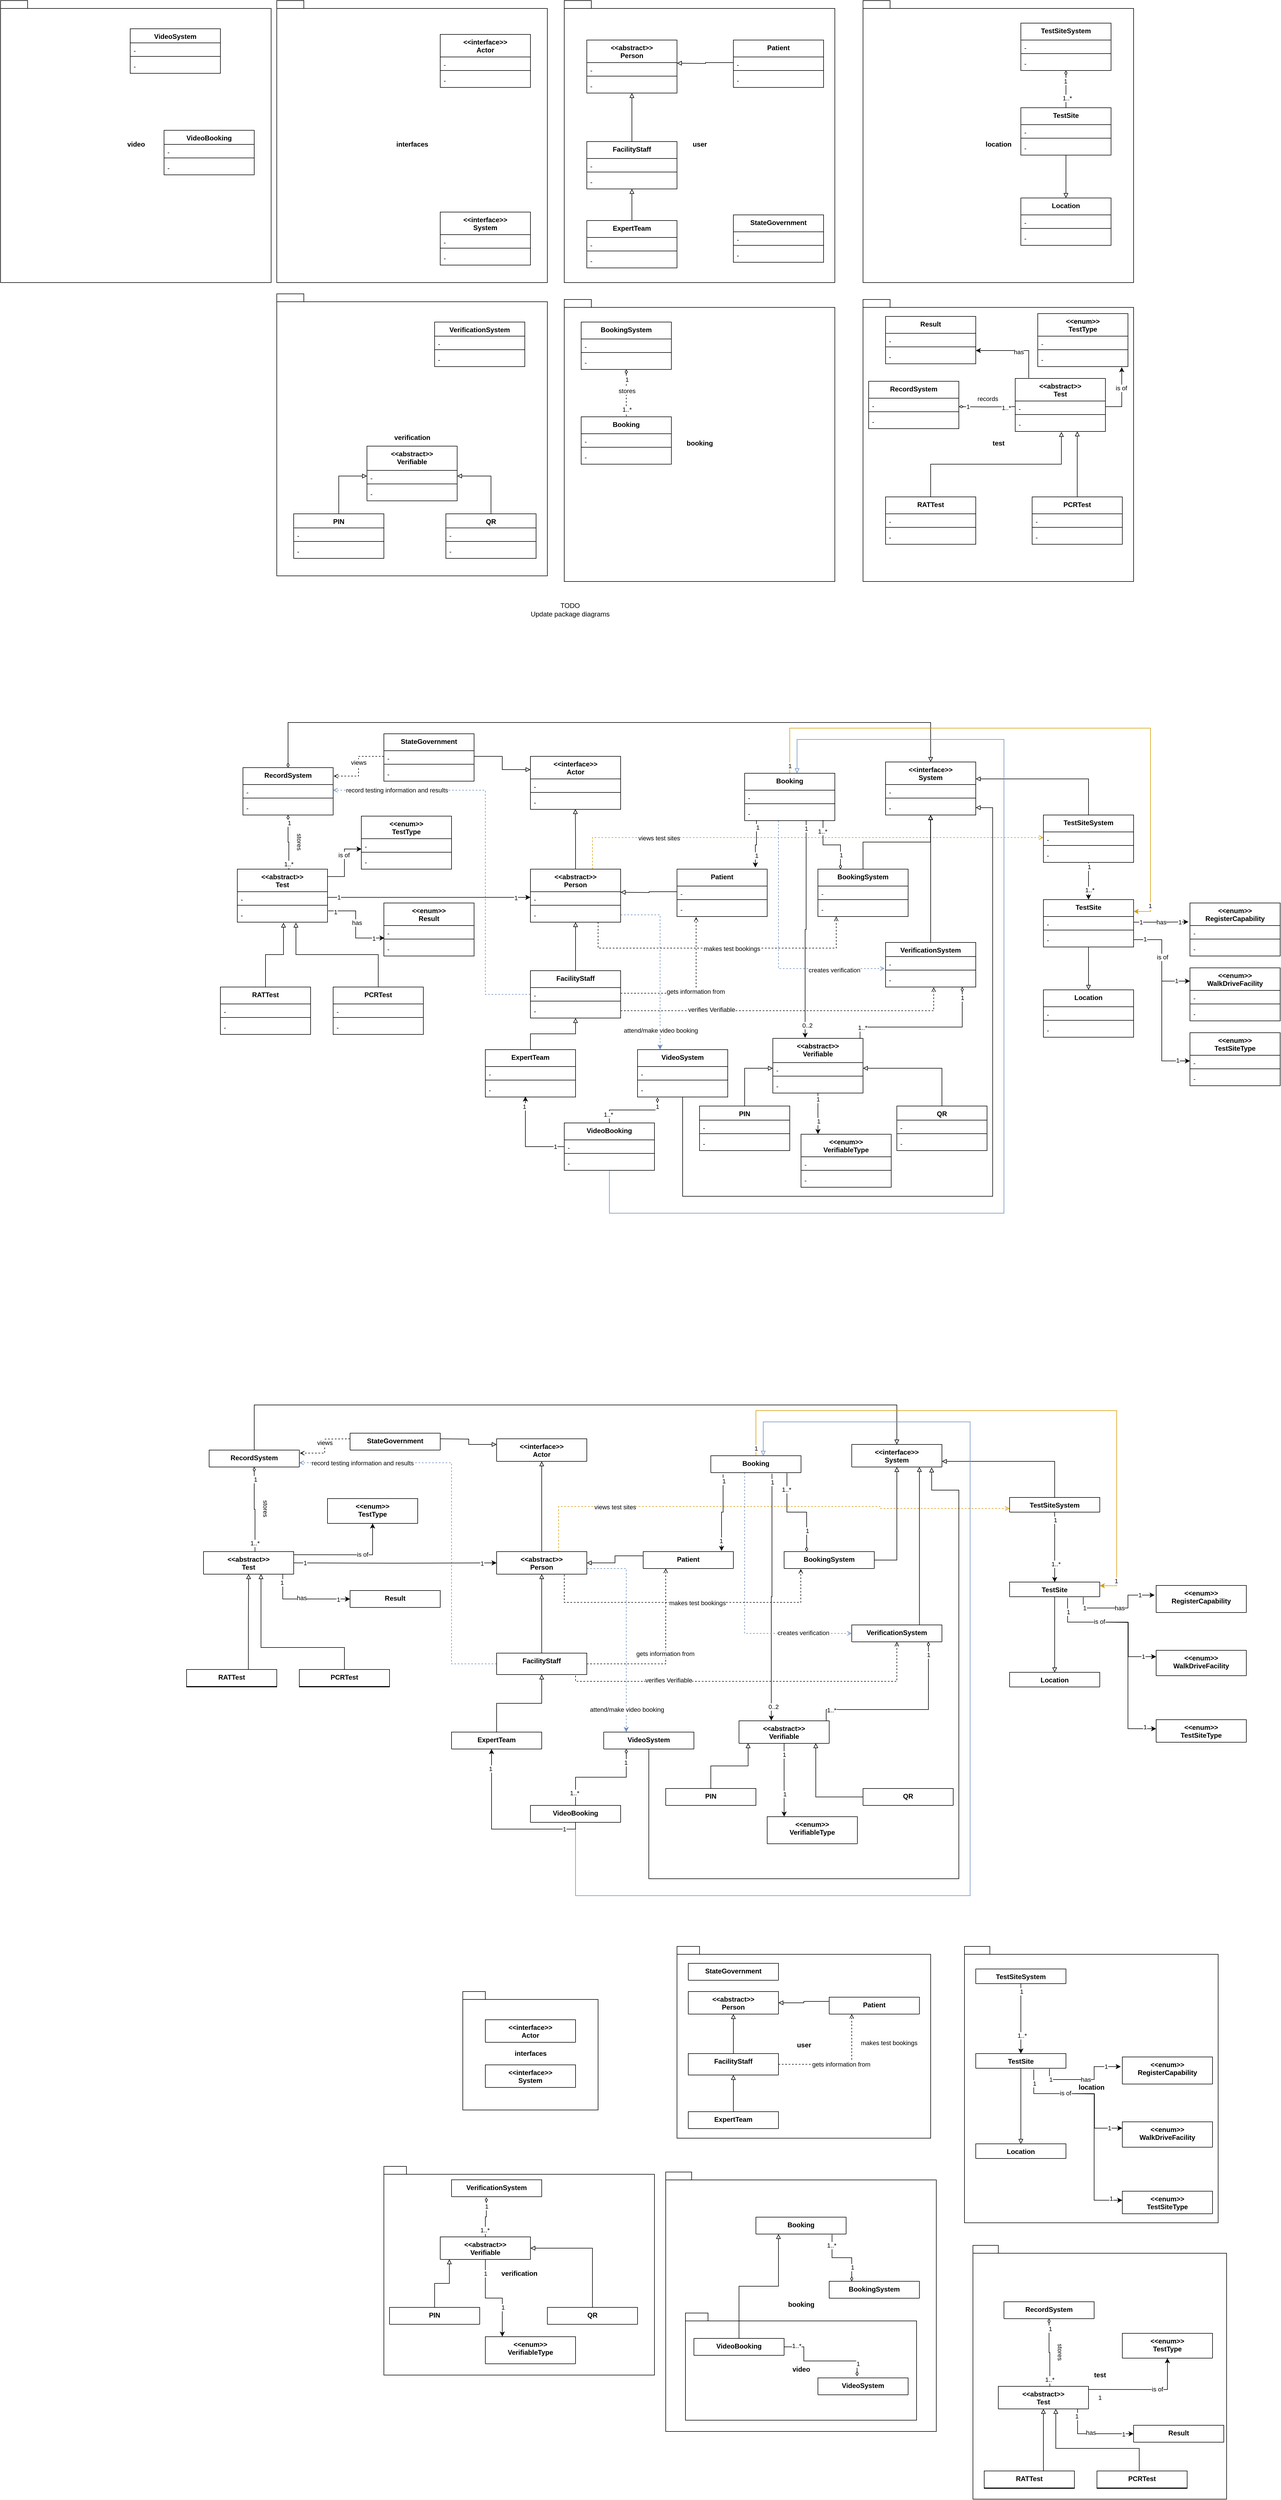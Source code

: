 <mxfile version="17.1.2" type="device"><diagram id="eOS5mGNMAoJFyskjGLoj" name="Page-1"><mxGraphModel dx="3262" dy="1031" grid="1" gridSize="10" guides="1" tooltips="1" connect="1" arrows="1" fold="1" page="1" pageScale="1" pageWidth="850" pageHeight="1100" math="0" shadow="0"><root><mxCell id="0"/><mxCell id="1" parent="0"/><mxCell id="yiLZMpXMOLtFS7L7CROd-14" value="user" style="shape=folder;fontStyle=1;spacingTop=10;tabWidth=40;tabHeight=14;tabPosition=left;html=1;" parent="1" vertex="1"><mxGeometry x="20" y="30" width="480" height="500" as="geometry"/></mxCell><mxCell id="yiLZMpXMOLtFS7L7CROd-28" value="location" style="shape=folder;fontStyle=1;spacingTop=10;tabWidth=40;tabHeight=14;tabPosition=left;html=1;" parent="1" vertex="1"><mxGeometry x="550" y="30" width="480" height="500" as="geometry"/></mxCell><mxCell id="yiLZMpXMOLtFS7L7CROd-29" value="booking" style="shape=folder;fontStyle=1;spacingTop=10;tabWidth=40;tabHeight=14;tabPosition=left;html=1;" parent="1" vertex="1"><mxGeometry x="20" y="560" width="480" height="500" as="geometry"/></mxCell><mxCell id="yiLZMpXMOLtFS7L7CROd-30" value="test" style="shape=folder;fontStyle=1;spacingTop=10;tabWidth=40;tabHeight=14;tabPosition=left;html=1;" parent="1" vertex="1"><mxGeometry x="550" y="560" width="480" height="500" as="geometry"/></mxCell><mxCell id="yiLZMpXMOLtFS7L7CROd-86" value="verification" style="shape=folder;fontStyle=1;spacingTop=10;tabWidth=40;tabHeight=14;tabPosition=left;html=1;" parent="1" vertex="1"><mxGeometry x="-490" y="550" width="480" height="500" as="geometry"/></mxCell><mxCell id="yiLZMpXMOLtFS7L7CROd-128" value="interfaces" style="shape=folder;fontStyle=1;spacingTop=10;tabWidth=40;tabHeight=14;tabPosition=left;html=1;" parent="1" vertex="1"><mxGeometry x="-490" y="30" width="480" height="500" as="geometry"/></mxCell><mxCell id="yiLZMpXMOLtFS7L7CROd-6" value="&lt;&lt;abstract&gt;&gt;&#10;Person" style="swimlane;fontStyle=1;align=center;verticalAlign=top;childLayout=stackLayout;horizontal=1;startSize=40;horizontalStack=0;resizeParent=1;resizeParentMax=0;resizeLast=0;collapsible=1;marginBottom=0;" parent="1" vertex="1"><mxGeometry x="60" y="100" width="160" height="94" as="geometry"/></mxCell><mxCell id="yiLZMpXMOLtFS7L7CROd-7" value="-" style="text;strokeColor=none;fillColor=none;align=left;verticalAlign=top;spacingLeft=4;spacingRight=4;overflow=hidden;rotatable=0;points=[[0,0.5],[1,0.5]];portConstraint=eastwest;" parent="yiLZMpXMOLtFS7L7CROd-6" vertex="1"><mxGeometry y="40" width="160" height="20" as="geometry"/></mxCell><mxCell id="yiLZMpXMOLtFS7L7CROd-8" value="" style="line;strokeWidth=1;fillColor=none;align=left;verticalAlign=middle;spacingTop=-1;spacingLeft=3;spacingRight=3;rotatable=0;labelPosition=right;points=[];portConstraint=eastwest;" parent="yiLZMpXMOLtFS7L7CROd-6" vertex="1"><mxGeometry y="60" width="160" height="8" as="geometry"/></mxCell><mxCell id="yiLZMpXMOLtFS7L7CROd-9" value="-" style="text;strokeColor=none;fillColor=none;align=left;verticalAlign=top;spacingLeft=4;spacingRight=4;overflow=hidden;rotatable=0;points=[[0,0.5],[1,0.5]];portConstraint=eastwest;" parent="yiLZMpXMOLtFS7L7CROd-6" vertex="1"><mxGeometry y="68" width="160" height="26" as="geometry"/></mxCell><mxCell id="yiLZMpXMOLtFS7L7CROd-21" style="edgeStyle=orthogonalEdgeStyle;rounded=0;orthogonalLoop=1;jettySize=auto;html=1;entryX=0.5;entryY=1;entryDx=0;entryDy=0;endArrow=block;endFill=0;" parent="1" source="yiLZMpXMOLtFS7L7CROd-10" target="yiLZMpXMOLtFS7L7CROd-6" edge="1"><mxGeometry relative="1" as="geometry"/></mxCell><mxCell id="yiLZMpXMOLtFS7L7CROd-10" value="FacilityStaff" style="swimlane;fontStyle=1;align=center;verticalAlign=top;childLayout=stackLayout;horizontal=1;startSize=30;horizontalStack=0;resizeParent=1;resizeParentMax=0;resizeLast=0;collapsible=1;marginBottom=0;" parent="1" vertex="1"><mxGeometry x="60" y="280" width="160" height="84" as="geometry"/></mxCell><mxCell id="yiLZMpXMOLtFS7L7CROd-11" value="-" style="text;strokeColor=none;fillColor=none;align=left;verticalAlign=top;spacingLeft=4;spacingRight=4;overflow=hidden;rotatable=0;points=[[0,0.5],[1,0.5]];portConstraint=eastwest;" parent="yiLZMpXMOLtFS7L7CROd-10" vertex="1"><mxGeometry y="30" width="160" height="20" as="geometry"/></mxCell><mxCell id="yiLZMpXMOLtFS7L7CROd-12" value="" style="line;strokeWidth=1;fillColor=none;align=left;verticalAlign=middle;spacingTop=-1;spacingLeft=3;spacingRight=3;rotatable=0;labelPosition=right;points=[];portConstraint=eastwest;" parent="yiLZMpXMOLtFS7L7CROd-10" vertex="1"><mxGeometry y="50" width="160" height="8" as="geometry"/></mxCell><mxCell id="yiLZMpXMOLtFS7L7CROd-13" value="-" style="text;strokeColor=none;fillColor=none;align=left;verticalAlign=top;spacingLeft=4;spacingRight=4;overflow=hidden;rotatable=0;points=[[0,0.5],[1,0.5]];portConstraint=eastwest;" parent="yiLZMpXMOLtFS7L7CROd-10" vertex="1"><mxGeometry y="58" width="160" height="26" as="geometry"/></mxCell><mxCell id="yiLZMpXMOLtFS7L7CROd-15" value="Patient" style="swimlane;fontStyle=1;align=center;verticalAlign=top;childLayout=stackLayout;horizontal=1;startSize=30;horizontalStack=0;resizeParent=1;resizeParentMax=0;resizeLast=0;collapsible=1;marginBottom=0;" parent="1" vertex="1"><mxGeometry x="320" y="100" width="160" height="84" as="geometry"/></mxCell><mxCell id="yiLZMpXMOLtFS7L7CROd-16" value="-" style="text;strokeColor=none;fillColor=none;align=left;verticalAlign=top;spacingLeft=4;spacingRight=4;overflow=hidden;rotatable=0;points=[[0,0.5],[1,0.5]];portConstraint=eastwest;" parent="yiLZMpXMOLtFS7L7CROd-15" vertex="1"><mxGeometry y="30" width="160" height="20" as="geometry"/></mxCell><mxCell id="yiLZMpXMOLtFS7L7CROd-17" value="" style="line;strokeWidth=1;fillColor=none;align=left;verticalAlign=middle;spacingTop=-1;spacingLeft=3;spacingRight=3;rotatable=0;labelPosition=right;points=[];portConstraint=eastwest;" parent="yiLZMpXMOLtFS7L7CROd-15" vertex="1"><mxGeometry y="50" width="160" height="8" as="geometry"/></mxCell><mxCell id="yiLZMpXMOLtFS7L7CROd-18" value="-" style="text;strokeColor=none;fillColor=none;align=left;verticalAlign=top;spacingLeft=4;spacingRight=4;overflow=hidden;rotatable=0;points=[[0,0.5],[1,0.5]];portConstraint=eastwest;" parent="yiLZMpXMOLtFS7L7CROd-15" vertex="1"><mxGeometry y="58" width="160" height="26" as="geometry"/></mxCell><mxCell id="yiLZMpXMOLtFS7L7CROd-19" style="edgeStyle=orthogonalEdgeStyle;rounded=0;orthogonalLoop=1;jettySize=auto;html=1;endArrow=block;endFill=0;" parent="1" source="yiLZMpXMOLtFS7L7CROd-16" edge="1"><mxGeometry relative="1" as="geometry"><mxPoint x="220" y="141" as="targetPoint"/></mxGeometry></mxCell><mxCell id="yiLZMpXMOLtFS7L7CROd-27" style="edgeStyle=orthogonalEdgeStyle;rounded=0;orthogonalLoop=1;jettySize=auto;html=1;entryX=0.5;entryY=1;entryDx=0;entryDy=0;endArrow=block;endFill=0;" parent="1" source="yiLZMpXMOLtFS7L7CROd-22" target="yiLZMpXMOLtFS7L7CROd-10" edge="1"><mxGeometry relative="1" as="geometry"/></mxCell><mxCell id="yiLZMpXMOLtFS7L7CROd-22" value="ExpertTeam" style="swimlane;fontStyle=1;align=center;verticalAlign=top;childLayout=stackLayout;horizontal=1;startSize=30;horizontalStack=0;resizeParent=1;resizeParentMax=0;resizeLast=0;collapsible=1;marginBottom=0;" parent="1" vertex="1"><mxGeometry x="60" y="420" width="160" height="84" as="geometry"/></mxCell><mxCell id="yiLZMpXMOLtFS7L7CROd-23" value="-" style="text;strokeColor=none;fillColor=none;align=left;verticalAlign=top;spacingLeft=4;spacingRight=4;overflow=hidden;rotatable=0;points=[[0,0.5],[1,0.5]];portConstraint=eastwest;" parent="yiLZMpXMOLtFS7L7CROd-22" vertex="1"><mxGeometry y="30" width="160" height="20" as="geometry"/></mxCell><mxCell id="yiLZMpXMOLtFS7L7CROd-24" value="" style="line;strokeWidth=1;fillColor=none;align=left;verticalAlign=middle;spacingTop=-1;spacingLeft=3;spacingRight=3;rotatable=0;labelPosition=right;points=[];portConstraint=eastwest;" parent="yiLZMpXMOLtFS7L7CROd-22" vertex="1"><mxGeometry y="50" width="160" height="8" as="geometry"/></mxCell><mxCell id="yiLZMpXMOLtFS7L7CROd-25" value="-" style="text;strokeColor=none;fillColor=none;align=left;verticalAlign=top;spacingLeft=4;spacingRight=4;overflow=hidden;rotatable=0;points=[[0,0.5],[1,0.5]];portConstraint=eastwest;" parent="yiLZMpXMOLtFS7L7CROd-22" vertex="1"><mxGeometry y="58" width="160" height="26" as="geometry"/></mxCell><mxCell id="yiLZMpXMOLtFS7L7CROd-31" value="Location" style="swimlane;fontStyle=1;align=center;verticalAlign=top;childLayout=stackLayout;horizontal=1;startSize=30;horizontalStack=0;resizeParent=1;resizeParentMax=0;resizeLast=0;collapsible=1;marginBottom=0;" parent="1" vertex="1"><mxGeometry x="830" y="380" width="160" height="84" as="geometry"/></mxCell><mxCell id="yiLZMpXMOLtFS7L7CROd-32" value="-" style="text;strokeColor=none;fillColor=none;align=left;verticalAlign=top;spacingLeft=4;spacingRight=4;overflow=hidden;rotatable=0;points=[[0,0.5],[1,0.5]];portConstraint=eastwest;" parent="yiLZMpXMOLtFS7L7CROd-31" vertex="1"><mxGeometry y="30" width="160" height="20" as="geometry"/></mxCell><mxCell id="yiLZMpXMOLtFS7L7CROd-33" value="" style="line;strokeWidth=1;fillColor=none;align=left;verticalAlign=middle;spacingTop=-1;spacingLeft=3;spacingRight=3;rotatable=0;labelPosition=right;points=[];portConstraint=eastwest;" parent="yiLZMpXMOLtFS7L7CROd-31" vertex="1"><mxGeometry y="50" width="160" height="8" as="geometry"/></mxCell><mxCell id="yiLZMpXMOLtFS7L7CROd-34" value="-" style="text;strokeColor=none;fillColor=none;align=left;verticalAlign=top;spacingLeft=4;spacingRight=4;overflow=hidden;rotatable=0;points=[[0,0.5],[1,0.5]];portConstraint=eastwest;" parent="yiLZMpXMOLtFS7L7CROd-31" vertex="1"><mxGeometry y="58" width="160" height="26" as="geometry"/></mxCell><mxCell id="yiLZMpXMOLtFS7L7CROd-187" style="edgeStyle=orthogonalEdgeStyle;rounded=0;orthogonalLoop=1;jettySize=auto;html=1;entryX=0.5;entryY=0;entryDx=0;entryDy=0;endArrow=block;endFill=0;" parent="1" source="yiLZMpXMOLtFS7L7CROd-35" target="yiLZMpXMOLtFS7L7CROd-31" edge="1"><mxGeometry relative="1" as="geometry"/></mxCell><mxCell id="yiLZMpXMOLtFS7L7CROd-35" value="TestSite" style="swimlane;fontStyle=1;align=center;verticalAlign=top;childLayout=stackLayout;horizontal=1;startSize=30;horizontalStack=0;resizeParent=1;resizeParentMax=0;resizeLast=0;collapsible=1;marginBottom=0;" parent="1" vertex="1"><mxGeometry x="830" y="220" width="160" height="84" as="geometry"/></mxCell><mxCell id="yiLZMpXMOLtFS7L7CROd-36" value="-" style="text;strokeColor=none;fillColor=none;align=left;verticalAlign=top;spacingLeft=4;spacingRight=4;overflow=hidden;rotatable=0;points=[[0,0.5],[1,0.5]];portConstraint=eastwest;" parent="yiLZMpXMOLtFS7L7CROd-35" vertex="1"><mxGeometry y="30" width="160" height="20" as="geometry"/></mxCell><mxCell id="yiLZMpXMOLtFS7L7CROd-37" value="" style="line;strokeWidth=1;fillColor=none;align=left;verticalAlign=middle;spacingTop=-1;spacingLeft=3;spacingRight=3;rotatable=0;labelPosition=right;points=[];portConstraint=eastwest;" parent="yiLZMpXMOLtFS7L7CROd-35" vertex="1"><mxGeometry y="50" width="160" height="8" as="geometry"/></mxCell><mxCell id="yiLZMpXMOLtFS7L7CROd-38" value="-" style="text;strokeColor=none;fillColor=none;align=left;verticalAlign=top;spacingLeft=4;spacingRight=4;overflow=hidden;rotatable=0;points=[[0,0.5],[1,0.5]];portConstraint=eastwest;" parent="yiLZMpXMOLtFS7L7CROd-35" vertex="1"><mxGeometry y="58" width="160" height="26" as="geometry"/></mxCell><mxCell id="yiLZMpXMOLtFS7L7CROd-44" style="edgeStyle=orthogonalEdgeStyle;rounded=0;orthogonalLoop=1;jettySize=auto;html=1;entryX=0.5;entryY=0;entryDx=0;entryDy=0;endArrow=none;endFill=0;startArrow=diamondThin;startFill=0;" parent="1" source="yiLZMpXMOLtFS7L7CROd-40" target="yiLZMpXMOLtFS7L7CROd-35" edge="1"><mxGeometry relative="1" as="geometry"/></mxCell><mxCell id="yiLZMpXMOLtFS7L7CROd-46" value="1..*" style="edgeLabel;html=1;align=center;verticalAlign=middle;resizable=0;points=[];" parent="yiLZMpXMOLtFS7L7CROd-44" vertex="1" connectable="0"><mxGeometry x="0.479" y="2" relative="1" as="geometry"><mxPoint as="offset"/></mxGeometry></mxCell><mxCell id="CZcZr5bF-v7zOGReZjnP-28" value="1" style="edgeLabel;html=1;align=center;verticalAlign=middle;resizable=0;points=[];" vertex="1" connectable="0" parent="yiLZMpXMOLtFS7L7CROd-44"><mxGeometry x="-0.446" y="-1" relative="1" as="geometry"><mxPoint as="offset"/></mxGeometry></mxCell><mxCell id="yiLZMpXMOLtFS7L7CROd-40" value="TestSiteSystem" style="swimlane;fontStyle=1;align=center;verticalAlign=top;childLayout=stackLayout;horizontal=1;startSize=30;horizontalStack=0;resizeParent=1;resizeParentMax=0;resizeLast=0;collapsible=1;marginBottom=0;" parent="1" vertex="1"><mxGeometry x="830" y="70" width="160" height="84" as="geometry"/></mxCell><mxCell id="yiLZMpXMOLtFS7L7CROd-41" value="-" style="text;strokeColor=none;fillColor=none;align=left;verticalAlign=top;spacingLeft=4;spacingRight=4;overflow=hidden;rotatable=0;points=[[0,0.5],[1,0.5]];portConstraint=eastwest;" parent="yiLZMpXMOLtFS7L7CROd-40" vertex="1"><mxGeometry y="30" width="160" height="20" as="geometry"/></mxCell><mxCell id="yiLZMpXMOLtFS7L7CROd-42" value="" style="line;strokeWidth=1;fillColor=none;align=left;verticalAlign=middle;spacingTop=-1;spacingLeft=3;spacingRight=3;rotatable=0;labelPosition=right;points=[];portConstraint=eastwest;" parent="yiLZMpXMOLtFS7L7CROd-40" vertex="1"><mxGeometry y="50" width="160" height="8" as="geometry"/></mxCell><mxCell id="yiLZMpXMOLtFS7L7CROd-43" value="-" style="text;strokeColor=none;fillColor=none;align=left;verticalAlign=top;spacingLeft=4;spacingRight=4;overflow=hidden;rotatable=0;points=[[0,0.5],[1,0.5]];portConstraint=eastwest;" parent="yiLZMpXMOLtFS7L7CROd-40" vertex="1"><mxGeometry y="58" width="160" height="26" as="geometry"/></mxCell><mxCell id="yiLZMpXMOLtFS7L7CROd-47" value="StateGovernment" style="swimlane;fontStyle=1;align=center;verticalAlign=top;childLayout=stackLayout;horizontal=1;startSize=30;horizontalStack=0;resizeParent=1;resizeParentMax=0;resizeLast=0;collapsible=1;marginBottom=0;" parent="1" vertex="1"><mxGeometry x="320" y="410" width="160" height="84" as="geometry"/></mxCell><mxCell id="yiLZMpXMOLtFS7L7CROd-48" value="-" style="text;strokeColor=none;fillColor=none;align=left;verticalAlign=top;spacingLeft=4;spacingRight=4;overflow=hidden;rotatable=0;points=[[0,0.5],[1,0.5]];portConstraint=eastwest;" parent="yiLZMpXMOLtFS7L7CROd-47" vertex="1"><mxGeometry y="30" width="160" height="20" as="geometry"/></mxCell><mxCell id="yiLZMpXMOLtFS7L7CROd-49" value="" style="line;strokeWidth=1;fillColor=none;align=left;verticalAlign=middle;spacingTop=-1;spacingLeft=3;spacingRight=3;rotatable=0;labelPosition=right;points=[];portConstraint=eastwest;" parent="yiLZMpXMOLtFS7L7CROd-47" vertex="1"><mxGeometry y="50" width="160" height="8" as="geometry"/></mxCell><mxCell id="yiLZMpXMOLtFS7L7CROd-50" value="-" style="text;strokeColor=none;fillColor=none;align=left;verticalAlign=top;spacingLeft=4;spacingRight=4;overflow=hidden;rotatable=0;points=[[0,0.5],[1,0.5]];portConstraint=eastwest;" parent="yiLZMpXMOLtFS7L7CROd-47" vertex="1"><mxGeometry y="58" width="160" height="26" as="geometry"/></mxCell><mxCell id="yiLZMpXMOLtFS7L7CROd-83" style="edgeStyle=orthogonalEdgeStyle;rounded=0;orthogonalLoop=1;jettySize=auto;html=1;entryX=1;entryY=0.096;entryDx=0;entryDy=0;entryPerimeter=0;endArrow=classic;endFill=1;exitX=0.15;exitY=-0.011;exitDx=0;exitDy=0;exitPerimeter=0;" parent="1" source="yiLZMpXMOLtFS7L7CROd-56" target="yiLZMpXMOLtFS7L7CROd-82" edge="1"><mxGeometry relative="1" as="geometry"/></mxCell><mxCell id="yiLZMpXMOLtFS7L7CROd-84" value="has" style="edgeLabel;html=1;align=center;verticalAlign=middle;resizable=0;points=[];" parent="yiLZMpXMOLtFS7L7CROd-83" vertex="1" connectable="0"><mxGeometry x="-0.06" y="2" relative="1" as="geometry"><mxPoint as="offset"/></mxGeometry></mxCell><mxCell id="yiLZMpXMOLtFS7L7CROd-56" value="&lt;&lt;abstract&gt;&gt;&#10;Test" style="swimlane;fontStyle=1;align=center;verticalAlign=top;childLayout=stackLayout;horizontal=1;startSize=40;horizontalStack=0;resizeParent=1;resizeParentMax=0;resizeLast=0;collapsible=1;marginBottom=0;" parent="1" vertex="1"><mxGeometry x="820" y="700" width="160" height="94" as="geometry"/></mxCell><mxCell id="yiLZMpXMOLtFS7L7CROd-57" value="-" style="text;strokeColor=none;fillColor=none;align=left;verticalAlign=top;spacingLeft=4;spacingRight=4;overflow=hidden;rotatable=0;points=[[0,0.5],[1,0.5]];portConstraint=eastwest;" parent="yiLZMpXMOLtFS7L7CROd-56" vertex="1"><mxGeometry y="40" width="160" height="20" as="geometry"/></mxCell><mxCell id="yiLZMpXMOLtFS7L7CROd-58" value="" style="line;strokeWidth=1;fillColor=none;align=left;verticalAlign=middle;spacingTop=-1;spacingLeft=3;spacingRight=3;rotatable=0;labelPosition=right;points=[];portConstraint=eastwest;" parent="yiLZMpXMOLtFS7L7CROd-56" vertex="1"><mxGeometry y="60" width="160" height="8" as="geometry"/></mxCell><mxCell id="yiLZMpXMOLtFS7L7CROd-59" value="-" style="text;strokeColor=none;fillColor=none;align=left;verticalAlign=top;spacingLeft=4;spacingRight=4;overflow=hidden;rotatable=0;points=[[0,0.5],[1,0.5]];portConstraint=eastwest;" parent="yiLZMpXMOLtFS7L7CROd-56" vertex="1"><mxGeometry y="68" width="160" height="26" as="geometry"/></mxCell><mxCell id="yiLZMpXMOLtFS7L7CROd-186" style="edgeStyle=orthogonalEdgeStyle;rounded=0;orthogonalLoop=1;jettySize=auto;html=1;entryX=0.5;entryY=0;entryDx=0;entryDy=0;endArrow=none;endFill=0;dashed=1;startArrow=diamondThin;startFill=0;" parent="1" source="yiLZMpXMOLtFS7L7CROd-60" target="yiLZMpXMOLtFS7L7CROd-182" edge="1"><mxGeometry relative="1" as="geometry"/></mxCell><mxCell id="bKkpl7ptwOeXhDtrjqSI-149" value="1" style="edgeLabel;html=1;align=center;verticalAlign=middle;resizable=0;points=[];" vertex="1" connectable="0" parent="yiLZMpXMOLtFS7L7CROd-186"><mxGeometry x="-0.577" y="1" relative="1" as="geometry"><mxPoint as="offset"/></mxGeometry></mxCell><mxCell id="bKkpl7ptwOeXhDtrjqSI-150" value="1..*" style="edgeLabel;html=1;align=center;verticalAlign=middle;resizable=0;points=[];" vertex="1" connectable="0" parent="yiLZMpXMOLtFS7L7CROd-186"><mxGeometry x="0.687" y="1" relative="1" as="geometry"><mxPoint as="offset"/></mxGeometry></mxCell><mxCell id="bKkpl7ptwOeXhDtrjqSI-151" value="stores" style="edgeLabel;html=1;align=center;verticalAlign=middle;resizable=0;points=[];" vertex="1" connectable="0" parent="yiLZMpXMOLtFS7L7CROd-186"><mxGeometry x="-0.101" y="1" relative="1" as="geometry"><mxPoint as="offset"/></mxGeometry></mxCell><mxCell id="yiLZMpXMOLtFS7L7CROd-60" value="BookingSystem" style="swimlane;fontStyle=1;align=center;verticalAlign=top;childLayout=stackLayout;horizontal=1;startSize=30;horizontalStack=0;resizeParent=1;resizeParentMax=0;resizeLast=0;collapsible=1;marginBottom=0;" parent="1" vertex="1"><mxGeometry x="50" y="600" width="160" height="84" as="geometry"/></mxCell><mxCell id="yiLZMpXMOLtFS7L7CROd-61" value="-" style="text;strokeColor=none;fillColor=none;align=left;verticalAlign=top;spacingLeft=4;spacingRight=4;overflow=hidden;rotatable=0;points=[[0,0.5],[1,0.5]];portConstraint=eastwest;" parent="yiLZMpXMOLtFS7L7CROd-60" vertex="1"><mxGeometry y="30" width="160" height="20" as="geometry"/></mxCell><mxCell id="yiLZMpXMOLtFS7L7CROd-62" value="" style="line;strokeWidth=1;fillColor=none;align=left;verticalAlign=middle;spacingTop=-1;spacingLeft=3;spacingRight=3;rotatable=0;labelPosition=right;points=[];portConstraint=eastwest;" parent="yiLZMpXMOLtFS7L7CROd-60" vertex="1"><mxGeometry y="50" width="160" height="8" as="geometry"/></mxCell><mxCell id="yiLZMpXMOLtFS7L7CROd-63" value="-" style="text;strokeColor=none;fillColor=none;align=left;verticalAlign=top;spacingLeft=4;spacingRight=4;overflow=hidden;rotatable=0;points=[[0,0.5],[1,0.5]];portConstraint=eastwest;" parent="yiLZMpXMOLtFS7L7CROd-60" vertex="1"><mxGeometry y="58" width="160" height="26" as="geometry"/></mxCell><mxCell id="yiLZMpXMOLtFS7L7CROd-109" style="edgeStyle=orthogonalEdgeStyle;rounded=0;orthogonalLoop=1;jettySize=auto;html=1;entryX=0.688;entryY=1;entryDx=0;entryDy=0;entryPerimeter=0;endArrow=block;endFill=0;" parent="1" source="yiLZMpXMOLtFS7L7CROd-65" target="yiLZMpXMOLtFS7L7CROd-59" edge="1"><mxGeometry relative="1" as="geometry"/></mxCell><mxCell id="yiLZMpXMOLtFS7L7CROd-65" value="PCRTest" style="swimlane;fontStyle=1;align=center;verticalAlign=top;childLayout=stackLayout;horizontal=1;startSize=30;horizontalStack=0;resizeParent=1;resizeParentMax=0;resizeLast=0;collapsible=1;marginBottom=0;" parent="1" vertex="1"><mxGeometry x="850" y="910" width="160" height="84" as="geometry"/></mxCell><mxCell id="yiLZMpXMOLtFS7L7CROd-66" value="-" style="text;strokeColor=none;fillColor=none;align=left;verticalAlign=top;spacingLeft=4;spacingRight=4;overflow=hidden;rotatable=0;points=[[0,0.5],[1,0.5]];portConstraint=eastwest;" parent="yiLZMpXMOLtFS7L7CROd-65" vertex="1"><mxGeometry y="30" width="160" height="20" as="geometry"/></mxCell><mxCell id="yiLZMpXMOLtFS7L7CROd-67" value="" style="line;strokeWidth=1;fillColor=none;align=left;verticalAlign=middle;spacingTop=-1;spacingLeft=3;spacingRight=3;rotatable=0;labelPosition=right;points=[];portConstraint=eastwest;" parent="yiLZMpXMOLtFS7L7CROd-65" vertex="1"><mxGeometry y="50" width="160" height="8" as="geometry"/></mxCell><mxCell id="yiLZMpXMOLtFS7L7CROd-68" value="-" style="text;strokeColor=none;fillColor=none;align=left;verticalAlign=top;spacingLeft=4;spacingRight=4;overflow=hidden;rotatable=0;points=[[0,0.5],[1,0.5]];portConstraint=eastwest;" parent="yiLZMpXMOLtFS7L7CROd-65" vertex="1"><mxGeometry y="58" width="160" height="26" as="geometry"/></mxCell><mxCell id="yiLZMpXMOLtFS7L7CROd-108" style="edgeStyle=orthogonalEdgeStyle;rounded=0;orthogonalLoop=1;jettySize=auto;html=1;entryX=0.512;entryY=1.033;entryDx=0;entryDy=0;entryPerimeter=0;endArrow=block;endFill=0;" parent="1" source="yiLZMpXMOLtFS7L7CROd-70" target="yiLZMpXMOLtFS7L7CROd-59" edge="1"><mxGeometry relative="1" as="geometry"/></mxCell><mxCell id="yiLZMpXMOLtFS7L7CROd-70" value="RATTest" style="swimlane;fontStyle=1;align=center;verticalAlign=top;childLayout=stackLayout;horizontal=1;startSize=30;horizontalStack=0;resizeParent=1;resizeParentMax=0;resizeLast=0;collapsible=1;marginBottom=0;" parent="1" vertex="1"><mxGeometry x="590" y="910" width="160" height="84" as="geometry"/></mxCell><mxCell id="yiLZMpXMOLtFS7L7CROd-71" value="-" style="text;strokeColor=none;fillColor=none;align=left;verticalAlign=top;spacingLeft=4;spacingRight=4;overflow=hidden;rotatable=0;points=[[0,0.5],[1,0.5]];portConstraint=eastwest;" parent="yiLZMpXMOLtFS7L7CROd-70" vertex="1"><mxGeometry y="30" width="160" height="20" as="geometry"/></mxCell><mxCell id="yiLZMpXMOLtFS7L7CROd-72" value="" style="line;strokeWidth=1;fillColor=none;align=left;verticalAlign=middle;spacingTop=-1;spacingLeft=3;spacingRight=3;rotatable=0;labelPosition=right;points=[];portConstraint=eastwest;" parent="yiLZMpXMOLtFS7L7CROd-70" vertex="1"><mxGeometry y="50" width="160" height="8" as="geometry"/></mxCell><mxCell id="yiLZMpXMOLtFS7L7CROd-73" value="-" style="text;strokeColor=none;fillColor=none;align=left;verticalAlign=top;spacingLeft=4;spacingRight=4;overflow=hidden;rotatable=0;points=[[0,0.5],[1,0.5]];portConstraint=eastwest;" parent="yiLZMpXMOLtFS7L7CROd-70" vertex="1"><mxGeometry y="58" width="160" height="26" as="geometry"/></mxCell><mxCell id="yiLZMpXMOLtFS7L7CROd-79" value="Result" style="swimlane;fontStyle=1;align=center;verticalAlign=top;childLayout=stackLayout;horizontal=1;startSize=30;horizontalStack=0;resizeParent=1;resizeParentMax=0;resizeLast=0;collapsible=1;marginBottom=0;" parent="1" vertex="1"><mxGeometry x="590" y="590" width="160" height="84" as="geometry"/></mxCell><mxCell id="yiLZMpXMOLtFS7L7CROd-80" value="-" style="text;strokeColor=none;fillColor=none;align=left;verticalAlign=top;spacingLeft=4;spacingRight=4;overflow=hidden;rotatable=0;points=[[0,0.5],[1,0.5]];portConstraint=eastwest;" parent="yiLZMpXMOLtFS7L7CROd-79" vertex="1"><mxGeometry y="30" width="160" height="20" as="geometry"/></mxCell><mxCell id="yiLZMpXMOLtFS7L7CROd-81" value="" style="line;strokeWidth=1;fillColor=none;align=left;verticalAlign=middle;spacingTop=-1;spacingLeft=3;spacingRight=3;rotatable=0;labelPosition=right;points=[];portConstraint=eastwest;" parent="yiLZMpXMOLtFS7L7CROd-79" vertex="1"><mxGeometry y="50" width="160" height="8" as="geometry"/></mxCell><mxCell id="yiLZMpXMOLtFS7L7CROd-82" value="-" style="text;strokeColor=none;fillColor=none;align=left;verticalAlign=top;spacingLeft=4;spacingRight=4;overflow=hidden;rotatable=0;points=[[0,0.5],[1,0.5]];portConstraint=eastwest;" parent="yiLZMpXMOLtFS7L7CROd-79" vertex="1"><mxGeometry y="58" width="160" height="26" as="geometry"/></mxCell><mxCell id="yiLZMpXMOLtFS7L7CROd-126" style="edgeStyle=orthogonalEdgeStyle;rounded=0;orthogonalLoop=1;jettySize=auto;html=1;entryX=1;entryY=0.5;entryDx=0;entryDy=0;endArrow=block;endFill=0;" parent="1" source="yiLZMpXMOLtFS7L7CROd-87" target="yiLZMpXMOLtFS7L7CROd-123" edge="1"><mxGeometry relative="1" as="geometry"/></mxCell><mxCell id="yiLZMpXMOLtFS7L7CROd-87" value="QR" style="swimlane;fontStyle=1;align=center;verticalAlign=top;childLayout=stackLayout;horizontal=1;startSize=25;horizontalStack=0;resizeParent=1;resizeParentMax=0;resizeLast=0;collapsible=1;marginBottom=0;" parent="1" vertex="1"><mxGeometry x="-190" y="940" width="160" height="79" as="geometry"/></mxCell><mxCell id="yiLZMpXMOLtFS7L7CROd-88" value="-" style="text;strokeColor=none;fillColor=none;align=left;verticalAlign=top;spacingLeft=4;spacingRight=4;overflow=hidden;rotatable=0;points=[[0,0.5],[1,0.5]];portConstraint=eastwest;" parent="yiLZMpXMOLtFS7L7CROd-87" vertex="1"><mxGeometry y="25" width="160" height="20" as="geometry"/></mxCell><mxCell id="yiLZMpXMOLtFS7L7CROd-89" value="" style="line;strokeWidth=1;fillColor=none;align=left;verticalAlign=middle;spacingTop=-1;spacingLeft=3;spacingRight=3;rotatable=0;labelPosition=right;points=[];portConstraint=eastwest;" parent="yiLZMpXMOLtFS7L7CROd-87" vertex="1"><mxGeometry y="45" width="160" height="8" as="geometry"/></mxCell><mxCell id="yiLZMpXMOLtFS7L7CROd-90" value="-" style="text;strokeColor=none;fillColor=none;align=left;verticalAlign=top;spacingLeft=4;spacingRight=4;overflow=hidden;rotatable=0;points=[[0,0.5],[1,0.5]];portConstraint=eastwest;" parent="yiLZMpXMOLtFS7L7CROd-87" vertex="1"><mxGeometry y="53" width="160" height="26" as="geometry"/></mxCell><mxCell id="yiLZMpXMOLtFS7L7CROd-95" value="VerificationSystem" style="swimlane;fontStyle=1;align=center;verticalAlign=top;childLayout=stackLayout;horizontal=1;startSize=25;horizontalStack=0;resizeParent=1;resizeParentMax=0;resizeLast=0;collapsible=1;marginBottom=0;" parent="1" vertex="1"><mxGeometry x="-210" y="600" width="160" height="79" as="geometry"/></mxCell><mxCell id="yiLZMpXMOLtFS7L7CROd-96" value="-" style="text;strokeColor=none;fillColor=none;align=left;verticalAlign=top;spacingLeft=4;spacingRight=4;overflow=hidden;rotatable=0;points=[[0,0.5],[1,0.5]];portConstraint=eastwest;" parent="yiLZMpXMOLtFS7L7CROd-95" vertex="1"><mxGeometry y="25" width="160" height="20" as="geometry"/></mxCell><mxCell id="yiLZMpXMOLtFS7L7CROd-97" value="" style="line;strokeWidth=1;fillColor=none;align=left;verticalAlign=middle;spacingTop=-1;spacingLeft=3;spacingRight=3;rotatable=0;labelPosition=right;points=[];portConstraint=eastwest;" parent="yiLZMpXMOLtFS7L7CROd-95" vertex="1"><mxGeometry y="45" width="160" height="8" as="geometry"/></mxCell><mxCell id="yiLZMpXMOLtFS7L7CROd-98" value="-" style="text;strokeColor=none;fillColor=none;align=left;verticalAlign=top;spacingLeft=4;spacingRight=4;overflow=hidden;rotatable=0;points=[[0,0.5],[1,0.5]];portConstraint=eastwest;" parent="yiLZMpXMOLtFS7L7CROd-95" vertex="1"><mxGeometry y="53" width="160" height="26" as="geometry"/></mxCell><mxCell id="yiLZMpXMOLtFS7L7CROd-99" value="&lt;&lt;enum&gt;&gt;&#10;TestType" style="swimlane;fontStyle=1;align=center;verticalAlign=top;childLayout=stackLayout;horizontal=1;startSize=40;horizontalStack=0;resizeParent=1;resizeParentMax=0;resizeLast=0;collapsible=1;marginBottom=0;" parent="1" vertex="1"><mxGeometry x="860" y="585" width="160" height="94" as="geometry"/></mxCell><mxCell id="yiLZMpXMOLtFS7L7CROd-100" value="-" style="text;strokeColor=none;fillColor=none;align=left;verticalAlign=top;spacingLeft=4;spacingRight=4;overflow=hidden;rotatable=0;points=[[0,0.5],[1,0.5]];portConstraint=eastwest;" parent="yiLZMpXMOLtFS7L7CROd-99" vertex="1"><mxGeometry y="40" width="160" height="20" as="geometry"/></mxCell><mxCell id="yiLZMpXMOLtFS7L7CROd-101" value="" style="line;strokeWidth=1;fillColor=none;align=left;verticalAlign=middle;spacingTop=-1;spacingLeft=3;spacingRight=3;rotatable=0;labelPosition=right;points=[];portConstraint=eastwest;" parent="yiLZMpXMOLtFS7L7CROd-99" vertex="1"><mxGeometry y="60" width="160" height="8" as="geometry"/></mxCell><mxCell id="yiLZMpXMOLtFS7L7CROd-102" value="-" style="text;strokeColor=none;fillColor=none;align=left;verticalAlign=top;spacingLeft=4;spacingRight=4;overflow=hidden;rotatable=0;points=[[0,0.5],[1,0.5]];portConstraint=eastwest;" parent="yiLZMpXMOLtFS7L7CROd-99" vertex="1"><mxGeometry y="68" width="160" height="26" as="geometry"/></mxCell><mxCell id="yiLZMpXMOLtFS7L7CROd-105" style="edgeStyle=orthogonalEdgeStyle;rounded=0;orthogonalLoop=1;jettySize=auto;html=1;entryX=0.931;entryY=1.038;entryDx=0;entryDy=0;entryPerimeter=0;endArrow=classic;endFill=1;" parent="1" source="yiLZMpXMOLtFS7L7CROd-57" target="yiLZMpXMOLtFS7L7CROd-102" edge="1"><mxGeometry relative="1" as="geometry"/></mxCell><mxCell id="yiLZMpXMOLtFS7L7CROd-106" value="is of" style="edgeLabel;html=1;align=center;verticalAlign=middle;resizable=0;points=[];" parent="yiLZMpXMOLtFS7L7CROd-105" vertex="1" connectable="0"><mxGeometry x="0.248" y="1" relative="1" as="geometry"><mxPoint as="offset"/></mxGeometry></mxCell><mxCell id="yiLZMpXMOLtFS7L7CROd-127" style="edgeStyle=orthogonalEdgeStyle;rounded=0;orthogonalLoop=1;jettySize=auto;html=1;entryX=0;entryY=0.5;entryDx=0;entryDy=0;endArrow=block;endFill=0;" parent="1" source="yiLZMpXMOLtFS7L7CROd-110" target="yiLZMpXMOLtFS7L7CROd-123" edge="1"><mxGeometry relative="1" as="geometry"/></mxCell><mxCell id="yiLZMpXMOLtFS7L7CROd-110" value="PIN" style="swimlane;fontStyle=1;align=center;verticalAlign=top;childLayout=stackLayout;horizontal=1;startSize=25;horizontalStack=0;resizeParent=1;resizeParentMax=0;resizeLast=0;collapsible=1;marginBottom=0;" parent="1" vertex="1"><mxGeometry x="-460" y="940" width="160" height="79" as="geometry"/></mxCell><mxCell id="yiLZMpXMOLtFS7L7CROd-111" value="-" style="text;strokeColor=none;fillColor=none;align=left;verticalAlign=top;spacingLeft=4;spacingRight=4;overflow=hidden;rotatable=0;points=[[0,0.5],[1,0.5]];portConstraint=eastwest;" parent="yiLZMpXMOLtFS7L7CROd-110" vertex="1"><mxGeometry y="25" width="160" height="20" as="geometry"/></mxCell><mxCell id="yiLZMpXMOLtFS7L7CROd-112" value="" style="line;strokeWidth=1;fillColor=none;align=left;verticalAlign=middle;spacingTop=-1;spacingLeft=3;spacingRight=3;rotatable=0;labelPosition=right;points=[];portConstraint=eastwest;" parent="yiLZMpXMOLtFS7L7CROd-110" vertex="1"><mxGeometry y="45" width="160" height="8" as="geometry"/></mxCell><mxCell id="yiLZMpXMOLtFS7L7CROd-113" value="-" style="text;strokeColor=none;fillColor=none;align=left;verticalAlign=top;spacingLeft=4;spacingRight=4;overflow=hidden;rotatable=0;points=[[0,0.5],[1,0.5]];portConstraint=eastwest;" parent="yiLZMpXMOLtFS7L7CROd-110" vertex="1"><mxGeometry y="53" width="160" height="26" as="geometry"/></mxCell><mxCell id="bKkpl7ptwOeXhDtrjqSI-123" style="edgeStyle=orthogonalEdgeStyle;rounded=0;orthogonalLoop=1;jettySize=auto;html=1;entryX=0;entryY=0.5;entryDx=0;entryDy=0;endArrow=none;endFill=0;startArrow=diamondThin;startFill=0;" edge="1" parent="1" target="yiLZMpXMOLtFS7L7CROd-57"><mxGeometry relative="1" as="geometry"><mxPoint x="720" y="750" as="sourcePoint"/></mxGeometry></mxCell><mxCell id="bKkpl7ptwOeXhDtrjqSI-124" value="records" style="edgeLabel;html=1;align=center;verticalAlign=middle;resizable=0;points=[];" vertex="1" connectable="0" parent="bKkpl7ptwOeXhDtrjqSI-123"><mxGeometry x="0.087" relative="1" as="geometry"><mxPoint x="-3" y="-14" as="offset"/></mxGeometry></mxCell><mxCell id="bKkpl7ptwOeXhDtrjqSI-125" value="1" style="edgeLabel;html=1;align=center;verticalAlign=middle;resizable=0;points=[];" vertex="1" connectable="0" parent="bKkpl7ptwOeXhDtrjqSI-123"><mxGeometry x="-0.689" relative="1" as="geometry"><mxPoint as="offset"/></mxGeometry></mxCell><mxCell id="bKkpl7ptwOeXhDtrjqSI-126" value="1..*" style="edgeLabel;html=1;align=center;verticalAlign=middle;resizable=0;points=[];" vertex="1" connectable="0" parent="bKkpl7ptwOeXhDtrjqSI-123"><mxGeometry x="0.67" y="-2" relative="1" as="geometry"><mxPoint as="offset"/></mxGeometry></mxCell><mxCell id="yiLZMpXMOLtFS7L7CROd-114" value="RecordSystem" style="swimlane;fontStyle=1;align=center;verticalAlign=top;childLayout=stackLayout;horizontal=1;startSize=30;horizontalStack=0;resizeParent=1;resizeParentMax=0;resizeLast=0;collapsible=1;marginBottom=0;" parent="1" vertex="1"><mxGeometry x="560" y="705" width="160" height="84" as="geometry"/></mxCell><mxCell id="yiLZMpXMOLtFS7L7CROd-115" value="-" style="text;strokeColor=none;fillColor=none;align=left;verticalAlign=top;spacingLeft=4;spacingRight=4;overflow=hidden;rotatable=0;points=[[0,0.5],[1,0.5]];portConstraint=eastwest;" parent="yiLZMpXMOLtFS7L7CROd-114" vertex="1"><mxGeometry y="30" width="160" height="20" as="geometry"/></mxCell><mxCell id="yiLZMpXMOLtFS7L7CROd-116" value="" style="line;strokeWidth=1;fillColor=none;align=left;verticalAlign=middle;spacingTop=-1;spacingLeft=3;spacingRight=3;rotatable=0;labelPosition=right;points=[];portConstraint=eastwest;" parent="yiLZMpXMOLtFS7L7CROd-114" vertex="1"><mxGeometry y="50" width="160" height="8" as="geometry"/></mxCell><mxCell id="yiLZMpXMOLtFS7L7CROd-117" value="-" style="text;strokeColor=none;fillColor=none;align=left;verticalAlign=top;spacingLeft=4;spacingRight=4;overflow=hidden;rotatable=0;points=[[0,0.5],[1,0.5]];portConstraint=eastwest;" parent="yiLZMpXMOLtFS7L7CROd-114" vertex="1"><mxGeometry y="58" width="160" height="26" as="geometry"/></mxCell><mxCell id="yiLZMpXMOLtFS7L7CROd-122" value="&lt;&lt;abstract&gt;&gt;&#10;Verifiable" style="swimlane;fontStyle=1;align=center;verticalAlign=top;childLayout=stackLayout;horizontal=1;startSize=43;horizontalStack=0;resizeParent=1;resizeParentMax=0;resizeLast=0;collapsible=1;marginBottom=0;" parent="1" vertex="1"><mxGeometry x="-330" y="820" width="160" height="97" as="geometry"/></mxCell><mxCell id="yiLZMpXMOLtFS7L7CROd-123" value="-" style="text;strokeColor=none;fillColor=none;align=left;verticalAlign=top;spacingLeft=4;spacingRight=4;overflow=hidden;rotatable=0;points=[[0,0.5],[1,0.5]];portConstraint=eastwest;" parent="yiLZMpXMOLtFS7L7CROd-122" vertex="1"><mxGeometry y="43" width="160" height="20" as="geometry"/></mxCell><mxCell id="yiLZMpXMOLtFS7L7CROd-124" value="" style="line;strokeWidth=1;fillColor=none;align=left;verticalAlign=middle;spacingTop=-1;spacingLeft=3;spacingRight=3;rotatable=0;labelPosition=right;points=[];portConstraint=eastwest;" parent="yiLZMpXMOLtFS7L7CROd-122" vertex="1"><mxGeometry y="63" width="160" height="8" as="geometry"/></mxCell><mxCell id="yiLZMpXMOLtFS7L7CROd-125" value="-" style="text;strokeColor=none;fillColor=none;align=left;verticalAlign=top;spacingLeft=4;spacingRight=4;overflow=hidden;rotatable=0;points=[[0,0.5],[1,0.5]];portConstraint=eastwest;" parent="yiLZMpXMOLtFS7L7CROd-122" vertex="1"><mxGeometry y="71" width="160" height="26" as="geometry"/></mxCell><mxCell id="yiLZMpXMOLtFS7L7CROd-129" value="&lt;&lt;interface&gt;&gt;&#10;System" style="swimlane;fontStyle=1;align=center;verticalAlign=top;childLayout=stackLayout;horizontal=1;startSize=40;horizontalStack=0;resizeParent=1;resizeParentMax=0;resizeLast=0;collapsible=1;marginBottom=0;" parent="1" vertex="1"><mxGeometry x="-200" y="405" width="160" height="94" as="geometry"/></mxCell><mxCell id="yiLZMpXMOLtFS7L7CROd-130" value="-" style="text;strokeColor=none;fillColor=none;align=left;verticalAlign=top;spacingLeft=4;spacingRight=4;overflow=hidden;rotatable=0;points=[[0,0.5],[1,0.5]];portConstraint=eastwest;" parent="yiLZMpXMOLtFS7L7CROd-129" vertex="1"><mxGeometry y="40" width="160" height="20" as="geometry"/></mxCell><mxCell id="yiLZMpXMOLtFS7L7CROd-131" value="" style="line;strokeWidth=1;fillColor=none;align=left;verticalAlign=middle;spacingTop=-1;spacingLeft=3;spacingRight=3;rotatable=0;labelPosition=right;points=[];portConstraint=eastwest;" parent="yiLZMpXMOLtFS7L7CROd-129" vertex="1"><mxGeometry y="60" width="160" height="8" as="geometry"/></mxCell><mxCell id="yiLZMpXMOLtFS7L7CROd-132" value="-" style="text;strokeColor=none;fillColor=none;align=left;verticalAlign=top;spacingLeft=4;spacingRight=4;overflow=hidden;rotatable=0;points=[[0,0.5],[1,0.5]];portConstraint=eastwest;" parent="yiLZMpXMOLtFS7L7CROd-129" vertex="1"><mxGeometry y="68" width="160" height="26" as="geometry"/></mxCell><mxCell id="yiLZMpXMOLtFS7L7CROd-166" value="&lt;&lt;interface&gt;&gt;&#10;Actor" style="swimlane;fontStyle=1;align=center;verticalAlign=top;childLayout=stackLayout;horizontal=1;startSize=40;horizontalStack=0;resizeParent=1;resizeParentMax=0;resizeLast=0;collapsible=1;marginBottom=0;" parent="1" vertex="1"><mxGeometry x="-200" y="90" width="160" height="94" as="geometry"/></mxCell><mxCell id="yiLZMpXMOLtFS7L7CROd-167" value="-" style="text;strokeColor=none;fillColor=none;align=left;verticalAlign=top;spacingLeft=4;spacingRight=4;overflow=hidden;rotatable=0;points=[[0,0.5],[1,0.5]];portConstraint=eastwest;" parent="yiLZMpXMOLtFS7L7CROd-166" vertex="1"><mxGeometry y="40" width="160" height="20" as="geometry"/></mxCell><mxCell id="yiLZMpXMOLtFS7L7CROd-168" value="" style="line;strokeWidth=1;fillColor=none;align=left;verticalAlign=middle;spacingTop=-1;spacingLeft=3;spacingRight=3;rotatable=0;labelPosition=right;points=[];portConstraint=eastwest;" parent="yiLZMpXMOLtFS7L7CROd-166" vertex="1"><mxGeometry y="60" width="160" height="8" as="geometry"/></mxCell><mxCell id="yiLZMpXMOLtFS7L7CROd-169" value="-" style="text;strokeColor=none;fillColor=none;align=left;verticalAlign=top;spacingLeft=4;spacingRight=4;overflow=hidden;rotatable=0;points=[[0,0.5],[1,0.5]];portConstraint=eastwest;" parent="yiLZMpXMOLtFS7L7CROd-166" vertex="1"><mxGeometry y="68" width="160" height="26" as="geometry"/></mxCell><mxCell id="yiLZMpXMOLtFS7L7CROd-182" value="Booking" style="swimlane;fontStyle=1;align=center;verticalAlign=top;childLayout=stackLayout;horizontal=1;startSize=30;horizontalStack=0;resizeParent=1;resizeParentMax=0;resizeLast=0;collapsible=1;marginBottom=0;" parent="1" vertex="1"><mxGeometry x="50" y="768" width="160" height="84" as="geometry"/></mxCell><mxCell id="yiLZMpXMOLtFS7L7CROd-183" value="-" style="text;strokeColor=none;fillColor=none;align=left;verticalAlign=top;spacingLeft=4;spacingRight=4;overflow=hidden;rotatable=0;points=[[0,0.5],[1,0.5]];portConstraint=eastwest;" parent="yiLZMpXMOLtFS7L7CROd-182" vertex="1"><mxGeometry y="30" width="160" height="20" as="geometry"/></mxCell><mxCell id="yiLZMpXMOLtFS7L7CROd-184" value="" style="line;strokeWidth=1;fillColor=none;align=left;verticalAlign=middle;spacingTop=-1;spacingLeft=3;spacingRight=3;rotatable=0;labelPosition=right;points=[];portConstraint=eastwest;" parent="yiLZMpXMOLtFS7L7CROd-182" vertex="1"><mxGeometry y="50" width="160" height="8" as="geometry"/></mxCell><mxCell id="yiLZMpXMOLtFS7L7CROd-185" value="-" style="text;strokeColor=none;fillColor=none;align=left;verticalAlign=top;spacingLeft=4;spacingRight=4;overflow=hidden;rotatable=0;points=[[0,0.5],[1,0.5]];portConstraint=eastwest;" parent="yiLZMpXMOLtFS7L7CROd-182" vertex="1"><mxGeometry y="58" width="160" height="26" as="geometry"/></mxCell><mxCell id="bKkpl7ptwOeXhDtrjqSI-127" style="edgeStyle=orthogonalEdgeStyle;rounded=0;orthogonalLoop=1;jettySize=auto;html=1;entryX=0.498;entryY=0.981;entryDx=0;entryDy=0;entryPerimeter=0;startArrow=none;startFill=0;endArrow=block;endFill=0;" edge="1" parent="1" source="bKkpl7ptwOeXhDtrjqSI-15" target="bKkpl7ptwOeXhDtrjqSI-114"><mxGeometry relative="1" as="geometry"/></mxCell><mxCell id="CZcZr5bF-v7zOGReZjnP-33" style="edgeStyle=orthogonalEdgeStyle;rounded=0;orthogonalLoop=1;jettySize=auto;html=1;entryX=0;entryY=0.5;entryDx=0;entryDy=0;dashed=1;startArrow=none;startFill=0;endArrow=open;endFill=0;fillColor=#ffe6cc;strokeColor=#d79b00;" edge="1" parent="1" source="bKkpl7ptwOeXhDtrjqSI-15" target="bKkpl7ptwOeXhDtrjqSI-47"><mxGeometry relative="1" as="geometry"><Array as="points"><mxPoint x="70" y="1514"/></Array></mxGeometry></mxCell><mxCell id="CZcZr5bF-v7zOGReZjnP-47" value="views test sites" style="edgeLabel;html=1;align=center;verticalAlign=middle;resizable=0;points=[];" vertex="1" connectable="0" parent="CZcZr5bF-v7zOGReZjnP-33"><mxGeometry x="-0.593" y="-1" relative="1" as="geometry"><mxPoint as="offset"/></mxGeometry></mxCell><mxCell id="CZcZr5bF-v7zOGReZjnP-37" style="edgeStyle=orthogonalEdgeStyle;rounded=0;orthogonalLoop=1;jettySize=auto;html=1;entryX=0.25;entryY=0;entryDx=0;entryDy=0;startArrow=none;startFill=0;endArrow=classic;endFill=1;exitX=1;exitY=0.5;exitDx=0;exitDy=0;dashed=1;fillColor=#dae8fc;strokeColor=#6c8ebf;" edge="1" parent="1" source="bKkpl7ptwOeXhDtrjqSI-18" target="bKkpl7ptwOeXhDtrjqSI-171"><mxGeometry relative="1" as="geometry"/></mxCell><mxCell id="CZcZr5bF-v7zOGReZjnP-74" value="attend/make video booking" style="edgeLabel;html=1;align=center;verticalAlign=middle;resizable=0;points=[];" vertex="1" connectable="0" parent="CZcZr5bF-v7zOGReZjnP-37"><mxGeometry x="0.779" y="1" relative="1" as="geometry"><mxPoint as="offset"/></mxGeometry></mxCell><mxCell id="bKkpl7ptwOeXhDtrjqSI-15" value="&lt;&lt;abstract&gt;&gt;&#10;Person" style="swimlane;fontStyle=1;align=center;verticalAlign=top;childLayout=stackLayout;horizontal=1;startSize=40;horizontalStack=0;resizeParent=1;resizeParentMax=0;resizeLast=0;collapsible=1;marginBottom=0;" vertex="1" parent="1"><mxGeometry x="-40" y="1570" width="160" height="94" as="geometry"/></mxCell><mxCell id="bKkpl7ptwOeXhDtrjqSI-16" value="-" style="text;strokeColor=none;fillColor=none;align=left;verticalAlign=top;spacingLeft=4;spacingRight=4;overflow=hidden;rotatable=0;points=[[0,0.5],[1,0.5]];portConstraint=eastwest;" vertex="1" parent="bKkpl7ptwOeXhDtrjqSI-15"><mxGeometry y="40" width="160" height="20" as="geometry"/></mxCell><mxCell id="bKkpl7ptwOeXhDtrjqSI-17" value="" style="line;strokeWidth=1;fillColor=none;align=left;verticalAlign=middle;spacingTop=-1;spacingLeft=3;spacingRight=3;rotatable=0;labelPosition=right;points=[];portConstraint=eastwest;" vertex="1" parent="bKkpl7ptwOeXhDtrjqSI-15"><mxGeometry y="60" width="160" height="8" as="geometry"/></mxCell><mxCell id="bKkpl7ptwOeXhDtrjqSI-18" value="-" style="text;strokeColor=none;fillColor=none;align=left;verticalAlign=top;spacingLeft=4;spacingRight=4;overflow=hidden;rotatable=0;points=[[0,0.5],[1,0.5]];portConstraint=eastwest;" vertex="1" parent="bKkpl7ptwOeXhDtrjqSI-15"><mxGeometry y="68" width="160" height="26" as="geometry"/></mxCell><mxCell id="bKkpl7ptwOeXhDtrjqSI-19" style="edgeStyle=orthogonalEdgeStyle;rounded=0;orthogonalLoop=1;jettySize=auto;html=1;entryX=0.5;entryY=1;entryDx=0;entryDy=0;endArrow=block;endFill=0;" edge="1" parent="1" source="bKkpl7ptwOeXhDtrjqSI-20" target="bKkpl7ptwOeXhDtrjqSI-15"><mxGeometry relative="1" as="geometry"/></mxCell><mxCell id="bKkpl7ptwOeXhDtrjqSI-144" style="edgeStyle=orthogonalEdgeStyle;rounded=0;orthogonalLoop=1;jettySize=auto;html=1;entryX=1;entryY=0.5;entryDx=0;entryDy=0;startArrow=none;startFill=0;endArrow=open;endFill=0;dashed=1;fillColor=#dae8fc;strokeColor=#6c8ebf;" edge="1" parent="1" source="bKkpl7ptwOeXhDtrjqSI-20" target="bKkpl7ptwOeXhDtrjqSI-100"><mxGeometry relative="1" as="geometry"><Array as="points"><mxPoint x="-120" y="1792"/><mxPoint x="-120" y="1430"/></Array></mxGeometry></mxCell><mxCell id="CZcZr5bF-v7zOGReZjnP-39" value="record testing information and results" style="edgeLabel;html=1;align=center;verticalAlign=middle;resizable=0;points=[];" vertex="1" connectable="0" parent="bKkpl7ptwOeXhDtrjqSI-144"><mxGeometry x="0.684" relative="1" as="geometry"><mxPoint as="offset"/></mxGeometry></mxCell><mxCell id="bKkpl7ptwOeXhDtrjqSI-20" value="FacilityStaff" style="swimlane;fontStyle=1;align=center;verticalAlign=top;childLayout=stackLayout;horizontal=1;startSize=30;horizontalStack=0;resizeParent=1;resizeParentMax=0;resizeLast=0;collapsible=1;marginBottom=0;" vertex="1" parent="1"><mxGeometry x="-40" y="1750" width="160" height="84" as="geometry"/></mxCell><mxCell id="bKkpl7ptwOeXhDtrjqSI-21" value="-" style="text;strokeColor=none;fillColor=none;align=left;verticalAlign=top;spacingLeft=4;spacingRight=4;overflow=hidden;rotatable=0;points=[[0,0.5],[1,0.5]];portConstraint=eastwest;" vertex="1" parent="bKkpl7ptwOeXhDtrjqSI-20"><mxGeometry y="30" width="160" height="20" as="geometry"/></mxCell><mxCell id="bKkpl7ptwOeXhDtrjqSI-22" value="" style="line;strokeWidth=1;fillColor=none;align=left;verticalAlign=middle;spacingTop=-1;spacingLeft=3;spacingRight=3;rotatable=0;labelPosition=right;points=[];portConstraint=eastwest;" vertex="1" parent="bKkpl7ptwOeXhDtrjqSI-20"><mxGeometry y="50" width="160" height="8" as="geometry"/></mxCell><mxCell id="bKkpl7ptwOeXhDtrjqSI-23" value="-" style="text;strokeColor=none;fillColor=none;align=left;verticalAlign=top;spacingLeft=4;spacingRight=4;overflow=hidden;rotatable=0;points=[[0,0.5],[1,0.5]];portConstraint=eastwest;" vertex="1" parent="bKkpl7ptwOeXhDtrjqSI-20"><mxGeometry y="58" width="160" height="26" as="geometry"/></mxCell><mxCell id="bKkpl7ptwOeXhDtrjqSI-24" value="Patient" style="swimlane;fontStyle=1;align=center;verticalAlign=top;childLayout=stackLayout;horizontal=1;startSize=30;horizontalStack=0;resizeParent=1;resizeParentMax=0;resizeLast=0;collapsible=1;marginBottom=0;" vertex="1" parent="1"><mxGeometry x="220" y="1570" width="160" height="84" as="geometry"/></mxCell><mxCell id="bKkpl7ptwOeXhDtrjqSI-25" value="-" style="text;strokeColor=none;fillColor=none;align=left;verticalAlign=top;spacingLeft=4;spacingRight=4;overflow=hidden;rotatable=0;points=[[0,0.5],[1,0.5]];portConstraint=eastwest;" vertex="1" parent="bKkpl7ptwOeXhDtrjqSI-24"><mxGeometry y="30" width="160" height="20" as="geometry"/></mxCell><mxCell id="bKkpl7ptwOeXhDtrjqSI-26" value="" style="line;strokeWidth=1;fillColor=none;align=left;verticalAlign=middle;spacingTop=-1;spacingLeft=3;spacingRight=3;rotatable=0;labelPosition=right;points=[];portConstraint=eastwest;" vertex="1" parent="bKkpl7ptwOeXhDtrjqSI-24"><mxGeometry y="50" width="160" height="8" as="geometry"/></mxCell><mxCell id="bKkpl7ptwOeXhDtrjqSI-27" value="-" style="text;strokeColor=none;fillColor=none;align=left;verticalAlign=top;spacingLeft=4;spacingRight=4;overflow=hidden;rotatable=0;points=[[0,0.5],[1,0.5]];portConstraint=eastwest;" vertex="1" parent="bKkpl7ptwOeXhDtrjqSI-24"><mxGeometry y="58" width="160" height="26" as="geometry"/></mxCell><mxCell id="bKkpl7ptwOeXhDtrjqSI-28" style="edgeStyle=orthogonalEdgeStyle;rounded=0;orthogonalLoop=1;jettySize=auto;html=1;endArrow=block;endFill=0;" edge="1" parent="1" source="bKkpl7ptwOeXhDtrjqSI-25"><mxGeometry relative="1" as="geometry"><mxPoint x="120" y="1611" as="targetPoint"/></mxGeometry></mxCell><mxCell id="bKkpl7ptwOeXhDtrjqSI-29" style="edgeStyle=orthogonalEdgeStyle;rounded=0;orthogonalLoop=1;jettySize=auto;html=1;entryX=0.5;entryY=1;entryDx=0;entryDy=0;endArrow=block;endFill=0;" edge="1" parent="1" source="bKkpl7ptwOeXhDtrjqSI-30" target="bKkpl7ptwOeXhDtrjqSI-20"><mxGeometry relative="1" as="geometry"/></mxCell><mxCell id="bKkpl7ptwOeXhDtrjqSI-30" value="ExpertTeam" style="swimlane;fontStyle=1;align=center;verticalAlign=top;childLayout=stackLayout;horizontal=1;startSize=30;horizontalStack=0;resizeParent=1;resizeParentMax=0;resizeLast=0;collapsible=1;marginBottom=0;" vertex="1" parent="1"><mxGeometry x="-120" y="1890" width="160" height="84" as="geometry"/></mxCell><mxCell id="bKkpl7ptwOeXhDtrjqSI-31" value="-" style="text;strokeColor=none;fillColor=none;align=left;verticalAlign=top;spacingLeft=4;spacingRight=4;overflow=hidden;rotatable=0;points=[[0,0.5],[1,0.5]];portConstraint=eastwest;" vertex="1" parent="bKkpl7ptwOeXhDtrjqSI-30"><mxGeometry y="30" width="160" height="20" as="geometry"/></mxCell><mxCell id="bKkpl7ptwOeXhDtrjqSI-32" value="" style="line;strokeWidth=1;fillColor=none;align=left;verticalAlign=middle;spacingTop=-1;spacingLeft=3;spacingRight=3;rotatable=0;labelPosition=right;points=[];portConstraint=eastwest;" vertex="1" parent="bKkpl7ptwOeXhDtrjqSI-30"><mxGeometry y="50" width="160" height="8" as="geometry"/></mxCell><mxCell id="bKkpl7ptwOeXhDtrjqSI-33" value="-" style="text;strokeColor=none;fillColor=none;align=left;verticalAlign=top;spacingLeft=4;spacingRight=4;overflow=hidden;rotatable=0;points=[[0,0.5],[1,0.5]];portConstraint=eastwest;" vertex="1" parent="bKkpl7ptwOeXhDtrjqSI-30"><mxGeometry y="58" width="160" height="26" as="geometry"/></mxCell><mxCell id="bKkpl7ptwOeXhDtrjqSI-34" value="Location" style="swimlane;fontStyle=1;align=center;verticalAlign=top;childLayout=stackLayout;horizontal=1;startSize=30;horizontalStack=0;resizeParent=1;resizeParentMax=0;resizeLast=0;collapsible=1;marginBottom=0;" vertex="1" parent="1"><mxGeometry x="870" y="1784" width="160" height="84" as="geometry"/></mxCell><mxCell id="bKkpl7ptwOeXhDtrjqSI-35" value="-" style="text;strokeColor=none;fillColor=none;align=left;verticalAlign=top;spacingLeft=4;spacingRight=4;overflow=hidden;rotatable=0;points=[[0,0.5],[1,0.5]];portConstraint=eastwest;" vertex="1" parent="bKkpl7ptwOeXhDtrjqSI-34"><mxGeometry y="30" width="160" height="20" as="geometry"/></mxCell><mxCell id="bKkpl7ptwOeXhDtrjqSI-36" value="" style="line;strokeWidth=1;fillColor=none;align=left;verticalAlign=middle;spacingTop=-1;spacingLeft=3;spacingRight=3;rotatable=0;labelPosition=right;points=[];portConstraint=eastwest;" vertex="1" parent="bKkpl7ptwOeXhDtrjqSI-34"><mxGeometry y="50" width="160" height="8" as="geometry"/></mxCell><mxCell id="bKkpl7ptwOeXhDtrjqSI-37" value="-" style="text;strokeColor=none;fillColor=none;align=left;verticalAlign=top;spacingLeft=4;spacingRight=4;overflow=hidden;rotatable=0;points=[[0,0.5],[1,0.5]];portConstraint=eastwest;" vertex="1" parent="bKkpl7ptwOeXhDtrjqSI-34"><mxGeometry y="58" width="160" height="26" as="geometry"/></mxCell><mxCell id="bKkpl7ptwOeXhDtrjqSI-38" style="edgeStyle=orthogonalEdgeStyle;rounded=0;orthogonalLoop=1;jettySize=auto;html=1;entryX=0.5;entryY=0;entryDx=0;entryDy=0;endArrow=block;endFill=0;" edge="1" parent="1" source="bKkpl7ptwOeXhDtrjqSI-39" target="bKkpl7ptwOeXhDtrjqSI-34"><mxGeometry relative="1" as="geometry"/></mxCell><mxCell id="bKkpl7ptwOeXhDtrjqSI-39" value="TestSite" style="swimlane;fontStyle=1;align=center;verticalAlign=top;childLayout=stackLayout;horizontal=1;startSize=30;horizontalStack=0;resizeParent=1;resizeParentMax=0;resizeLast=0;collapsible=1;marginBottom=0;" vertex="1" parent="1"><mxGeometry x="870" y="1624" width="160" height="84" as="geometry"/></mxCell><mxCell id="bKkpl7ptwOeXhDtrjqSI-40" value="-" style="text;strokeColor=none;fillColor=none;align=left;verticalAlign=top;spacingLeft=4;spacingRight=4;overflow=hidden;rotatable=0;points=[[0,0.5],[1,0.5]];portConstraint=eastwest;" vertex="1" parent="bKkpl7ptwOeXhDtrjqSI-39"><mxGeometry y="30" width="160" height="20" as="geometry"/></mxCell><mxCell id="bKkpl7ptwOeXhDtrjqSI-41" value="" style="line;strokeWidth=1;fillColor=none;align=left;verticalAlign=middle;spacingTop=-1;spacingLeft=3;spacingRight=3;rotatable=0;labelPosition=right;points=[];portConstraint=eastwest;" vertex="1" parent="bKkpl7ptwOeXhDtrjqSI-39"><mxGeometry y="50" width="160" height="8" as="geometry"/></mxCell><mxCell id="bKkpl7ptwOeXhDtrjqSI-42" value="-" style="text;strokeColor=none;fillColor=none;align=left;verticalAlign=top;spacingLeft=4;spacingRight=4;overflow=hidden;rotatable=0;points=[[0,0.5],[1,0.5]];portConstraint=eastwest;" vertex="1" parent="bKkpl7ptwOeXhDtrjqSI-39"><mxGeometry y="58" width="160" height="26" as="geometry"/></mxCell><mxCell id="bKkpl7ptwOeXhDtrjqSI-43" style="edgeStyle=orthogonalEdgeStyle;rounded=0;orthogonalLoop=1;jettySize=auto;html=1;entryX=0.5;entryY=0;entryDx=0;entryDy=0;endArrow=classic;endFill=1;" edge="1" parent="1" source="bKkpl7ptwOeXhDtrjqSI-46" target="bKkpl7ptwOeXhDtrjqSI-39"><mxGeometry relative="1" as="geometry"/></mxCell><mxCell id="bKkpl7ptwOeXhDtrjqSI-44" value="1" style="edgeLabel;html=1;align=center;verticalAlign=middle;resizable=0;points=[];" vertex="1" connectable="0" parent="bKkpl7ptwOeXhDtrjqSI-43"><mxGeometry x="-0.775" y="1" relative="1" as="geometry"><mxPoint as="offset"/></mxGeometry></mxCell><mxCell id="bKkpl7ptwOeXhDtrjqSI-45" value="1..*" style="edgeLabel;html=1;align=center;verticalAlign=middle;resizable=0;points=[];" vertex="1" connectable="0" parent="bKkpl7ptwOeXhDtrjqSI-43"><mxGeometry x="0.479" y="2" relative="1" as="geometry"><mxPoint as="offset"/></mxGeometry></mxCell><mxCell id="CZcZr5bF-v7zOGReZjnP-30" style="edgeStyle=orthogonalEdgeStyle;rounded=0;orthogonalLoop=1;jettySize=auto;html=1;startArrow=none;startFill=0;endArrow=block;endFill=0;" edge="1" parent="1" source="bKkpl7ptwOeXhDtrjqSI-46" target="bKkpl7ptwOeXhDtrjqSI-107"><mxGeometry relative="1" as="geometry"><Array as="points"><mxPoint x="950" y="1410"/></Array></mxGeometry></mxCell><mxCell id="bKkpl7ptwOeXhDtrjqSI-46" value="TestSiteSystem" style="swimlane;fontStyle=1;align=center;verticalAlign=top;childLayout=stackLayout;horizontal=1;startSize=30;horizontalStack=0;resizeParent=1;resizeParentMax=0;resizeLast=0;collapsible=1;marginBottom=0;" vertex="1" parent="1"><mxGeometry x="870" y="1474" width="160" height="84" as="geometry"/></mxCell><mxCell id="bKkpl7ptwOeXhDtrjqSI-47" value="-" style="text;strokeColor=none;fillColor=none;align=left;verticalAlign=top;spacingLeft=4;spacingRight=4;overflow=hidden;rotatable=0;points=[[0,0.5],[1,0.5]];portConstraint=eastwest;" vertex="1" parent="bKkpl7ptwOeXhDtrjqSI-46"><mxGeometry y="30" width="160" height="20" as="geometry"/></mxCell><mxCell id="bKkpl7ptwOeXhDtrjqSI-48" value="" style="line;strokeWidth=1;fillColor=none;align=left;verticalAlign=middle;spacingTop=-1;spacingLeft=3;spacingRight=3;rotatable=0;labelPosition=right;points=[];portConstraint=eastwest;" vertex="1" parent="bKkpl7ptwOeXhDtrjqSI-46"><mxGeometry y="50" width="160" height="8" as="geometry"/></mxCell><mxCell id="bKkpl7ptwOeXhDtrjqSI-49" value="-" style="text;strokeColor=none;fillColor=none;align=left;verticalAlign=top;spacingLeft=4;spacingRight=4;overflow=hidden;rotatable=0;points=[[0,0.5],[1,0.5]];portConstraint=eastwest;" vertex="1" parent="bKkpl7ptwOeXhDtrjqSI-46"><mxGeometry y="58" width="160" height="26" as="geometry"/></mxCell><mxCell id="bKkpl7ptwOeXhDtrjqSI-50" value="StateGovernment" style="swimlane;fontStyle=1;align=center;verticalAlign=top;childLayout=stackLayout;horizontal=1;startSize=30;horizontalStack=0;resizeParent=1;resizeParentMax=0;resizeLast=0;collapsible=1;marginBottom=0;" vertex="1" parent="1"><mxGeometry x="-300" y="1330" width="160" height="84" as="geometry"/></mxCell><mxCell id="bKkpl7ptwOeXhDtrjqSI-51" value="-" style="text;strokeColor=none;fillColor=none;align=left;verticalAlign=top;spacingLeft=4;spacingRight=4;overflow=hidden;rotatable=0;points=[[0,0.5],[1,0.5]];portConstraint=eastwest;" vertex="1" parent="bKkpl7ptwOeXhDtrjqSI-50"><mxGeometry y="30" width="160" height="20" as="geometry"/></mxCell><mxCell id="bKkpl7ptwOeXhDtrjqSI-52" value="" style="line;strokeWidth=1;fillColor=none;align=left;verticalAlign=middle;spacingTop=-1;spacingLeft=3;spacingRight=3;rotatable=0;labelPosition=right;points=[];portConstraint=eastwest;" vertex="1" parent="bKkpl7ptwOeXhDtrjqSI-50"><mxGeometry y="50" width="160" height="8" as="geometry"/></mxCell><mxCell id="bKkpl7ptwOeXhDtrjqSI-53" value="-" style="text;strokeColor=none;fillColor=none;align=left;verticalAlign=top;spacingLeft=4;spacingRight=4;overflow=hidden;rotatable=0;points=[[0,0.5],[1,0.5]];portConstraint=eastwest;" vertex="1" parent="bKkpl7ptwOeXhDtrjqSI-50"><mxGeometry y="58" width="160" height="26" as="geometry"/></mxCell><mxCell id="bKkpl7ptwOeXhDtrjqSI-54" style="edgeStyle=orthogonalEdgeStyle;rounded=0;orthogonalLoop=1;jettySize=auto;html=1;entryX=0.007;entryY=0.262;entryDx=0;entryDy=0;endArrow=classic;endFill=1;exitX=1.006;exitY=0.231;exitDx=0;exitDy=0;exitPerimeter=0;entryPerimeter=0;" edge="1" parent="1" source="bKkpl7ptwOeXhDtrjqSI-59" target="bKkpl7ptwOeXhDtrjqSI-77"><mxGeometry relative="1" as="geometry"/></mxCell><mxCell id="bKkpl7ptwOeXhDtrjqSI-55" value="has" style="edgeLabel;html=1;align=center;verticalAlign=middle;resizable=0;points=[];" vertex="1" connectable="0" parent="bKkpl7ptwOeXhDtrjqSI-54"><mxGeometry x="-0.06" y="2" relative="1" as="geometry"><mxPoint as="offset"/></mxGeometry></mxCell><mxCell id="CZcZr5bF-v7zOGReZjnP-84" value="1" style="edgeLabel;html=1;align=center;verticalAlign=middle;resizable=0;points=[];" vertex="1" connectable="0" parent="bKkpl7ptwOeXhDtrjqSI-54"><mxGeometry x="-0.823" y="-2" relative="1" as="geometry"><mxPoint as="offset"/></mxGeometry></mxCell><mxCell id="CZcZr5bF-v7zOGReZjnP-85" value="1" style="edgeLabel;html=1;align=center;verticalAlign=middle;resizable=0;points=[];" vertex="1" connectable="0" parent="bKkpl7ptwOeXhDtrjqSI-54"><mxGeometry x="0.741" y="-1" relative="1" as="geometry"><mxPoint as="offset"/></mxGeometry></mxCell><mxCell id="bKkpl7ptwOeXhDtrjqSI-56" value="&lt;&lt;abstract&gt;&gt;&#10;Test" style="swimlane;fontStyle=1;align=center;verticalAlign=top;childLayout=stackLayout;horizontal=1;startSize=40;horizontalStack=0;resizeParent=1;resizeParentMax=0;resizeLast=0;collapsible=1;marginBottom=0;" vertex="1" parent="1"><mxGeometry x="-560" y="1570" width="160" height="94" as="geometry"/></mxCell><mxCell id="bKkpl7ptwOeXhDtrjqSI-57" value="-" style="text;strokeColor=none;fillColor=none;align=left;verticalAlign=top;spacingLeft=4;spacingRight=4;overflow=hidden;rotatable=0;points=[[0,0.5],[1,0.5]];portConstraint=eastwest;" vertex="1" parent="bKkpl7ptwOeXhDtrjqSI-56"><mxGeometry y="40" width="160" height="20" as="geometry"/></mxCell><mxCell id="bKkpl7ptwOeXhDtrjqSI-58" value="" style="line;strokeWidth=1;fillColor=none;align=left;verticalAlign=middle;spacingTop=-1;spacingLeft=3;spacingRight=3;rotatable=0;labelPosition=right;points=[];portConstraint=eastwest;" vertex="1" parent="bKkpl7ptwOeXhDtrjqSI-56"><mxGeometry y="60" width="160" height="8" as="geometry"/></mxCell><mxCell id="bKkpl7ptwOeXhDtrjqSI-59" value="-" style="text;strokeColor=none;fillColor=none;align=left;verticalAlign=top;spacingLeft=4;spacingRight=4;overflow=hidden;rotatable=0;points=[[0,0.5],[1,0.5]];portConstraint=eastwest;" vertex="1" parent="bKkpl7ptwOeXhDtrjqSI-56"><mxGeometry y="68" width="160" height="26" as="geometry"/></mxCell><mxCell id="bKkpl7ptwOeXhDtrjqSI-60" style="edgeStyle=orthogonalEdgeStyle;rounded=0;orthogonalLoop=1;jettySize=auto;html=1;entryX=0.869;entryY=0.962;entryDx=0;entryDy=0;endArrow=none;endFill=0;entryPerimeter=0;exitX=0.25;exitY=0;exitDx=0;exitDy=0;startArrow=diamondThin;startFill=0;" edge="1" parent="1" source="bKkpl7ptwOeXhDtrjqSI-61" target="bKkpl7ptwOeXhDtrjqSI-118"><mxGeometry relative="1" as="geometry"/></mxCell><mxCell id="bKkpl7ptwOeXhDtrjqSI-153" value="1..*" style="edgeLabel;html=1;align=center;verticalAlign=middle;resizable=0;points=[];" vertex="1" connectable="0" parent="bKkpl7ptwOeXhDtrjqSI-60"><mxGeometry x="0.671" y="1" relative="1" as="geometry"><mxPoint as="offset"/></mxGeometry></mxCell><mxCell id="bKkpl7ptwOeXhDtrjqSI-154" value="1" style="edgeLabel;html=1;align=center;verticalAlign=middle;resizable=0;points=[];" vertex="1" connectable="0" parent="bKkpl7ptwOeXhDtrjqSI-60"><mxGeometry x="-0.569" y="-1" relative="1" as="geometry"><mxPoint as="offset"/></mxGeometry></mxCell><mxCell id="bKkpl7ptwOeXhDtrjqSI-128" style="edgeStyle=orthogonalEdgeStyle;rounded=0;orthogonalLoop=1;jettySize=auto;html=1;entryX=0.498;entryY=1.013;entryDx=0;entryDy=0;entryPerimeter=0;startArrow=none;startFill=0;endArrow=block;endFill=0;" edge="1" parent="1" source="bKkpl7ptwOeXhDtrjqSI-61" target="bKkpl7ptwOeXhDtrjqSI-110"><mxGeometry relative="1" as="geometry"/></mxCell><mxCell id="bKkpl7ptwOeXhDtrjqSI-61" value="BookingSystem" style="swimlane;fontStyle=1;align=center;verticalAlign=top;childLayout=stackLayout;horizontal=1;startSize=30;horizontalStack=0;resizeParent=1;resizeParentMax=0;resizeLast=0;collapsible=1;marginBottom=0;" vertex="1" parent="1"><mxGeometry x="470" y="1570" width="160" height="84" as="geometry"/></mxCell><mxCell id="bKkpl7ptwOeXhDtrjqSI-62" value="-" style="text;strokeColor=none;fillColor=none;align=left;verticalAlign=top;spacingLeft=4;spacingRight=4;overflow=hidden;rotatable=0;points=[[0,0.5],[1,0.5]];portConstraint=eastwest;" vertex="1" parent="bKkpl7ptwOeXhDtrjqSI-61"><mxGeometry y="30" width="160" height="20" as="geometry"/></mxCell><mxCell id="bKkpl7ptwOeXhDtrjqSI-63" value="" style="line;strokeWidth=1;fillColor=none;align=left;verticalAlign=middle;spacingTop=-1;spacingLeft=3;spacingRight=3;rotatable=0;labelPosition=right;points=[];portConstraint=eastwest;" vertex="1" parent="bKkpl7ptwOeXhDtrjqSI-61"><mxGeometry y="50" width="160" height="8" as="geometry"/></mxCell><mxCell id="bKkpl7ptwOeXhDtrjqSI-64" value="-" style="text;strokeColor=none;fillColor=none;align=left;verticalAlign=top;spacingLeft=4;spacingRight=4;overflow=hidden;rotatable=0;points=[[0,0.5],[1,0.5]];portConstraint=eastwest;" vertex="1" parent="bKkpl7ptwOeXhDtrjqSI-61"><mxGeometry y="58" width="160" height="26" as="geometry"/></mxCell><mxCell id="bKkpl7ptwOeXhDtrjqSI-65" style="edgeStyle=orthogonalEdgeStyle;rounded=0;orthogonalLoop=1;jettySize=auto;html=1;entryX=0.65;entryY=1.033;entryDx=0;entryDy=0;entryPerimeter=0;endArrow=block;endFill=0;" edge="1" parent="1" source="bKkpl7ptwOeXhDtrjqSI-66" target="bKkpl7ptwOeXhDtrjqSI-59"><mxGeometry relative="1" as="geometry"/></mxCell><mxCell id="bKkpl7ptwOeXhDtrjqSI-66" value="PCRTest" style="swimlane;fontStyle=1;align=center;verticalAlign=top;childLayout=stackLayout;horizontal=1;startSize=30;horizontalStack=0;resizeParent=1;resizeParentMax=0;resizeLast=0;collapsible=1;marginBottom=0;" vertex="1" parent="1"><mxGeometry x="-390" y="1779" width="160" height="84" as="geometry"/></mxCell><mxCell id="bKkpl7ptwOeXhDtrjqSI-67" value="-" style="text;strokeColor=none;fillColor=none;align=left;verticalAlign=top;spacingLeft=4;spacingRight=4;overflow=hidden;rotatable=0;points=[[0,0.5],[1,0.5]];portConstraint=eastwest;" vertex="1" parent="bKkpl7ptwOeXhDtrjqSI-66"><mxGeometry y="30" width="160" height="20" as="geometry"/></mxCell><mxCell id="bKkpl7ptwOeXhDtrjqSI-68" value="" style="line;strokeWidth=1;fillColor=none;align=left;verticalAlign=middle;spacingTop=-1;spacingLeft=3;spacingRight=3;rotatable=0;labelPosition=right;points=[];portConstraint=eastwest;" vertex="1" parent="bKkpl7ptwOeXhDtrjqSI-66"><mxGeometry y="50" width="160" height="8" as="geometry"/></mxCell><mxCell id="bKkpl7ptwOeXhDtrjqSI-69" value="-" style="text;strokeColor=none;fillColor=none;align=left;verticalAlign=top;spacingLeft=4;spacingRight=4;overflow=hidden;rotatable=0;points=[[0,0.5],[1,0.5]];portConstraint=eastwest;" vertex="1" parent="bKkpl7ptwOeXhDtrjqSI-66"><mxGeometry y="58" width="160" height="26" as="geometry"/></mxCell><mxCell id="bKkpl7ptwOeXhDtrjqSI-70" style="edgeStyle=orthogonalEdgeStyle;rounded=0;orthogonalLoop=1;jettySize=auto;html=1;entryX=0.512;entryY=1.033;entryDx=0;entryDy=0;entryPerimeter=0;endArrow=block;endFill=0;" edge="1" parent="1" source="bKkpl7ptwOeXhDtrjqSI-71" target="bKkpl7ptwOeXhDtrjqSI-59"><mxGeometry relative="1" as="geometry"/></mxCell><mxCell id="bKkpl7ptwOeXhDtrjqSI-71" value="RATTest" style="swimlane;fontStyle=1;align=center;verticalAlign=top;childLayout=stackLayout;horizontal=1;startSize=30;horizontalStack=0;resizeParent=1;resizeParentMax=0;resizeLast=0;collapsible=1;marginBottom=0;" vertex="1" parent="1"><mxGeometry x="-590" y="1779" width="160" height="84" as="geometry"/></mxCell><mxCell id="bKkpl7ptwOeXhDtrjqSI-72" value="-" style="text;strokeColor=none;fillColor=none;align=left;verticalAlign=top;spacingLeft=4;spacingRight=4;overflow=hidden;rotatable=0;points=[[0,0.5],[1,0.5]];portConstraint=eastwest;" vertex="1" parent="bKkpl7ptwOeXhDtrjqSI-71"><mxGeometry y="30" width="160" height="20" as="geometry"/></mxCell><mxCell id="bKkpl7ptwOeXhDtrjqSI-73" value="" style="line;strokeWidth=1;fillColor=none;align=left;verticalAlign=middle;spacingTop=-1;spacingLeft=3;spacingRight=3;rotatable=0;labelPosition=right;points=[];portConstraint=eastwest;" vertex="1" parent="bKkpl7ptwOeXhDtrjqSI-71"><mxGeometry y="50" width="160" height="8" as="geometry"/></mxCell><mxCell id="bKkpl7ptwOeXhDtrjqSI-74" value="-" style="text;strokeColor=none;fillColor=none;align=left;verticalAlign=top;spacingLeft=4;spacingRight=4;overflow=hidden;rotatable=0;points=[[0,0.5],[1,0.5]];portConstraint=eastwest;" vertex="1" parent="bKkpl7ptwOeXhDtrjqSI-71"><mxGeometry y="58" width="160" height="26" as="geometry"/></mxCell><mxCell id="bKkpl7ptwOeXhDtrjqSI-75" value="&lt;&lt;enum&gt;&gt;&#10;Result" style="swimlane;fontStyle=1;align=center;verticalAlign=top;childLayout=stackLayout;horizontal=1;startSize=40;horizontalStack=0;resizeParent=1;resizeParentMax=0;resizeLast=0;collapsible=1;marginBottom=0;" vertex="1" parent="1"><mxGeometry x="-300" y="1630" width="160" height="94" as="geometry"/></mxCell><mxCell id="bKkpl7ptwOeXhDtrjqSI-76" value="-" style="text;strokeColor=none;fillColor=none;align=left;verticalAlign=top;spacingLeft=4;spacingRight=4;overflow=hidden;rotatable=0;points=[[0,0.5],[1,0.5]];portConstraint=eastwest;" vertex="1" parent="bKkpl7ptwOeXhDtrjqSI-75"><mxGeometry y="40" width="160" height="20" as="geometry"/></mxCell><mxCell id="bKkpl7ptwOeXhDtrjqSI-77" value="" style="line;strokeWidth=1;fillColor=none;align=left;verticalAlign=middle;spacingTop=-1;spacingLeft=3;spacingRight=3;rotatable=0;labelPosition=right;points=[];portConstraint=eastwest;" vertex="1" parent="bKkpl7ptwOeXhDtrjqSI-75"><mxGeometry y="60" width="160" height="8" as="geometry"/></mxCell><mxCell id="bKkpl7ptwOeXhDtrjqSI-78" value="-" style="text;strokeColor=none;fillColor=none;align=left;verticalAlign=top;spacingLeft=4;spacingRight=4;overflow=hidden;rotatable=0;points=[[0,0.5],[1,0.5]];portConstraint=eastwest;" vertex="1" parent="bKkpl7ptwOeXhDtrjqSI-75"><mxGeometry y="68" width="160" height="26" as="geometry"/></mxCell><mxCell id="bKkpl7ptwOeXhDtrjqSI-79" style="edgeStyle=orthogonalEdgeStyle;rounded=0;orthogonalLoop=1;jettySize=auto;html=1;entryX=1;entryY=0.5;entryDx=0;entryDy=0;endArrow=block;endFill=0;" edge="1" parent="1" source="bKkpl7ptwOeXhDtrjqSI-80" target="bKkpl7ptwOeXhDtrjqSI-104"><mxGeometry relative="1" as="geometry"><mxPoint x="610" y="1920" as="targetPoint"/></mxGeometry></mxCell><mxCell id="bKkpl7ptwOeXhDtrjqSI-80" value="QR" style="swimlane;fontStyle=1;align=center;verticalAlign=top;childLayout=stackLayout;horizontal=1;startSize=25;horizontalStack=0;resizeParent=1;resizeParentMax=0;resizeLast=0;collapsible=1;marginBottom=0;" vertex="1" parent="1"><mxGeometry x="610" y="1990" width="160" height="79" as="geometry"/></mxCell><mxCell id="bKkpl7ptwOeXhDtrjqSI-81" value="-" style="text;strokeColor=none;fillColor=none;align=left;verticalAlign=top;spacingLeft=4;spacingRight=4;overflow=hidden;rotatable=0;points=[[0,0.5],[1,0.5]];portConstraint=eastwest;" vertex="1" parent="bKkpl7ptwOeXhDtrjqSI-80"><mxGeometry y="25" width="160" height="20" as="geometry"/></mxCell><mxCell id="bKkpl7ptwOeXhDtrjqSI-82" value="" style="line;strokeWidth=1;fillColor=none;align=left;verticalAlign=middle;spacingTop=-1;spacingLeft=3;spacingRight=3;rotatable=0;labelPosition=right;points=[];portConstraint=eastwest;" vertex="1" parent="bKkpl7ptwOeXhDtrjqSI-80"><mxGeometry y="45" width="160" height="8" as="geometry"/></mxCell><mxCell id="bKkpl7ptwOeXhDtrjqSI-83" value="-" style="text;strokeColor=none;fillColor=none;align=left;verticalAlign=top;spacingLeft=4;spacingRight=4;overflow=hidden;rotatable=0;points=[[0,0.5],[1,0.5]];portConstraint=eastwest;" vertex="1" parent="bKkpl7ptwOeXhDtrjqSI-80"><mxGeometry y="53" width="160" height="26" as="geometry"/></mxCell><mxCell id="bKkpl7ptwOeXhDtrjqSI-131" style="edgeStyle=orthogonalEdgeStyle;rounded=0;orthogonalLoop=1;jettySize=auto;html=1;entryX=0.5;entryY=1;entryDx=0;entryDy=0;startArrow=none;startFill=0;endArrow=block;endFill=0;" edge="1" parent="1" source="bKkpl7ptwOeXhDtrjqSI-84" target="bKkpl7ptwOeXhDtrjqSI-107"><mxGeometry relative="1" as="geometry"/></mxCell><mxCell id="bKkpl7ptwOeXhDtrjqSI-139" style="edgeStyle=orthogonalEdgeStyle;rounded=0;orthogonalLoop=1;jettySize=auto;html=1;entryX=0.967;entryY=0.01;entryDx=0;entryDy=0;entryPerimeter=0;startArrow=diamondThin;startFill=0;endArrow=none;endFill=0;exitX=0.85;exitY=1;exitDx=0;exitDy=0;exitPerimeter=0;" edge="1" parent="1" source="bKkpl7ptwOeXhDtrjqSI-87" target="bKkpl7ptwOeXhDtrjqSI-103"><mxGeometry relative="1" as="geometry"><Array as="points"><mxPoint x="726" y="1850"/><mxPoint x="545" y="1850"/></Array></mxGeometry></mxCell><mxCell id="bKkpl7ptwOeXhDtrjqSI-140" value="1" style="edgeLabel;html=1;align=center;verticalAlign=middle;resizable=0;points=[];" vertex="1" connectable="0" parent="bKkpl7ptwOeXhDtrjqSI-139"><mxGeometry x="-0.861" relative="1" as="geometry"><mxPoint as="offset"/></mxGeometry></mxCell><mxCell id="bKkpl7ptwOeXhDtrjqSI-152" value="1..*" style="edgeLabel;html=1;align=center;verticalAlign=middle;resizable=0;points=[];" vertex="1" connectable="0" parent="bKkpl7ptwOeXhDtrjqSI-139"><mxGeometry x="0.814" y="1" relative="1" as="geometry"><mxPoint as="offset"/></mxGeometry></mxCell><mxCell id="bKkpl7ptwOeXhDtrjqSI-84" value="VerificationSystem" style="swimlane;fontStyle=1;align=center;verticalAlign=top;childLayout=stackLayout;horizontal=1;startSize=25;horizontalStack=0;resizeParent=1;resizeParentMax=0;resizeLast=0;collapsible=1;marginBottom=0;" vertex="1" parent="1"><mxGeometry x="590" y="1700" width="160" height="79" as="geometry"/></mxCell><mxCell id="bKkpl7ptwOeXhDtrjqSI-85" value="-" style="text;strokeColor=none;fillColor=none;align=left;verticalAlign=top;spacingLeft=4;spacingRight=4;overflow=hidden;rotatable=0;points=[[0,0.5],[1,0.5]];portConstraint=eastwest;" vertex="1" parent="bKkpl7ptwOeXhDtrjqSI-84"><mxGeometry y="25" width="160" height="20" as="geometry"/></mxCell><mxCell id="bKkpl7ptwOeXhDtrjqSI-86" value="" style="line;strokeWidth=1;fillColor=none;align=left;verticalAlign=middle;spacingTop=-1;spacingLeft=3;spacingRight=3;rotatable=0;labelPosition=right;points=[];portConstraint=eastwest;" vertex="1" parent="bKkpl7ptwOeXhDtrjqSI-84"><mxGeometry y="45" width="160" height="8" as="geometry"/></mxCell><mxCell id="bKkpl7ptwOeXhDtrjqSI-87" value="-" style="text;strokeColor=none;fillColor=none;align=left;verticalAlign=top;spacingLeft=4;spacingRight=4;overflow=hidden;rotatable=0;points=[[0,0.5],[1,0.5]];portConstraint=eastwest;" vertex="1" parent="bKkpl7ptwOeXhDtrjqSI-84"><mxGeometry y="53" width="160" height="26" as="geometry"/></mxCell><mxCell id="bKkpl7ptwOeXhDtrjqSI-88" value="&lt;&lt;enum&gt;&gt;&#10;TestType" style="swimlane;fontStyle=1;align=center;verticalAlign=top;childLayout=stackLayout;horizontal=1;startSize=40;horizontalStack=0;resizeParent=1;resizeParentMax=0;resizeLast=0;collapsible=1;marginBottom=0;" vertex="1" parent="1"><mxGeometry x="-340" y="1476" width="160" height="94" as="geometry"/></mxCell><mxCell id="bKkpl7ptwOeXhDtrjqSI-89" value="-" style="text;strokeColor=none;fillColor=none;align=left;verticalAlign=top;spacingLeft=4;spacingRight=4;overflow=hidden;rotatable=0;points=[[0,0.5],[1,0.5]];portConstraint=eastwest;" vertex="1" parent="bKkpl7ptwOeXhDtrjqSI-88"><mxGeometry y="40" width="160" height="20" as="geometry"/></mxCell><mxCell id="bKkpl7ptwOeXhDtrjqSI-90" value="" style="line;strokeWidth=1;fillColor=none;align=left;verticalAlign=middle;spacingTop=-1;spacingLeft=3;spacingRight=3;rotatable=0;labelPosition=right;points=[];portConstraint=eastwest;" vertex="1" parent="bKkpl7ptwOeXhDtrjqSI-88"><mxGeometry y="60" width="160" height="8" as="geometry"/></mxCell><mxCell id="bKkpl7ptwOeXhDtrjqSI-91" value="-" style="text;strokeColor=none;fillColor=none;align=left;verticalAlign=top;spacingLeft=4;spacingRight=4;overflow=hidden;rotatable=0;points=[[0,0.5],[1,0.5]];portConstraint=eastwest;" vertex="1" parent="bKkpl7ptwOeXhDtrjqSI-88"><mxGeometry y="68" width="160" height="26" as="geometry"/></mxCell><mxCell id="bKkpl7ptwOeXhDtrjqSI-92" style="edgeStyle=orthogonalEdgeStyle;rounded=0;orthogonalLoop=1;jettySize=auto;html=1;endArrow=classic;endFill=1;entryX=0.003;entryY=0.917;entryDx=0;entryDy=0;entryPerimeter=0;exitX=0.998;exitY=0.139;exitDx=0;exitDy=0;exitPerimeter=0;" edge="1" parent="1" source="bKkpl7ptwOeXhDtrjqSI-56" target="bKkpl7ptwOeXhDtrjqSI-89"><mxGeometry relative="1" as="geometry"/></mxCell><mxCell id="bKkpl7ptwOeXhDtrjqSI-93" value="is of" style="edgeLabel;html=1;align=center;verticalAlign=middle;resizable=0;points=[];" vertex="1" connectable="0" parent="bKkpl7ptwOeXhDtrjqSI-92"><mxGeometry x="0.248" y="1" relative="1" as="geometry"><mxPoint as="offset"/></mxGeometry></mxCell><mxCell id="bKkpl7ptwOeXhDtrjqSI-94" style="edgeStyle=orthogonalEdgeStyle;rounded=0;orthogonalLoop=1;jettySize=auto;html=1;entryX=0;entryY=0.5;entryDx=0;entryDy=0;endArrow=block;endFill=0;" edge="1" parent="1" source="bKkpl7ptwOeXhDtrjqSI-95" target="bKkpl7ptwOeXhDtrjqSI-104"><mxGeometry relative="1" as="geometry"/></mxCell><mxCell id="bKkpl7ptwOeXhDtrjqSI-95" value="PIN" style="swimlane;fontStyle=1;align=center;verticalAlign=top;childLayout=stackLayout;horizontal=1;startSize=25;horizontalStack=0;resizeParent=1;resizeParentMax=0;resizeLast=0;collapsible=1;marginBottom=0;" vertex="1" parent="1"><mxGeometry x="260" y="1990" width="160" height="79" as="geometry"/></mxCell><mxCell id="bKkpl7ptwOeXhDtrjqSI-96" value="-" style="text;strokeColor=none;fillColor=none;align=left;verticalAlign=top;spacingLeft=4;spacingRight=4;overflow=hidden;rotatable=0;points=[[0,0.5],[1,0.5]];portConstraint=eastwest;" vertex="1" parent="bKkpl7ptwOeXhDtrjqSI-95"><mxGeometry y="25" width="160" height="20" as="geometry"/></mxCell><mxCell id="bKkpl7ptwOeXhDtrjqSI-97" value="" style="line;strokeWidth=1;fillColor=none;align=left;verticalAlign=middle;spacingTop=-1;spacingLeft=3;spacingRight=3;rotatable=0;labelPosition=right;points=[];portConstraint=eastwest;" vertex="1" parent="bKkpl7ptwOeXhDtrjqSI-95"><mxGeometry y="45" width="160" height="8" as="geometry"/></mxCell><mxCell id="bKkpl7ptwOeXhDtrjqSI-98" value="-" style="text;strokeColor=none;fillColor=none;align=left;verticalAlign=top;spacingLeft=4;spacingRight=4;overflow=hidden;rotatable=0;points=[[0,0.5],[1,0.5]];portConstraint=eastwest;" vertex="1" parent="bKkpl7ptwOeXhDtrjqSI-95"><mxGeometry y="53" width="160" height="26" as="geometry"/></mxCell><mxCell id="bKkpl7ptwOeXhDtrjqSI-135" style="edgeStyle=orthogonalEdgeStyle;rounded=0;orthogonalLoop=1;jettySize=auto;html=1;entryX=0.571;entryY=0.011;entryDx=0;entryDy=0;entryPerimeter=0;startArrow=diamondThin;startFill=0;endArrow=none;endFill=0;" edge="1" parent="1" source="bKkpl7ptwOeXhDtrjqSI-99" target="bKkpl7ptwOeXhDtrjqSI-56"><mxGeometry relative="1" as="geometry"/></mxCell><mxCell id="bKkpl7ptwOeXhDtrjqSI-136" value="1" style="edgeLabel;html=1;align=center;verticalAlign=middle;resizable=0;points=[];" vertex="1" connectable="0" parent="bKkpl7ptwOeXhDtrjqSI-135"><mxGeometry x="-0.715" y="2" relative="1" as="geometry"><mxPoint as="offset"/></mxGeometry></mxCell><mxCell id="bKkpl7ptwOeXhDtrjqSI-137" value="1..*" style="edgeLabel;html=1;align=center;verticalAlign=middle;resizable=0;points=[];" vertex="1" connectable="0" parent="bKkpl7ptwOeXhDtrjqSI-135"><mxGeometry x="0.797" y="-1" relative="1" as="geometry"><mxPoint as="offset"/></mxGeometry></mxCell><mxCell id="bKkpl7ptwOeXhDtrjqSI-138" value="stores" style="edgeLabel;html=1;align=center;verticalAlign=middle;resizable=0;points=[];rotation=90;" vertex="1" connectable="0" parent="bKkpl7ptwOeXhDtrjqSI-135"><mxGeometry x="-0.041" y="1" relative="1" as="geometry"><mxPoint x="19" as="offset"/></mxGeometry></mxCell><mxCell id="bKkpl7ptwOeXhDtrjqSI-143" style="edgeStyle=orthogonalEdgeStyle;rounded=0;orthogonalLoop=1;jettySize=auto;html=1;entryX=0.5;entryY=0;entryDx=0;entryDy=0;startArrow=diamondThin;startFill=0;endArrow=block;endFill=0;" edge="1" parent="1" source="bKkpl7ptwOeXhDtrjqSI-99" target="bKkpl7ptwOeXhDtrjqSI-107"><mxGeometry relative="1" as="geometry"><Array as="points"><mxPoint x="-470" y="1310"/><mxPoint x="670" y="1310"/></Array></mxGeometry></mxCell><mxCell id="bKkpl7ptwOeXhDtrjqSI-99" value="RecordSystem" style="swimlane;fontStyle=1;align=center;verticalAlign=top;childLayout=stackLayout;horizontal=1;startSize=30;horizontalStack=0;resizeParent=1;resizeParentMax=0;resizeLast=0;collapsible=1;marginBottom=0;" vertex="1" parent="1"><mxGeometry x="-550" y="1390" width="160" height="84" as="geometry"/></mxCell><mxCell id="bKkpl7ptwOeXhDtrjqSI-100" value="-" style="text;strokeColor=none;fillColor=none;align=left;verticalAlign=top;spacingLeft=4;spacingRight=4;overflow=hidden;rotatable=0;points=[[0,0.5],[1,0.5]];portConstraint=eastwest;" vertex="1" parent="bKkpl7ptwOeXhDtrjqSI-99"><mxGeometry y="30" width="160" height="20" as="geometry"/></mxCell><mxCell id="bKkpl7ptwOeXhDtrjqSI-101" value="" style="line;strokeWidth=1;fillColor=none;align=left;verticalAlign=middle;spacingTop=-1;spacingLeft=3;spacingRight=3;rotatable=0;labelPosition=right;points=[];portConstraint=eastwest;" vertex="1" parent="bKkpl7ptwOeXhDtrjqSI-99"><mxGeometry y="50" width="160" height="8" as="geometry"/></mxCell><mxCell id="bKkpl7ptwOeXhDtrjqSI-102" value="-" style="text;strokeColor=none;fillColor=none;align=left;verticalAlign=top;spacingLeft=4;spacingRight=4;overflow=hidden;rotatable=0;points=[[0,0.5],[1,0.5]];portConstraint=eastwest;" vertex="1" parent="bKkpl7ptwOeXhDtrjqSI-99"><mxGeometry y="58" width="160" height="26" as="geometry"/></mxCell><mxCell id="CZcZr5bF-v7zOGReZjnP-14" style="edgeStyle=orthogonalEdgeStyle;rounded=0;orthogonalLoop=1;jettySize=auto;html=1;entryX=0.188;entryY=-0.003;entryDx=0;entryDy=0;entryPerimeter=0;startArrow=none;startFill=0;endArrow=classic;endFill=1;" edge="1" parent="1" source="bKkpl7ptwOeXhDtrjqSI-103" target="CZcZr5bF-v7zOGReZjnP-8"><mxGeometry relative="1" as="geometry"/></mxCell><mxCell id="CZcZr5bF-v7zOGReZjnP-20" value="1" style="edgeLabel;html=1;align=center;verticalAlign=middle;resizable=0;points=[];" vertex="1" connectable="0" parent="CZcZr5bF-v7zOGReZjnP-14"><mxGeometry x="-0.703" relative="1" as="geometry"><mxPoint as="offset"/></mxGeometry></mxCell><mxCell id="CZcZr5bF-v7zOGReZjnP-21" value="1" style="edgeLabel;html=1;align=center;verticalAlign=middle;resizable=0;points=[];" vertex="1" connectable="0" parent="CZcZr5bF-v7zOGReZjnP-14"><mxGeometry x="0.377" y="1" relative="1" as="geometry"><mxPoint as="offset"/></mxGeometry></mxCell><mxCell id="bKkpl7ptwOeXhDtrjqSI-103" value="&lt;&lt;abstract&gt;&gt;&#10;Verifiable" style="swimlane;fontStyle=1;align=center;verticalAlign=top;childLayout=stackLayout;horizontal=1;startSize=43;horizontalStack=0;resizeParent=1;resizeParentMax=0;resizeLast=0;collapsible=1;marginBottom=0;" vertex="1" parent="1"><mxGeometry x="390" y="1870" width="160" height="97" as="geometry"/></mxCell><mxCell id="bKkpl7ptwOeXhDtrjqSI-104" value="-" style="text;strokeColor=none;fillColor=none;align=left;verticalAlign=top;spacingLeft=4;spacingRight=4;overflow=hidden;rotatable=0;points=[[0,0.5],[1,0.5]];portConstraint=eastwest;" vertex="1" parent="bKkpl7ptwOeXhDtrjqSI-103"><mxGeometry y="43" width="160" height="20" as="geometry"/></mxCell><mxCell id="bKkpl7ptwOeXhDtrjqSI-105" value="" style="line;strokeWidth=1;fillColor=none;align=left;verticalAlign=middle;spacingTop=-1;spacingLeft=3;spacingRight=3;rotatable=0;labelPosition=right;points=[];portConstraint=eastwest;" vertex="1" parent="bKkpl7ptwOeXhDtrjqSI-103"><mxGeometry y="63" width="160" height="8" as="geometry"/></mxCell><mxCell id="bKkpl7ptwOeXhDtrjqSI-106" value="-" style="text;strokeColor=none;fillColor=none;align=left;verticalAlign=top;spacingLeft=4;spacingRight=4;overflow=hidden;rotatable=0;points=[[0,0.5],[1,0.5]];portConstraint=eastwest;" vertex="1" parent="bKkpl7ptwOeXhDtrjqSI-103"><mxGeometry y="71" width="160" height="26" as="geometry"/></mxCell><mxCell id="bKkpl7ptwOeXhDtrjqSI-107" value="&lt;&lt;interface&gt;&gt;&#10;System" style="swimlane;fontStyle=1;align=center;verticalAlign=top;childLayout=stackLayout;horizontal=1;startSize=40;horizontalStack=0;resizeParent=1;resizeParentMax=0;resizeLast=0;collapsible=1;marginBottom=0;" vertex="1" parent="1"><mxGeometry x="590" y="1380" width="160" height="94" as="geometry"/></mxCell><mxCell id="bKkpl7ptwOeXhDtrjqSI-108" value="-" style="text;strokeColor=none;fillColor=none;align=left;verticalAlign=top;spacingLeft=4;spacingRight=4;overflow=hidden;rotatable=0;points=[[0,0.5],[1,0.5]];portConstraint=eastwest;" vertex="1" parent="bKkpl7ptwOeXhDtrjqSI-107"><mxGeometry y="40" width="160" height="20" as="geometry"/></mxCell><mxCell id="bKkpl7ptwOeXhDtrjqSI-109" value="" style="line;strokeWidth=1;fillColor=none;align=left;verticalAlign=middle;spacingTop=-1;spacingLeft=3;spacingRight=3;rotatable=0;labelPosition=right;points=[];portConstraint=eastwest;" vertex="1" parent="bKkpl7ptwOeXhDtrjqSI-107"><mxGeometry y="60" width="160" height="8" as="geometry"/></mxCell><mxCell id="bKkpl7ptwOeXhDtrjqSI-110" value="-" style="text;strokeColor=none;fillColor=none;align=left;verticalAlign=top;spacingLeft=4;spacingRight=4;overflow=hidden;rotatable=0;points=[[0,0.5],[1,0.5]];portConstraint=eastwest;" vertex="1" parent="bKkpl7ptwOeXhDtrjqSI-107"><mxGeometry y="68" width="160" height="26" as="geometry"/></mxCell><mxCell id="bKkpl7ptwOeXhDtrjqSI-111" value="&lt;&lt;interface&gt;&gt;&#10;Actor" style="swimlane;fontStyle=1;align=center;verticalAlign=top;childLayout=stackLayout;horizontal=1;startSize=40;horizontalStack=0;resizeParent=1;resizeParentMax=0;resizeLast=0;collapsible=1;marginBottom=0;" vertex="1" parent="1"><mxGeometry x="-40" y="1370" width="160" height="94" as="geometry"/></mxCell><mxCell id="bKkpl7ptwOeXhDtrjqSI-112" value="-" style="text;strokeColor=none;fillColor=none;align=left;verticalAlign=top;spacingLeft=4;spacingRight=4;overflow=hidden;rotatable=0;points=[[0,0.5],[1,0.5]];portConstraint=eastwest;" vertex="1" parent="bKkpl7ptwOeXhDtrjqSI-111"><mxGeometry y="40" width="160" height="20" as="geometry"/></mxCell><mxCell id="bKkpl7ptwOeXhDtrjqSI-113" value="" style="line;strokeWidth=1;fillColor=none;align=left;verticalAlign=middle;spacingTop=-1;spacingLeft=3;spacingRight=3;rotatable=0;labelPosition=right;points=[];portConstraint=eastwest;" vertex="1" parent="bKkpl7ptwOeXhDtrjqSI-111"><mxGeometry y="60" width="160" height="8" as="geometry"/></mxCell><mxCell id="bKkpl7ptwOeXhDtrjqSI-114" value="-" style="text;strokeColor=none;fillColor=none;align=left;verticalAlign=top;spacingLeft=4;spacingRight=4;overflow=hidden;rotatable=0;points=[[0,0.5],[1,0.5]];portConstraint=eastwest;" vertex="1" parent="bKkpl7ptwOeXhDtrjqSI-111"><mxGeometry y="68" width="160" height="26" as="geometry"/></mxCell><mxCell id="bKkpl7ptwOeXhDtrjqSI-183" style="edgeStyle=orthogonalEdgeStyle;rounded=0;orthogonalLoop=1;jettySize=auto;html=1;entryX=0.869;entryY=-0.036;entryDx=0;entryDy=0;entryPerimeter=0;startArrow=none;startFill=0;endArrow=classic;endFill=1;exitX=0.131;exitY=1;exitDx=0;exitDy=0;exitPerimeter=0;" edge="1" parent="1" source="bKkpl7ptwOeXhDtrjqSI-118" target="bKkpl7ptwOeXhDtrjqSI-24"><mxGeometry relative="1" as="geometry"/></mxCell><mxCell id="bKkpl7ptwOeXhDtrjqSI-184" value="1" style="edgeLabel;html=1;align=center;verticalAlign=middle;resizable=0;points=[];" vertex="1" connectable="0" parent="bKkpl7ptwOeXhDtrjqSI-183"><mxGeometry x="-0.718" y="2" relative="1" as="geometry"><mxPoint as="offset"/></mxGeometry></mxCell><mxCell id="bKkpl7ptwOeXhDtrjqSI-185" value="1" style="edgeLabel;html=1;align=center;verticalAlign=middle;resizable=0;points=[];" vertex="1" connectable="0" parent="bKkpl7ptwOeXhDtrjqSI-183"><mxGeometry x="0.506" y="2" relative="1" as="geometry"><mxPoint as="offset"/></mxGeometry></mxCell><mxCell id="CZcZr5bF-v7zOGReZjnP-23" style="edgeStyle=orthogonalEdgeStyle;rounded=0;orthogonalLoop=1;jettySize=auto;html=1;entryX=-0.011;entryY=1.064;entryDx=0;entryDy=0;entryPerimeter=0;startArrow=none;startFill=0;endArrow=open;endFill=0;fillColor=#dae8fc;strokeColor=#6c8ebf;dashed=1;" edge="1" parent="1" source="bKkpl7ptwOeXhDtrjqSI-115" target="bKkpl7ptwOeXhDtrjqSI-85"><mxGeometry relative="1" as="geometry"><Array as="points"><mxPoint x="400" y="1746"/></Array></mxGeometry></mxCell><mxCell id="CZcZr5bF-v7zOGReZjnP-49" value="creates verification" style="edgeLabel;html=1;align=center;verticalAlign=middle;resizable=0;points=[];" vertex="1" connectable="0" parent="CZcZr5bF-v7zOGReZjnP-23"><mxGeometry x="0.602" y="-2" relative="1" as="geometry"><mxPoint as="offset"/></mxGeometry></mxCell><mxCell id="CZcZr5bF-v7zOGReZjnP-25" style="edgeStyle=orthogonalEdgeStyle;rounded=0;orthogonalLoop=1;jettySize=auto;html=1;entryX=0.358;entryY=-0.009;entryDx=0;entryDy=0;entryPerimeter=0;startArrow=none;startFill=0;endArrow=classic;endFill=1;exitX=0.682;exitY=1.015;exitDx=0;exitDy=0;exitPerimeter=0;" edge="1" parent="1" source="bKkpl7ptwOeXhDtrjqSI-118" target="bKkpl7ptwOeXhDtrjqSI-103"><mxGeometry relative="1" as="geometry"/></mxCell><mxCell id="CZcZr5bF-v7zOGReZjnP-26" value="1" style="edgeLabel;html=1;align=center;verticalAlign=middle;resizable=0;points=[];" vertex="1" connectable="0" parent="CZcZr5bF-v7zOGReZjnP-25"><mxGeometry x="-0.931" relative="1" as="geometry"><mxPoint as="offset"/></mxGeometry></mxCell><mxCell id="CZcZr5bF-v7zOGReZjnP-27" value="0..2" style="edgeLabel;html=1;align=center;verticalAlign=middle;resizable=0;points=[];" vertex="1" connectable="0" parent="CZcZr5bF-v7zOGReZjnP-25"><mxGeometry x="0.887" y="3" relative="1" as="geometry"><mxPoint as="offset"/></mxGeometry></mxCell><mxCell id="CZcZr5bF-v7zOGReZjnP-34" style="edgeStyle=orthogonalEdgeStyle;rounded=0;orthogonalLoop=1;jettySize=auto;html=1;entryX=1;entryY=0.25;entryDx=0;entryDy=0;startArrow=none;startFill=0;endArrow=classic;endFill=1;fillColor=#ffe6cc;strokeColor=#d79b00;" edge="1" parent="1" source="bKkpl7ptwOeXhDtrjqSI-115" target="bKkpl7ptwOeXhDtrjqSI-39"><mxGeometry relative="1" as="geometry"><Array as="points"><mxPoint x="420" y="1320"/><mxPoint x="1060" y="1320"/><mxPoint x="1060" y="1645"/></Array></mxGeometry></mxCell><mxCell id="CZcZr5bF-v7zOGReZjnP-35" value="1" style="edgeLabel;html=1;align=center;verticalAlign=middle;resizable=0;points=[];" vertex="1" connectable="0" parent="CZcZr5bF-v7zOGReZjnP-34"><mxGeometry x="0.926" y="-1" relative="1" as="geometry"><mxPoint as="offset"/></mxGeometry></mxCell><mxCell id="CZcZr5bF-v7zOGReZjnP-36" value="1" style="edgeLabel;html=1;align=center;verticalAlign=middle;resizable=0;points=[];" vertex="1" connectable="0" parent="CZcZr5bF-v7zOGReZjnP-34"><mxGeometry x="-0.975" relative="1" as="geometry"><mxPoint as="offset"/></mxGeometry></mxCell><mxCell id="bKkpl7ptwOeXhDtrjqSI-115" value="Booking" style="swimlane;fontStyle=1;align=center;verticalAlign=top;childLayout=stackLayout;horizontal=1;startSize=30;horizontalStack=0;resizeParent=1;resizeParentMax=0;resizeLast=0;collapsible=1;marginBottom=0;" vertex="1" parent="1"><mxGeometry x="340" y="1400" width="160" height="84" as="geometry"/></mxCell><mxCell id="bKkpl7ptwOeXhDtrjqSI-116" value="-" style="text;strokeColor=none;fillColor=none;align=left;verticalAlign=top;spacingLeft=4;spacingRight=4;overflow=hidden;rotatable=0;points=[[0,0.5],[1,0.5]];portConstraint=eastwest;" vertex="1" parent="bKkpl7ptwOeXhDtrjqSI-115"><mxGeometry y="30" width="160" height="20" as="geometry"/></mxCell><mxCell id="bKkpl7ptwOeXhDtrjqSI-117" value="" style="line;strokeWidth=1;fillColor=none;align=left;verticalAlign=middle;spacingTop=-1;spacingLeft=3;spacingRight=3;rotatable=0;labelPosition=right;points=[];portConstraint=eastwest;" vertex="1" parent="bKkpl7ptwOeXhDtrjqSI-115"><mxGeometry y="50" width="160" height="8" as="geometry"/></mxCell><mxCell id="bKkpl7ptwOeXhDtrjqSI-118" value="-" style="text;strokeColor=none;fillColor=none;align=left;verticalAlign=top;spacingLeft=4;spacingRight=4;overflow=hidden;rotatable=0;points=[[0,0.5],[1,0.5]];portConstraint=eastwest;" vertex="1" parent="bKkpl7ptwOeXhDtrjqSI-115"><mxGeometry y="58" width="160" height="26" as="geometry"/></mxCell><mxCell id="bKkpl7ptwOeXhDtrjqSI-147" style="edgeStyle=orthogonalEdgeStyle;rounded=0;orthogonalLoop=1;jettySize=auto;html=1;entryX=0.534;entryY=1.019;entryDx=0;entryDy=0;entryPerimeter=0;dashed=1;startArrow=none;startFill=0;endArrow=open;endFill=0;" edge="1" parent="1" source="bKkpl7ptwOeXhDtrjqSI-23" target="bKkpl7ptwOeXhDtrjqSI-87"><mxGeometry relative="1" as="geometry"/></mxCell><mxCell id="CZcZr5bF-v7zOGReZjnP-48" value="verifies Verifiable" style="edgeLabel;html=1;align=center;verticalAlign=middle;resizable=0;points=[];" vertex="1" connectable="0" parent="bKkpl7ptwOeXhDtrjqSI-147"><mxGeometry x="-0.462" y="2" relative="1" as="geometry"><mxPoint as="offset"/></mxGeometry></mxCell><mxCell id="bKkpl7ptwOeXhDtrjqSI-161" style="edgeStyle=orthogonalEdgeStyle;rounded=0;orthogonalLoop=1;jettySize=auto;html=1;entryX=0;entryY=0.25;entryDx=0;entryDy=0;startArrow=none;startFill=0;endArrow=block;endFill=0;" edge="1" parent="1" source="bKkpl7ptwOeXhDtrjqSI-51" target="bKkpl7ptwOeXhDtrjqSI-111"><mxGeometry relative="1" as="geometry"/></mxCell><mxCell id="bKkpl7ptwOeXhDtrjqSI-162" style="edgeStyle=orthogonalEdgeStyle;rounded=0;orthogonalLoop=1;jettySize=auto;html=1;entryX=1.006;entryY=0.179;entryDx=0;entryDy=0;entryPerimeter=0;dashed=1;startArrow=none;startFill=0;endArrow=open;endFill=0;" edge="1" parent="1" source="bKkpl7ptwOeXhDtrjqSI-51" target="bKkpl7ptwOeXhDtrjqSI-99"><mxGeometry relative="1" as="geometry"/></mxCell><mxCell id="bKkpl7ptwOeXhDtrjqSI-163" value="views" style="edgeLabel;html=1;align=center;verticalAlign=middle;resizable=0;points=[];" vertex="1" connectable="0" parent="bKkpl7ptwOeXhDtrjqSI-162"><mxGeometry x="-0.097" relative="1" as="geometry"><mxPoint as="offset"/></mxGeometry></mxCell><mxCell id="bKkpl7ptwOeXhDtrjqSI-166" value="video" style="shape=folder;fontStyle=1;spacingTop=10;tabWidth=40;tabHeight=14;tabPosition=left;html=1;" vertex="1" parent="1"><mxGeometry x="-980" y="30" width="480" height="500" as="geometry"/></mxCell><mxCell id="bKkpl7ptwOeXhDtrjqSI-167" value="VideoSystem" style="swimlane;fontStyle=1;align=center;verticalAlign=top;childLayout=stackLayout;horizontal=1;startSize=25;horizontalStack=0;resizeParent=1;resizeParentMax=0;resizeLast=0;collapsible=1;marginBottom=0;" vertex="1" parent="1"><mxGeometry x="-750" y="80" width="160" height="79" as="geometry"/></mxCell><mxCell id="bKkpl7ptwOeXhDtrjqSI-168" value="-" style="text;strokeColor=none;fillColor=none;align=left;verticalAlign=top;spacingLeft=4;spacingRight=4;overflow=hidden;rotatable=0;points=[[0,0.5],[1,0.5]];portConstraint=eastwest;" vertex="1" parent="bKkpl7ptwOeXhDtrjqSI-167"><mxGeometry y="25" width="160" height="20" as="geometry"/></mxCell><mxCell id="bKkpl7ptwOeXhDtrjqSI-169" value="" style="line;strokeWidth=1;fillColor=none;align=left;verticalAlign=middle;spacingTop=-1;spacingLeft=3;spacingRight=3;rotatable=0;labelPosition=right;points=[];portConstraint=eastwest;" vertex="1" parent="bKkpl7ptwOeXhDtrjqSI-167"><mxGeometry y="45" width="160" height="8" as="geometry"/></mxCell><mxCell id="bKkpl7ptwOeXhDtrjqSI-170" value="-" style="text;strokeColor=none;fillColor=none;align=left;verticalAlign=top;spacingLeft=4;spacingRight=4;overflow=hidden;rotatable=0;points=[[0,0.5],[1,0.5]];portConstraint=eastwest;" vertex="1" parent="bKkpl7ptwOeXhDtrjqSI-167"><mxGeometry y="53" width="160" height="26" as="geometry"/></mxCell><mxCell id="bKkpl7ptwOeXhDtrjqSI-175" style="edgeStyle=orthogonalEdgeStyle;rounded=0;orthogonalLoop=1;jettySize=auto;html=1;entryX=1;entryY=0.5;entryDx=0;entryDy=0;startArrow=none;startFill=0;endArrow=block;endFill=0;" edge="1" parent="1" source="bKkpl7ptwOeXhDtrjqSI-171" target="bKkpl7ptwOeXhDtrjqSI-110"><mxGeometry relative="1" as="geometry"><Array as="points"><mxPoint x="230" y="2150"/><mxPoint x="780" y="2150"/><mxPoint x="780" y="1461"/></Array></mxGeometry></mxCell><mxCell id="bKkpl7ptwOeXhDtrjqSI-171" value="VideoSystem" style="swimlane;fontStyle=1;align=center;verticalAlign=top;childLayout=stackLayout;horizontal=1;startSize=30;horizontalStack=0;resizeParent=1;resizeParentMax=0;resizeLast=0;collapsible=1;marginBottom=0;" vertex="1" parent="1"><mxGeometry x="150" y="1890" width="160" height="84" as="geometry"/></mxCell><mxCell id="bKkpl7ptwOeXhDtrjqSI-172" value="-" style="text;strokeColor=none;fillColor=none;align=left;verticalAlign=top;spacingLeft=4;spacingRight=4;overflow=hidden;rotatable=0;points=[[0,0.5],[1,0.5]];portConstraint=eastwest;" vertex="1" parent="bKkpl7ptwOeXhDtrjqSI-171"><mxGeometry y="30" width="160" height="20" as="geometry"/></mxCell><mxCell id="bKkpl7ptwOeXhDtrjqSI-173" value="" style="line;strokeWidth=1;fillColor=none;align=left;verticalAlign=middle;spacingTop=-1;spacingLeft=3;spacingRight=3;rotatable=0;labelPosition=right;points=[];portConstraint=eastwest;" vertex="1" parent="bKkpl7ptwOeXhDtrjqSI-171"><mxGeometry y="50" width="160" height="8" as="geometry"/></mxCell><mxCell id="bKkpl7ptwOeXhDtrjqSI-174" value="-" style="text;strokeColor=none;fillColor=none;align=left;verticalAlign=top;spacingLeft=4;spacingRight=4;overflow=hidden;rotatable=0;points=[[0,0.5],[1,0.5]];portConstraint=eastwest;" vertex="1" parent="bKkpl7ptwOeXhDtrjqSI-171"><mxGeometry y="58" width="160" height="26" as="geometry"/></mxCell><mxCell id="bKkpl7ptwOeXhDtrjqSI-182" style="edgeStyle=orthogonalEdgeStyle;rounded=0;orthogonalLoop=1;jettySize=auto;html=1;entryX=0.581;entryY=0;entryDx=0;entryDy=0;entryPerimeter=0;startArrow=none;startFill=0;endArrow=block;endFill=0;fillColor=#dae8fc;strokeColor=#6c8ebf;" edge="1" parent="1" source="bKkpl7ptwOeXhDtrjqSI-178" target="bKkpl7ptwOeXhDtrjqSI-115"><mxGeometry relative="1" as="geometry"><Array as="points"><mxPoint x="100" y="2180"/><mxPoint x="800" y="2180"/><mxPoint x="800" y="1340"/><mxPoint x="433" y="1340"/></Array></mxGeometry></mxCell><mxCell id="CZcZr5bF-v7zOGReZjnP-5" style="edgeStyle=orthogonalEdgeStyle;rounded=0;orthogonalLoop=1;jettySize=auto;html=1;entryX=0.221;entryY=1.037;entryDx=0;entryDy=0;entryPerimeter=0;startArrow=none;startFill=0;endArrow=diamondThin;endFill=0;" edge="1" parent="1" source="bKkpl7ptwOeXhDtrjqSI-178" target="bKkpl7ptwOeXhDtrjqSI-174"><mxGeometry relative="1" as="geometry"/></mxCell><mxCell id="CZcZr5bF-v7zOGReZjnP-6" value="1" style="edgeLabel;html=1;align=center;verticalAlign=middle;resizable=0;points=[];" vertex="1" connectable="0" parent="CZcZr5bF-v7zOGReZjnP-5"><mxGeometry x="0.752" y="1" relative="1" as="geometry"><mxPoint as="offset"/></mxGeometry></mxCell><mxCell id="CZcZr5bF-v7zOGReZjnP-7" value="1..*" style="edgeLabel;html=1;align=center;verticalAlign=middle;resizable=0;points=[];" vertex="1" connectable="0" parent="CZcZr5bF-v7zOGReZjnP-5"><mxGeometry x="-0.762" y="2" relative="1" as="geometry"><mxPoint as="offset"/></mxGeometry></mxCell><mxCell id="CZcZr5bF-v7zOGReZjnP-75" style="edgeStyle=orthogonalEdgeStyle;rounded=0;orthogonalLoop=1;jettySize=auto;html=1;entryX=0.444;entryY=0.963;entryDx=0;entryDy=0;entryPerimeter=0;startArrow=none;startFill=0;endArrow=classic;endFill=1;" edge="1" parent="1" source="bKkpl7ptwOeXhDtrjqSI-178" target="bKkpl7ptwOeXhDtrjqSI-33"><mxGeometry relative="1" as="geometry"><Array as="points"><mxPoint x="-49" y="2062"/></Array></mxGeometry></mxCell><mxCell id="CZcZr5bF-v7zOGReZjnP-76" value="1" style="edgeLabel;html=1;align=center;verticalAlign=middle;resizable=0;points=[];" vertex="1" connectable="0" parent="CZcZr5bF-v7zOGReZjnP-75"><mxGeometry x="-0.79" relative="1" as="geometry"><mxPoint as="offset"/></mxGeometry></mxCell><mxCell id="CZcZr5bF-v7zOGReZjnP-77" value="1" style="edgeLabel;html=1;align=center;verticalAlign=middle;resizable=0;points=[];" vertex="1" connectable="0" parent="CZcZr5bF-v7zOGReZjnP-75"><mxGeometry x="0.771" y="2" relative="1" as="geometry"><mxPoint as="offset"/></mxGeometry></mxCell><mxCell id="bKkpl7ptwOeXhDtrjqSI-178" value="VideoBooking" style="swimlane;fontStyle=1;align=center;verticalAlign=top;childLayout=stackLayout;horizontal=1;startSize=30;horizontalStack=0;resizeParent=1;resizeParentMax=0;resizeLast=0;collapsible=1;marginBottom=0;" vertex="1" parent="1"><mxGeometry x="20" y="2020" width="160" height="84" as="geometry"/></mxCell><mxCell id="bKkpl7ptwOeXhDtrjqSI-179" value="-" style="text;strokeColor=none;fillColor=none;align=left;verticalAlign=top;spacingLeft=4;spacingRight=4;overflow=hidden;rotatable=0;points=[[0,0.5],[1,0.5]];portConstraint=eastwest;" vertex="1" parent="bKkpl7ptwOeXhDtrjqSI-178"><mxGeometry y="30" width="160" height="20" as="geometry"/></mxCell><mxCell id="bKkpl7ptwOeXhDtrjqSI-180" value="" style="line;strokeWidth=1;fillColor=none;align=left;verticalAlign=middle;spacingTop=-1;spacingLeft=3;spacingRight=3;rotatable=0;labelPosition=right;points=[];portConstraint=eastwest;" vertex="1" parent="bKkpl7ptwOeXhDtrjqSI-178"><mxGeometry y="50" width="160" height="8" as="geometry"/></mxCell><mxCell id="bKkpl7ptwOeXhDtrjqSI-181" value="-" style="text;strokeColor=none;fillColor=none;align=left;verticalAlign=top;spacingLeft=4;spacingRight=4;overflow=hidden;rotatable=0;points=[[0,0.5],[1,0.5]];portConstraint=eastwest;" vertex="1" parent="bKkpl7ptwOeXhDtrjqSI-178"><mxGeometry y="58" width="160" height="26" as="geometry"/></mxCell><mxCell id="bKkpl7ptwOeXhDtrjqSI-186" value="VideoBooking" style="swimlane;fontStyle=1;align=center;verticalAlign=top;childLayout=stackLayout;horizontal=1;startSize=25;horizontalStack=0;resizeParent=1;resizeParentMax=0;resizeLast=0;collapsible=1;marginBottom=0;" vertex="1" parent="1"><mxGeometry x="-690" y="260" width="160" height="79" as="geometry"/></mxCell><mxCell id="bKkpl7ptwOeXhDtrjqSI-187" value="-" style="text;strokeColor=none;fillColor=none;align=left;verticalAlign=top;spacingLeft=4;spacingRight=4;overflow=hidden;rotatable=0;points=[[0,0.5],[1,0.5]];portConstraint=eastwest;" vertex="1" parent="bKkpl7ptwOeXhDtrjqSI-186"><mxGeometry y="25" width="160" height="20" as="geometry"/></mxCell><mxCell id="bKkpl7ptwOeXhDtrjqSI-188" value="" style="line;strokeWidth=1;fillColor=none;align=left;verticalAlign=middle;spacingTop=-1;spacingLeft=3;spacingRight=3;rotatable=0;labelPosition=right;points=[];portConstraint=eastwest;" vertex="1" parent="bKkpl7ptwOeXhDtrjqSI-186"><mxGeometry y="45" width="160" height="8" as="geometry"/></mxCell><mxCell id="bKkpl7ptwOeXhDtrjqSI-189" value="-" style="text;strokeColor=none;fillColor=none;align=left;verticalAlign=top;spacingLeft=4;spacingRight=4;overflow=hidden;rotatable=0;points=[[0,0.5],[1,0.5]];portConstraint=eastwest;" vertex="1" parent="bKkpl7ptwOeXhDtrjqSI-186"><mxGeometry y="53" width="160" height="26" as="geometry"/></mxCell><mxCell id="CZcZr5bF-v7zOGReZjnP-8" value="&lt;&lt;enum&gt;&gt;&#10;VerifiableType" style="swimlane;fontStyle=1;align=center;verticalAlign=top;childLayout=stackLayout;horizontal=1;startSize=40;horizontalStack=0;resizeParent=1;resizeParentMax=0;resizeLast=0;collapsible=1;marginBottom=0;" vertex="1" parent="1"><mxGeometry x="440" y="2040" width="160" height="94" as="geometry"/></mxCell><mxCell id="CZcZr5bF-v7zOGReZjnP-9" value="-" style="text;strokeColor=none;fillColor=none;align=left;verticalAlign=top;spacingLeft=4;spacingRight=4;overflow=hidden;rotatable=0;points=[[0,0.5],[1,0.5]];portConstraint=eastwest;" vertex="1" parent="CZcZr5bF-v7zOGReZjnP-8"><mxGeometry y="40" width="160" height="20" as="geometry"/></mxCell><mxCell id="CZcZr5bF-v7zOGReZjnP-10" value="" style="line;strokeWidth=1;fillColor=none;align=left;verticalAlign=middle;spacingTop=-1;spacingLeft=3;spacingRight=3;rotatable=0;labelPosition=right;points=[];portConstraint=eastwest;" vertex="1" parent="CZcZr5bF-v7zOGReZjnP-8"><mxGeometry y="60" width="160" height="8" as="geometry"/></mxCell><mxCell id="CZcZr5bF-v7zOGReZjnP-11" value="-" style="text;strokeColor=none;fillColor=none;align=left;verticalAlign=top;spacingLeft=4;spacingRight=4;overflow=hidden;rotatable=0;points=[[0,0.5],[1,0.5]];portConstraint=eastwest;" vertex="1" parent="CZcZr5bF-v7zOGReZjnP-8"><mxGeometry y="68" width="160" height="26" as="geometry"/></mxCell><mxCell id="CZcZr5bF-v7zOGReZjnP-31" style="edgeStyle=orthogonalEdgeStyle;rounded=0;orthogonalLoop=1;jettySize=auto;html=1;entryX=0.203;entryY=1.007;entryDx=0;entryDy=0;entryPerimeter=0;startArrow=none;startFill=0;endArrow=open;endFill=0;dashed=1;" edge="1" parent="1" source="bKkpl7ptwOeXhDtrjqSI-18" target="bKkpl7ptwOeXhDtrjqSI-64"><mxGeometry relative="1" as="geometry"><Array as="points"><mxPoint x="80" y="1710"/><mxPoint x="502" y="1710"/></Array></mxGeometry></mxCell><mxCell id="CZcZr5bF-v7zOGReZjnP-40" value="makes test bookings" style="edgeLabel;html=1;align=center;verticalAlign=middle;resizable=0;points=[];" vertex="1" connectable="0" parent="CZcZr5bF-v7zOGReZjnP-31"><mxGeometry x="0.079" y="-1" relative="1" as="geometry"><mxPoint as="offset"/></mxGeometry></mxCell><mxCell id="CZcZr5bF-v7zOGReZjnP-32" style="edgeStyle=orthogonalEdgeStyle;rounded=0;orthogonalLoop=1;jettySize=auto;html=1;entryX=0.212;entryY=1.037;entryDx=0;entryDy=0;entryPerimeter=0;dashed=1;startArrow=none;startFill=0;endArrow=open;endFill=0;" edge="1" parent="1" source="bKkpl7ptwOeXhDtrjqSI-21" target="bKkpl7ptwOeXhDtrjqSI-27"><mxGeometry relative="1" as="geometry"/></mxCell><mxCell id="CZcZr5bF-v7zOGReZjnP-42" value="gets information from" style="edgeLabel;html=1;align=center;verticalAlign=middle;resizable=0;points=[];" vertex="1" connectable="0" parent="CZcZr5bF-v7zOGReZjnP-32"><mxGeometry x="0.024" relative="1" as="geometry"><mxPoint x="-1" as="offset"/></mxGeometry></mxCell><mxCell id="CZcZr5bF-v7zOGReZjnP-38" value="TODO&lt;br&gt;Update package diagrams" style="text;html=1;align=center;verticalAlign=middle;resizable=0;points=[];autosize=1;strokeColor=none;fillColor=none;" vertex="1" parent="1"><mxGeometry x="-50" y="1095" width="160" height="30" as="geometry"/></mxCell><mxCell id="CZcZr5bF-v7zOGReZjnP-50" value="&lt;&lt;enum&gt;&gt;&#10;RegisterCapability" style="swimlane;fontStyle=1;align=center;verticalAlign=top;childLayout=stackLayout;horizontal=1;startSize=40;horizontalStack=0;resizeParent=1;resizeParentMax=0;resizeLast=0;collapsible=1;marginBottom=0;" vertex="1" parent="1"><mxGeometry x="1130" y="1630" width="160" height="94" as="geometry"/></mxCell><mxCell id="CZcZr5bF-v7zOGReZjnP-51" value="-" style="text;strokeColor=none;fillColor=none;align=left;verticalAlign=top;spacingLeft=4;spacingRight=4;overflow=hidden;rotatable=0;points=[[0,0.5],[1,0.5]];portConstraint=eastwest;" vertex="1" parent="CZcZr5bF-v7zOGReZjnP-50"><mxGeometry y="40" width="160" height="20" as="geometry"/></mxCell><mxCell id="CZcZr5bF-v7zOGReZjnP-52" value="" style="line;strokeWidth=1;fillColor=none;align=left;verticalAlign=middle;spacingTop=-1;spacingLeft=3;spacingRight=3;rotatable=0;labelPosition=right;points=[];portConstraint=eastwest;" vertex="1" parent="CZcZr5bF-v7zOGReZjnP-50"><mxGeometry y="60" width="160" height="8" as="geometry"/></mxCell><mxCell id="CZcZr5bF-v7zOGReZjnP-53" value="-" style="text;strokeColor=none;fillColor=none;align=left;verticalAlign=top;spacingLeft=4;spacingRight=4;overflow=hidden;rotatable=0;points=[[0,0.5],[1,0.5]];portConstraint=eastwest;" vertex="1" parent="CZcZr5bF-v7zOGReZjnP-50"><mxGeometry y="68" width="160" height="26" as="geometry"/></mxCell><mxCell id="CZcZr5bF-v7zOGReZjnP-54" style="edgeStyle=orthogonalEdgeStyle;rounded=0;orthogonalLoop=1;jettySize=auto;html=1;entryX=-0.017;entryY=0.357;entryDx=0;entryDy=0;entryPerimeter=0;startArrow=none;startFill=0;endArrow=classic;endFill=1;" edge="1" parent="1" source="bKkpl7ptwOeXhDtrjqSI-40" target="CZcZr5bF-v7zOGReZjnP-50"><mxGeometry relative="1" as="geometry"/></mxCell><mxCell id="CZcZr5bF-v7zOGReZjnP-55" value="1" style="edgeLabel;html=1;align=center;verticalAlign=middle;resizable=0;points=[];" vertex="1" connectable="0" parent="CZcZr5bF-v7zOGReZjnP-54"><mxGeometry x="-0.745" relative="1" as="geometry"><mxPoint as="offset"/></mxGeometry></mxCell><mxCell id="CZcZr5bF-v7zOGReZjnP-56" value="1" style="edgeLabel;html=1;align=center;verticalAlign=middle;resizable=0;points=[];" vertex="1" connectable="0" parent="CZcZr5bF-v7zOGReZjnP-54"><mxGeometry x="0.695" relative="1" as="geometry"><mxPoint x="-1" as="offset"/></mxGeometry></mxCell><mxCell id="CZcZr5bF-v7zOGReZjnP-57" value="has" style="edgeLabel;html=1;align=center;verticalAlign=middle;resizable=0;points=[];" vertex="1" connectable="0" parent="CZcZr5bF-v7zOGReZjnP-54"><mxGeometry x="-0.023" relative="1" as="geometry"><mxPoint x="1" as="offset"/></mxGeometry></mxCell><mxCell id="CZcZr5bF-v7zOGReZjnP-58" value="&lt;&lt;enum&gt;&gt;&#10;WalkDriveFacility" style="swimlane;fontStyle=1;align=center;verticalAlign=top;childLayout=stackLayout;horizontal=1;startSize=40;horizontalStack=0;resizeParent=1;resizeParentMax=0;resizeLast=0;collapsible=1;marginBottom=0;" vertex="1" parent="1"><mxGeometry x="1130" y="1745" width="160" height="94" as="geometry"/></mxCell><mxCell id="CZcZr5bF-v7zOGReZjnP-59" value="-" style="text;strokeColor=none;fillColor=none;align=left;verticalAlign=top;spacingLeft=4;spacingRight=4;overflow=hidden;rotatable=0;points=[[0,0.5],[1,0.5]];portConstraint=eastwest;" vertex="1" parent="CZcZr5bF-v7zOGReZjnP-58"><mxGeometry y="40" width="160" height="20" as="geometry"/></mxCell><mxCell id="CZcZr5bF-v7zOGReZjnP-60" value="" style="line;strokeWidth=1;fillColor=none;align=left;verticalAlign=middle;spacingTop=-1;spacingLeft=3;spacingRight=3;rotatable=0;labelPosition=right;points=[];portConstraint=eastwest;" vertex="1" parent="CZcZr5bF-v7zOGReZjnP-58"><mxGeometry y="60" width="160" height="8" as="geometry"/></mxCell><mxCell id="CZcZr5bF-v7zOGReZjnP-61" value="-" style="text;strokeColor=none;fillColor=none;align=left;verticalAlign=top;spacingLeft=4;spacingRight=4;overflow=hidden;rotatable=0;points=[[0,0.5],[1,0.5]];portConstraint=eastwest;" vertex="1" parent="CZcZr5bF-v7zOGReZjnP-58"><mxGeometry y="68" width="160" height="26" as="geometry"/></mxCell><mxCell id="CZcZr5bF-v7zOGReZjnP-62" style="edgeStyle=orthogonalEdgeStyle;rounded=0;orthogonalLoop=1;jettySize=auto;html=1;entryX=0;entryY=0.25;entryDx=0;entryDy=0;startArrow=none;startFill=0;endArrow=classic;endFill=1;" edge="1" parent="1" source="bKkpl7ptwOeXhDtrjqSI-42" target="CZcZr5bF-v7zOGReZjnP-58"><mxGeometry relative="1" as="geometry"/></mxCell><mxCell id="CZcZr5bF-v7zOGReZjnP-69" value="1" style="edgeLabel;html=1;align=center;verticalAlign=middle;resizable=0;points=[];" vertex="1" connectable="0" parent="CZcZr5bF-v7zOGReZjnP-62"><mxGeometry x="0.716" y="1" relative="1" as="geometry"><mxPoint as="offset"/></mxGeometry></mxCell><mxCell id="CZcZr5bF-v7zOGReZjnP-63" value="&lt;&lt;enum&gt;&gt;&#10;TestSiteType" style="swimlane;fontStyle=1;align=center;verticalAlign=top;childLayout=stackLayout;horizontal=1;startSize=40;horizontalStack=0;resizeParent=1;resizeParentMax=0;resizeLast=0;collapsible=1;marginBottom=0;" vertex="1" parent="1"><mxGeometry x="1130" y="1860" width="160" height="94" as="geometry"/></mxCell><mxCell id="CZcZr5bF-v7zOGReZjnP-64" value="-" style="text;strokeColor=none;fillColor=none;align=left;verticalAlign=top;spacingLeft=4;spacingRight=4;overflow=hidden;rotatable=0;points=[[0,0.5],[1,0.5]];portConstraint=eastwest;" vertex="1" parent="CZcZr5bF-v7zOGReZjnP-63"><mxGeometry y="40" width="160" height="20" as="geometry"/></mxCell><mxCell id="CZcZr5bF-v7zOGReZjnP-65" value="" style="line;strokeWidth=1;fillColor=none;align=left;verticalAlign=middle;spacingTop=-1;spacingLeft=3;spacingRight=3;rotatable=0;labelPosition=right;points=[];portConstraint=eastwest;" vertex="1" parent="CZcZr5bF-v7zOGReZjnP-63"><mxGeometry y="60" width="160" height="8" as="geometry"/></mxCell><mxCell id="CZcZr5bF-v7zOGReZjnP-66" value="-" style="text;strokeColor=none;fillColor=none;align=left;verticalAlign=top;spacingLeft=4;spacingRight=4;overflow=hidden;rotatable=0;points=[[0,0.5],[1,0.5]];portConstraint=eastwest;" vertex="1" parent="CZcZr5bF-v7zOGReZjnP-63"><mxGeometry y="68" width="160" height="26" as="geometry"/></mxCell><mxCell id="CZcZr5bF-v7zOGReZjnP-67" style="edgeStyle=orthogonalEdgeStyle;rounded=0;orthogonalLoop=1;jettySize=auto;html=1;entryX=0;entryY=0.5;entryDx=0;entryDy=0;startArrow=none;startFill=0;endArrow=classic;endFill=1;" edge="1" parent="1" source="bKkpl7ptwOeXhDtrjqSI-42" target="CZcZr5bF-v7zOGReZjnP-64"><mxGeometry relative="1" as="geometry"/></mxCell><mxCell id="CZcZr5bF-v7zOGReZjnP-68" value="1" style="edgeLabel;html=1;align=center;verticalAlign=middle;resizable=0;points=[];" vertex="1" connectable="0" parent="CZcZr5bF-v7zOGReZjnP-67"><mxGeometry x="-0.872" y="1" relative="1" as="geometry"><mxPoint as="offset"/></mxGeometry></mxCell><mxCell id="CZcZr5bF-v7zOGReZjnP-70" value="1" style="edgeLabel;html=1;align=center;verticalAlign=middle;resizable=0;points=[];" vertex="1" connectable="0" parent="CZcZr5bF-v7zOGReZjnP-67"><mxGeometry x="0.856" y="1" relative="1" as="geometry"><mxPoint as="offset"/></mxGeometry></mxCell><mxCell id="CZcZr5bF-v7zOGReZjnP-71" value="is of" style="edgeLabel;html=1;align=center;verticalAlign=middle;resizable=0;points=[];" vertex="1" connectable="0" parent="CZcZr5bF-v7zOGReZjnP-67"><mxGeometry x="-0.49" y="1" relative="1" as="geometry"><mxPoint as="offset"/></mxGeometry></mxCell><mxCell id="CZcZr5bF-v7zOGReZjnP-79" style="edgeStyle=orthogonalEdgeStyle;rounded=0;orthogonalLoop=1;jettySize=auto;html=1;entryX=0;entryY=0.5;entryDx=0;entryDy=0;startArrow=none;startFill=0;endArrow=classic;endFill=1;" edge="1" parent="1" source="bKkpl7ptwOeXhDtrjqSI-57" target="bKkpl7ptwOeXhDtrjqSI-16"><mxGeometry relative="1" as="geometry"/></mxCell><mxCell id="CZcZr5bF-v7zOGReZjnP-82" value="1" style="edgeLabel;html=1;align=center;verticalAlign=middle;resizable=0;points=[];" vertex="1" connectable="0" parent="CZcZr5bF-v7zOGReZjnP-79"><mxGeometry x="-0.891" relative="1" as="geometry"><mxPoint as="offset"/></mxGeometry></mxCell><mxCell id="CZcZr5bF-v7zOGReZjnP-83" value="1" style="edgeLabel;html=1;align=center;verticalAlign=middle;resizable=0;points=[];" vertex="1" connectable="0" parent="CZcZr5bF-v7zOGReZjnP-79"><mxGeometry x="0.855" y="-1" relative="1" as="geometry"><mxPoint as="offset"/></mxGeometry></mxCell><mxCell id="CZcZr5bF-v7zOGReZjnP-87" style="edgeStyle=orthogonalEdgeStyle;rounded=0;orthogonalLoop=1;jettySize=auto;html=1;entryX=0.5;entryY=1;entryDx=0;entryDy=0;startArrow=none;startFill=0;endArrow=block;endFill=0;" edge="1" parent="1" source="CZcZr5bF-v7zOGReZjnP-92" target="CZcZr5bF-v7zOGReZjnP-208"><mxGeometry relative="1" as="geometry"><mxPoint x="-20.32" y="2653.506" as="targetPoint"/></mxGeometry></mxCell><mxCell id="CZcZr5bF-v7zOGReZjnP-88" style="edgeStyle=orthogonalEdgeStyle;rounded=0;orthogonalLoop=1;jettySize=auto;html=1;dashed=1;startArrow=none;startFill=0;endArrow=open;endFill=0;fillColor=#ffe6cc;strokeColor=#d79b00;entryX=0;entryY=0.75;entryDx=0;entryDy=0;" edge="1" parent="1" source="CZcZr5bF-v7zOGReZjnP-92" target="CZcZr5bF-v7zOGReZjnP-126"><mxGeometry relative="1" as="geometry"><Array as="points"><mxPoint x="10" y="2700"/><mxPoint x="580" y="2700"/><mxPoint x="580" y="2704"/></Array><mxPoint x="640" y="2700" as="targetPoint"/></mxGeometry></mxCell><mxCell id="CZcZr5bF-v7zOGReZjnP-89" value="views test sites" style="edgeLabel;html=1;align=center;verticalAlign=middle;resizable=0;points=[];" vertex="1" connectable="0" parent="CZcZr5bF-v7zOGReZjnP-88"><mxGeometry x="-0.593" y="-1" relative="1" as="geometry"><mxPoint as="offset"/></mxGeometry></mxCell><mxCell id="CZcZr5bF-v7zOGReZjnP-90" style="edgeStyle=orthogonalEdgeStyle;rounded=0;orthogonalLoop=1;jettySize=auto;html=1;entryX=0.25;entryY=0;entryDx=0;entryDy=0;startArrow=none;startFill=0;endArrow=classic;endFill=1;exitX=1;exitY=0.75;exitDx=0;exitDy=0;dashed=1;fillColor=#dae8fc;strokeColor=#6c8ebf;" edge="1" parent="1" source="CZcZr5bF-v7zOGReZjnP-92" target="CZcZr5bF-v7zOGReZjnP-233"><mxGeometry relative="1" as="geometry"><mxPoint x="60" y="2841" as="sourcePoint"/></mxGeometry></mxCell><mxCell id="CZcZr5bF-v7zOGReZjnP-91" value="attend/make video booking" style="edgeLabel;html=1;align=center;verticalAlign=middle;resizable=0;points=[];" vertex="1" connectable="0" parent="CZcZr5bF-v7zOGReZjnP-90"><mxGeometry x="0.779" y="1" relative="1" as="geometry"><mxPoint as="offset"/></mxGeometry></mxCell><mxCell id="CZcZr5bF-v7zOGReZjnP-92" value="&lt;&lt;abstract&gt;&gt;&#10;Person" style="swimlane;fontStyle=1;align=center;verticalAlign=top;childLayout=stackLayout;horizontal=1;startSize=40;horizontalStack=0;resizeParent=1;resizeParentMax=0;resizeLast=0;collapsible=1;marginBottom=0;" vertex="1" parent="1"><mxGeometry x="-100" y="2780" width="160" height="40" as="geometry"/></mxCell><mxCell id="CZcZr5bF-v7zOGReZjnP-96" style="edgeStyle=orthogonalEdgeStyle;rounded=0;orthogonalLoop=1;jettySize=auto;html=1;entryX=0.5;entryY=1;entryDx=0;entryDy=0;endArrow=block;endFill=0;" edge="1" parent="1" source="CZcZr5bF-v7zOGReZjnP-99" target="CZcZr5bF-v7zOGReZjnP-92"><mxGeometry relative="1" as="geometry"/></mxCell><mxCell id="CZcZr5bF-v7zOGReZjnP-97" style="edgeStyle=orthogonalEdgeStyle;rounded=0;orthogonalLoop=1;jettySize=auto;html=1;entryX=1;entryY=0.75;entryDx=0;entryDy=0;startArrow=none;startFill=0;endArrow=open;endFill=0;dashed=1;fillColor=#dae8fc;strokeColor=#6c8ebf;exitX=0;exitY=0.5;exitDx=0;exitDy=0;" edge="1" parent="1" source="CZcZr5bF-v7zOGReZjnP-99" target="CZcZr5bF-v7zOGReZjnP-193"><mxGeometry relative="1" as="geometry"><Array as="points"><mxPoint x="-180" y="2979"/><mxPoint x="-180" y="2623"/></Array><mxPoint x="-180" y="3050" as="sourcePoint"/><mxPoint x="-450" y="2640" as="targetPoint"/></mxGeometry></mxCell><mxCell id="CZcZr5bF-v7zOGReZjnP-98" value="record testing information and results" style="edgeLabel;html=1;align=center;verticalAlign=middle;resizable=0;points=[];" vertex="1" connectable="0" parent="CZcZr5bF-v7zOGReZjnP-97"><mxGeometry x="0.684" relative="1" as="geometry"><mxPoint as="offset"/></mxGeometry></mxCell><mxCell id="CZcZr5bF-v7zOGReZjnP-99" value="FacilityStaff" style="swimlane;fontStyle=1;align=center;verticalAlign=top;childLayout=stackLayout;horizontal=1;startSize=38;horizontalStack=0;resizeParent=1;resizeParentMax=0;resizeLast=0;collapsible=1;marginBottom=0;" vertex="1" parent="1"><mxGeometry x="-100" y="2960" width="160" height="38" as="geometry"/></mxCell><mxCell id="CZcZr5bF-v7zOGReZjnP-103" value="Patient" style="swimlane;fontStyle=1;align=center;verticalAlign=top;childLayout=stackLayout;horizontal=1;startSize=30;horizontalStack=0;resizeParent=1;resizeParentMax=0;resizeLast=0;collapsible=1;marginBottom=0;" vertex="1" parent="1"><mxGeometry x="160" y="2780" width="160" height="30" as="geometry"/></mxCell><mxCell id="CZcZr5bF-v7zOGReZjnP-107" style="edgeStyle=orthogonalEdgeStyle;rounded=0;orthogonalLoop=1;jettySize=auto;html=1;endArrow=block;endFill=0;entryX=1;entryY=0.5;entryDx=0;entryDy=0;exitX=0;exitY=0.25;exitDx=0;exitDy=0;" edge="1" parent="1" source="CZcZr5bF-v7zOGReZjnP-103" target="CZcZr5bF-v7zOGReZjnP-92"><mxGeometry relative="1" as="geometry"><mxPoint x="60" y="2821" as="targetPoint"/></mxGeometry></mxCell><mxCell id="CZcZr5bF-v7zOGReZjnP-108" style="edgeStyle=orthogonalEdgeStyle;rounded=0;orthogonalLoop=1;jettySize=auto;html=1;entryX=0.5;entryY=1;entryDx=0;entryDy=0;endArrow=block;endFill=0;" edge="1" parent="1" source="CZcZr5bF-v7zOGReZjnP-109" target="CZcZr5bF-v7zOGReZjnP-99"><mxGeometry relative="1" as="geometry"/></mxCell><mxCell id="CZcZr5bF-v7zOGReZjnP-109" value="ExpertTeam" style="swimlane;fontStyle=1;align=center;verticalAlign=top;childLayout=stackLayout;horizontal=1;startSize=30;horizontalStack=0;resizeParent=1;resizeParentMax=0;resizeLast=0;collapsible=1;marginBottom=0;" vertex="1" parent="1"><mxGeometry x="-180" y="3100" width="160" height="30" as="geometry"/></mxCell><mxCell id="CZcZr5bF-v7zOGReZjnP-113" value="Location" style="swimlane;fontStyle=1;align=center;verticalAlign=top;childLayout=stackLayout;horizontal=1;startSize=30;horizontalStack=0;resizeParent=1;resizeParentMax=0;resizeLast=0;collapsible=1;marginBottom=0;" vertex="1" parent="1"><mxGeometry x="810" y="2994" width="160" height="26" as="geometry"/></mxCell><mxCell id="CZcZr5bF-v7zOGReZjnP-117" style="edgeStyle=orthogonalEdgeStyle;rounded=0;orthogonalLoop=1;jettySize=auto;html=1;entryX=0.5;entryY=0;entryDx=0;entryDy=0;endArrow=block;endFill=0;" edge="1" parent="1" source="CZcZr5bF-v7zOGReZjnP-118" target="CZcZr5bF-v7zOGReZjnP-113"><mxGeometry relative="1" as="geometry"/></mxCell><mxCell id="CZcZr5bF-v7zOGReZjnP-118" value="TestSite" style="swimlane;fontStyle=1;align=center;verticalAlign=top;childLayout=stackLayout;horizontal=1;startSize=30;horizontalStack=0;resizeParent=1;resizeParentMax=0;resizeLast=0;collapsible=1;marginBottom=0;" vertex="1" parent="1"><mxGeometry x="810" y="2834" width="160" height="26" as="geometry"/></mxCell><mxCell id="CZcZr5bF-v7zOGReZjnP-122" style="edgeStyle=orthogonalEdgeStyle;rounded=0;orthogonalLoop=1;jettySize=auto;html=1;entryX=0.5;entryY=0;entryDx=0;entryDy=0;endArrow=classic;endFill=1;" edge="1" parent="1" source="CZcZr5bF-v7zOGReZjnP-126" target="CZcZr5bF-v7zOGReZjnP-118"><mxGeometry relative="1" as="geometry"/></mxCell><mxCell id="CZcZr5bF-v7zOGReZjnP-123" value="1" style="edgeLabel;html=1;align=center;verticalAlign=middle;resizable=0;points=[];" vertex="1" connectable="0" parent="CZcZr5bF-v7zOGReZjnP-122"><mxGeometry x="-0.775" y="1" relative="1" as="geometry"><mxPoint as="offset"/></mxGeometry></mxCell><mxCell id="CZcZr5bF-v7zOGReZjnP-124" value="1..*" style="edgeLabel;html=1;align=center;verticalAlign=middle;resizable=0;points=[];" vertex="1" connectable="0" parent="CZcZr5bF-v7zOGReZjnP-122"><mxGeometry x="0.479" y="2" relative="1" as="geometry"><mxPoint as="offset"/></mxGeometry></mxCell><mxCell id="CZcZr5bF-v7zOGReZjnP-125" style="edgeStyle=orthogonalEdgeStyle;rounded=0;orthogonalLoop=1;jettySize=auto;html=1;startArrow=none;startFill=0;endArrow=block;endFill=0;" edge="1" parent="1" source="CZcZr5bF-v7zOGReZjnP-126" target="CZcZr5bF-v7zOGReZjnP-204"><mxGeometry relative="1" as="geometry"><Array as="points"><mxPoint x="890" y="2620"/></Array></mxGeometry></mxCell><mxCell id="CZcZr5bF-v7zOGReZjnP-126" value="TestSiteSystem" style="swimlane;fontStyle=1;align=center;verticalAlign=top;childLayout=stackLayout;horizontal=1;startSize=30;horizontalStack=0;resizeParent=1;resizeParentMax=0;resizeLast=0;collapsible=1;marginBottom=0;" vertex="1" parent="1"><mxGeometry x="810" y="2684" width="160" height="26" as="geometry"/></mxCell><mxCell id="CZcZr5bF-v7zOGReZjnP-130" value="StateGovernment" style="swimlane;fontStyle=1;align=center;verticalAlign=top;childLayout=stackLayout;horizontal=1;startSize=30;horizontalStack=0;resizeParent=1;resizeParentMax=0;resizeLast=0;collapsible=1;marginBottom=0;" vertex="1" parent="1"><mxGeometry x="-360" y="2570" width="160" height="30" as="geometry"/></mxCell><mxCell id="CZcZr5bF-v7zOGReZjnP-134" style="edgeStyle=orthogonalEdgeStyle;rounded=0;orthogonalLoop=1;jettySize=auto;html=1;endArrow=classic;endFill=1;exitX=0.879;exitY=0.994;exitDx=0;exitDy=0;exitPerimeter=0;" edge="1" parent="1" source="CZcZr5bF-v7zOGReZjnP-138" target="CZcZr5bF-v7zOGReZjnP-160"><mxGeometry relative="1" as="geometry"><mxPoint x="-459.04" y="2834.006" as="sourcePoint"/><mxPoint x="-358.88" y="2882.096" as="targetPoint"/><Array as="points"><mxPoint x="-479" y="2864"/></Array></mxGeometry></mxCell><mxCell id="CZcZr5bF-v7zOGReZjnP-135" value="has" style="edgeLabel;html=1;align=center;verticalAlign=middle;resizable=0;points=[];" vertex="1" connectable="0" parent="CZcZr5bF-v7zOGReZjnP-134"><mxGeometry x="-0.06" y="2" relative="1" as="geometry"><mxPoint as="offset"/></mxGeometry></mxCell><mxCell id="CZcZr5bF-v7zOGReZjnP-136" value="1" style="edgeLabel;html=1;align=center;verticalAlign=middle;resizable=0;points=[];" vertex="1" connectable="0" parent="CZcZr5bF-v7zOGReZjnP-134"><mxGeometry x="-0.823" y="-2" relative="1" as="geometry"><mxPoint as="offset"/></mxGeometry></mxCell><mxCell id="CZcZr5bF-v7zOGReZjnP-137" value="1" style="edgeLabel;html=1;align=center;verticalAlign=middle;resizable=0;points=[];" vertex="1" connectable="0" parent="CZcZr5bF-v7zOGReZjnP-134"><mxGeometry x="0.741" y="-1" relative="1" as="geometry"><mxPoint as="offset"/></mxGeometry></mxCell><mxCell id="CZcZr5bF-v7zOGReZjnP-138" value="&lt;&lt;abstract&gt;&gt;&#10;Test" style="swimlane;fontStyle=1;align=center;verticalAlign=top;childLayout=stackLayout;horizontal=1;startSize=40;horizontalStack=0;resizeParent=1;resizeParentMax=0;resizeLast=0;collapsible=1;marginBottom=0;" vertex="1" parent="1"><mxGeometry x="-620" y="2780" width="160" height="40" as="geometry"/></mxCell><mxCell id="CZcZr5bF-v7zOGReZjnP-142" style="edgeStyle=orthogonalEdgeStyle;rounded=0;orthogonalLoop=1;jettySize=auto;html=1;entryX=0.844;entryY=1.03;entryDx=0;entryDy=0;endArrow=none;endFill=0;entryPerimeter=0;exitX=0.25;exitY=0;exitDx=0;exitDy=0;startArrow=diamondThin;startFill=0;" edge="1" parent="1" source="CZcZr5bF-v7zOGReZjnP-146" target="CZcZr5bF-v7zOGReZjnP-223"><mxGeometry relative="1" as="geometry"><mxPoint x="419.04" y="2693.012" as="targetPoint"/></mxGeometry></mxCell><mxCell id="CZcZr5bF-v7zOGReZjnP-143" value="1..*" style="edgeLabel;html=1;align=center;verticalAlign=middle;resizable=0;points=[];" vertex="1" connectable="0" parent="CZcZr5bF-v7zOGReZjnP-142"><mxGeometry x="0.671" y="1" relative="1" as="geometry"><mxPoint as="offset"/></mxGeometry></mxCell><mxCell id="CZcZr5bF-v7zOGReZjnP-144" value="1" style="edgeLabel;html=1;align=center;verticalAlign=middle;resizable=0;points=[];" vertex="1" connectable="0" parent="CZcZr5bF-v7zOGReZjnP-142"><mxGeometry x="-0.569" y="-1" relative="1" as="geometry"><mxPoint as="offset"/></mxGeometry></mxCell><mxCell id="CZcZr5bF-v7zOGReZjnP-145" style="edgeStyle=orthogonalEdgeStyle;rounded=0;orthogonalLoop=1;jettySize=auto;html=1;entryX=0.5;entryY=1;entryDx=0;entryDy=0;startArrow=none;startFill=0;endArrow=block;endFill=0;" edge="1" parent="1" source="CZcZr5bF-v7zOGReZjnP-146" target="CZcZr5bF-v7zOGReZjnP-204"><mxGeometry relative="1" as="geometry"><mxPoint x="609.68" y="2684.338" as="targetPoint"/><Array as="points"><mxPoint x="610" y="2795"/></Array></mxGeometry></mxCell><mxCell id="CZcZr5bF-v7zOGReZjnP-146" value="BookingSystem" style="swimlane;fontStyle=1;align=center;verticalAlign=top;childLayout=stackLayout;horizontal=1;startSize=30;horizontalStack=0;resizeParent=1;resizeParentMax=0;resizeLast=0;collapsible=1;marginBottom=0;" vertex="1" parent="1"><mxGeometry x="410" y="2780" width="160" height="30" as="geometry"/></mxCell><mxCell id="CZcZr5bF-v7zOGReZjnP-150" style="edgeStyle=orthogonalEdgeStyle;rounded=0;orthogonalLoop=1;jettySize=auto;html=1;endArrow=block;endFill=0;" edge="1" parent="1" source="CZcZr5bF-v7zOGReZjnP-151" target="CZcZr5bF-v7zOGReZjnP-138"><mxGeometry relative="1" as="geometry"><mxPoint x="-516" y="2854.858" as="targetPoint"/><Array as="points"><mxPoint x="-370" y="2950"/><mxPoint x="-518" y="2950"/></Array></mxGeometry></mxCell><mxCell id="CZcZr5bF-v7zOGReZjnP-151" value="PCRTest" style="swimlane;fontStyle=1;align=center;verticalAlign=top;childLayout=stackLayout;horizontal=1;startSize=30;horizontalStack=0;resizeParent=1;resizeParentMax=0;resizeLast=0;collapsible=1;marginBottom=0;" vertex="1" parent="1"><mxGeometry x="-450" y="2989" width="160" height="31" as="geometry"/></mxCell><mxCell id="CZcZr5bF-v7zOGReZjnP-155" style="edgeStyle=orthogonalEdgeStyle;rounded=0;orthogonalLoop=1;jettySize=auto;html=1;entryX=0.5;entryY=1;entryDx=0;entryDy=0;endArrow=block;endFill=0;exitX=0.685;exitY=0.009;exitDx=0;exitDy=0;exitPerimeter=0;" edge="1" parent="1" source="CZcZr5bF-v7zOGReZjnP-156" target="CZcZr5bF-v7zOGReZjnP-138"><mxGeometry relative="1" as="geometry"><mxPoint x="-538.08" y="2854.858" as="targetPoint"/></mxGeometry></mxCell><mxCell id="CZcZr5bF-v7zOGReZjnP-156" value="RATTest" style="swimlane;fontStyle=1;align=center;verticalAlign=top;childLayout=stackLayout;horizontal=1;startSize=30;horizontalStack=0;resizeParent=1;resizeParentMax=0;resizeLast=0;collapsible=1;marginBottom=0;" vertex="1" parent="1"><mxGeometry x="-650" y="2989" width="160" height="31" as="geometry"/></mxCell><mxCell id="CZcZr5bF-v7zOGReZjnP-160" value="Result" style="swimlane;fontStyle=1;align=center;verticalAlign=top;childLayout=stackLayout;horizontal=1;startSize=40;horizontalStack=0;resizeParent=1;resizeParentMax=0;resizeLast=0;collapsible=1;marginBottom=0;" vertex="1" parent="1"><mxGeometry x="-360" y="2849" width="160" height="30" as="geometry"/></mxCell><mxCell id="CZcZr5bF-v7zOGReZjnP-164" style="edgeStyle=orthogonalEdgeStyle;rounded=0;orthogonalLoop=1;jettySize=auto;html=1;entryX=0.851;entryY=0.994;entryDx=0;entryDy=0;endArrow=block;endFill=0;entryPerimeter=0;" edge="1" parent="1" source="CZcZr5bF-v7zOGReZjnP-165" target="CZcZr5bF-v7zOGReZjnP-200"><mxGeometry relative="1" as="geometry"><mxPoint x="490" y="3133" as="targetPoint"/></mxGeometry></mxCell><mxCell id="CZcZr5bF-v7zOGReZjnP-165" value="QR" style="swimlane;fontStyle=1;align=center;verticalAlign=top;childLayout=stackLayout;horizontal=1;startSize=30;horizontalStack=0;resizeParent=1;resizeParentMax=0;resizeLast=0;collapsible=1;marginBottom=0;" vertex="1" parent="1"><mxGeometry x="550" y="3200" width="160" height="30" as="geometry"/></mxCell><mxCell id="CZcZr5bF-v7zOGReZjnP-169" style="edgeStyle=orthogonalEdgeStyle;rounded=0;orthogonalLoop=1;jettySize=auto;html=1;entryX=0.75;entryY=1;entryDx=0;entryDy=0;startArrow=none;startFill=0;endArrow=block;endFill=0;exitX=0.75;exitY=0;exitDx=0;exitDy=0;" edge="1" parent="1" source="CZcZr5bF-v7zOGReZjnP-173" target="CZcZr5bF-v7zOGReZjnP-204"><mxGeometry relative="1" as="geometry"/></mxCell><mxCell id="CZcZr5bF-v7zOGReZjnP-170" style="edgeStyle=orthogonalEdgeStyle;rounded=0;orthogonalLoop=1;jettySize=auto;html=1;entryX=0.967;entryY=0.01;entryDx=0;entryDy=0;entryPerimeter=0;startArrow=diamondThin;startFill=0;endArrow=none;endFill=0;" edge="1" parent="1" target="CZcZr5bF-v7zOGReZjnP-200"><mxGeometry relative="1" as="geometry"><Array as="points"><mxPoint x="666" y="3060"/><mxPoint x="485" y="3060"/></Array><mxPoint x="666" y="2940" as="sourcePoint"/></mxGeometry></mxCell><mxCell id="CZcZr5bF-v7zOGReZjnP-171" value="1" style="edgeLabel;html=1;align=center;verticalAlign=middle;resizable=0;points=[];" vertex="1" connectable="0" parent="CZcZr5bF-v7zOGReZjnP-170"><mxGeometry x="-0.861" relative="1" as="geometry"><mxPoint as="offset"/></mxGeometry></mxCell><mxCell id="CZcZr5bF-v7zOGReZjnP-172" value="1..*" style="edgeLabel;html=1;align=center;verticalAlign=middle;resizable=0;points=[];" vertex="1" connectable="0" parent="CZcZr5bF-v7zOGReZjnP-170"><mxGeometry x="0.814" y="1" relative="1" as="geometry"><mxPoint as="offset"/></mxGeometry></mxCell><mxCell id="CZcZr5bF-v7zOGReZjnP-173" value="VerificationSystem" style="swimlane;fontStyle=1;align=center;verticalAlign=top;childLayout=stackLayout;horizontal=1;startSize=30;horizontalStack=0;resizeParent=1;resizeParentMax=0;resizeLast=0;collapsible=1;marginBottom=0;" vertex="1" parent="1"><mxGeometry x="530" y="2910" width="160" height="30" as="geometry"/></mxCell><mxCell id="CZcZr5bF-v7zOGReZjnP-177" value="&lt;&lt;enum&gt;&gt;&#10;TestType" style="swimlane;fontStyle=1;align=center;verticalAlign=top;childLayout=stackLayout;horizontal=1;startSize=44;horizontalStack=0;resizeParent=1;resizeParentMax=0;resizeLast=0;collapsible=1;marginBottom=0;" vertex="1" parent="1"><mxGeometry x="-400" y="2686" width="160" height="44" as="geometry"/></mxCell><mxCell id="CZcZr5bF-v7zOGReZjnP-181" style="edgeStyle=orthogonalEdgeStyle;rounded=0;orthogonalLoop=1;jettySize=auto;html=1;endArrow=classic;endFill=1;entryX=0.5;entryY=1;entryDx=0;entryDy=0;exitX=0.998;exitY=0.139;exitDx=0;exitDy=0;exitPerimeter=0;" edge="1" parent="1" source="CZcZr5bF-v7zOGReZjnP-138" target="CZcZr5bF-v7zOGReZjnP-177"><mxGeometry relative="1" as="geometry"><mxPoint x="-399.52" y="2744.34" as="targetPoint"/></mxGeometry></mxCell><mxCell id="CZcZr5bF-v7zOGReZjnP-182" value="is of" style="edgeLabel;html=1;align=center;verticalAlign=middle;resizable=0;points=[];" vertex="1" connectable="0" parent="CZcZr5bF-v7zOGReZjnP-181"><mxGeometry x="0.248" y="1" relative="1" as="geometry"><mxPoint as="offset"/></mxGeometry></mxCell><mxCell id="CZcZr5bF-v7zOGReZjnP-183" style="edgeStyle=orthogonalEdgeStyle;rounded=0;orthogonalLoop=1;jettySize=auto;html=1;entryX=0.101;entryY=0.994;entryDx=0;entryDy=0;endArrow=block;endFill=0;entryPerimeter=0;" edge="1" parent="1" source="CZcZr5bF-v7zOGReZjnP-184" target="CZcZr5bF-v7zOGReZjnP-200"><mxGeometry relative="1" as="geometry"><mxPoint x="330" y="3133" as="targetPoint"/></mxGeometry></mxCell><mxCell id="CZcZr5bF-v7zOGReZjnP-184" value="PIN" style="swimlane;fontStyle=1;align=center;verticalAlign=top;childLayout=stackLayout;horizontal=1;startSize=30;horizontalStack=0;resizeParent=1;resizeParentMax=0;resizeLast=0;collapsible=1;marginBottom=0;" vertex="1" parent="1"><mxGeometry x="200" y="3200" width="160" height="30" as="geometry"/></mxCell><mxCell id="CZcZr5bF-v7zOGReZjnP-188" style="edgeStyle=orthogonalEdgeStyle;rounded=0;orthogonalLoop=1;jettySize=auto;html=1;entryX=0.571;entryY=0.011;entryDx=0;entryDy=0;entryPerimeter=0;startArrow=diamondThin;startFill=0;endArrow=none;endFill=0;" edge="1" parent="1" source="CZcZr5bF-v7zOGReZjnP-193" target="CZcZr5bF-v7zOGReZjnP-138"><mxGeometry relative="1" as="geometry"/></mxCell><mxCell id="CZcZr5bF-v7zOGReZjnP-189" value="1" style="edgeLabel;html=1;align=center;verticalAlign=middle;resizable=0;points=[];" vertex="1" connectable="0" parent="CZcZr5bF-v7zOGReZjnP-188"><mxGeometry x="-0.715" y="2" relative="1" as="geometry"><mxPoint as="offset"/></mxGeometry></mxCell><mxCell id="CZcZr5bF-v7zOGReZjnP-190" value="1..*" style="edgeLabel;html=1;align=center;verticalAlign=middle;resizable=0;points=[];" vertex="1" connectable="0" parent="CZcZr5bF-v7zOGReZjnP-188"><mxGeometry x="0.797" y="-1" relative="1" as="geometry"><mxPoint as="offset"/></mxGeometry></mxCell><mxCell id="CZcZr5bF-v7zOGReZjnP-191" value="stores" style="edgeLabel;html=1;align=center;verticalAlign=middle;resizable=0;points=[];rotation=90;" vertex="1" connectable="0" parent="CZcZr5bF-v7zOGReZjnP-188"><mxGeometry x="-0.041" y="1" relative="1" as="geometry"><mxPoint x="19" as="offset"/></mxGeometry></mxCell><mxCell id="CZcZr5bF-v7zOGReZjnP-192" style="edgeStyle=orthogonalEdgeStyle;rounded=0;orthogonalLoop=1;jettySize=auto;html=1;entryX=0.5;entryY=0;entryDx=0;entryDy=0;startArrow=none;startFill=0;endArrow=block;endFill=0;" edge="1" parent="1" source="CZcZr5bF-v7zOGReZjnP-193" target="CZcZr5bF-v7zOGReZjnP-204"><mxGeometry relative="1" as="geometry"><Array as="points"><mxPoint x="-530" y="2520"/><mxPoint x="610" y="2520"/></Array></mxGeometry></mxCell><mxCell id="CZcZr5bF-v7zOGReZjnP-193" value="RecordSystem" style="swimlane;fontStyle=1;align=center;verticalAlign=top;childLayout=stackLayout;horizontal=1;startSize=30;horizontalStack=0;resizeParent=1;resizeParentMax=0;resizeLast=0;collapsible=1;marginBottom=0;" vertex="1" parent="1"><mxGeometry x="-610" y="2600" width="160" height="30" as="geometry"/></mxCell><mxCell id="CZcZr5bF-v7zOGReZjnP-197" style="edgeStyle=orthogonalEdgeStyle;rounded=0;orthogonalLoop=1;jettySize=auto;html=1;entryX=0.188;entryY=-0.003;entryDx=0;entryDy=0;entryPerimeter=0;startArrow=none;startFill=0;endArrow=classic;endFill=1;" edge="1" parent="1" source="CZcZr5bF-v7zOGReZjnP-200" target="CZcZr5bF-v7zOGReZjnP-248"><mxGeometry relative="1" as="geometry"/></mxCell><mxCell id="CZcZr5bF-v7zOGReZjnP-198" value="1" style="edgeLabel;html=1;align=center;verticalAlign=middle;resizable=0;points=[];" vertex="1" connectable="0" parent="CZcZr5bF-v7zOGReZjnP-197"><mxGeometry x="-0.703" relative="1" as="geometry"><mxPoint as="offset"/></mxGeometry></mxCell><mxCell id="CZcZr5bF-v7zOGReZjnP-199" value="1" style="edgeLabel;html=1;align=center;verticalAlign=middle;resizable=0;points=[];" vertex="1" connectable="0" parent="CZcZr5bF-v7zOGReZjnP-197"><mxGeometry x="0.377" y="1" relative="1" as="geometry"><mxPoint as="offset"/></mxGeometry></mxCell><mxCell id="CZcZr5bF-v7zOGReZjnP-200" value="&lt;&lt;abstract&gt;&gt;&#10;Verifiable" style="swimlane;fontStyle=1;align=center;verticalAlign=top;childLayout=stackLayout;horizontal=1;startSize=43;horizontalStack=0;resizeParent=1;resizeParentMax=0;resizeLast=0;collapsible=1;marginBottom=0;" vertex="1" parent="1"><mxGeometry x="330" y="3080" width="160" height="40" as="geometry"/></mxCell><mxCell id="CZcZr5bF-v7zOGReZjnP-204" value="&lt;&lt;interface&gt;&gt;&#10;System" style="swimlane;fontStyle=1;align=center;verticalAlign=top;childLayout=stackLayout;horizontal=1;startSize=40;horizontalStack=0;resizeParent=1;resizeParentMax=0;resizeLast=0;collapsible=1;marginBottom=0;" vertex="1" parent="1"><mxGeometry x="530" y="2590" width="160" height="40" as="geometry"/></mxCell><mxCell id="CZcZr5bF-v7zOGReZjnP-208" value="&lt;&lt;interface&gt;&gt;&#10;Actor" style="swimlane;fontStyle=1;align=center;verticalAlign=top;childLayout=stackLayout;horizontal=1;startSize=40;horizontalStack=0;resizeParent=1;resizeParentMax=0;resizeLast=0;collapsible=1;marginBottom=0;" vertex="1" parent="1"><mxGeometry x="-100" y="2580" width="160" height="40" as="geometry"/></mxCell><mxCell id="CZcZr5bF-v7zOGReZjnP-212" style="edgeStyle=orthogonalEdgeStyle;rounded=0;orthogonalLoop=1;jettySize=auto;html=1;entryX=0.869;entryY=-0.036;entryDx=0;entryDy=0;entryPerimeter=0;startArrow=none;startFill=0;endArrow=classic;endFill=1;exitX=0.136;exitY=1.104;exitDx=0;exitDy=0;exitPerimeter=0;" edge="1" parent="1" source="CZcZr5bF-v7zOGReZjnP-223" target="CZcZr5bF-v7zOGReZjnP-103"><mxGeometry relative="1" as="geometry"><mxPoint x="300.96" y="2694" as="sourcePoint"/></mxGeometry></mxCell><mxCell id="CZcZr5bF-v7zOGReZjnP-284" value="1" style="edgeLabel;html=1;align=center;verticalAlign=middle;resizable=0;points=[];" vertex="1" connectable="0" parent="CZcZr5bF-v7zOGReZjnP-212"><mxGeometry x="0.724" y="-1" relative="1" as="geometry"><mxPoint y="1" as="offset"/></mxGeometry></mxCell><mxCell id="CZcZr5bF-v7zOGReZjnP-285" value="1" style="edgeLabel;html=1;align=center;verticalAlign=middle;resizable=0;points=[];" vertex="1" connectable="0" parent="CZcZr5bF-v7zOGReZjnP-212"><mxGeometry x="-0.824" y="1" relative="1" as="geometry"><mxPoint as="offset"/></mxGeometry></mxCell><mxCell id="CZcZr5bF-v7zOGReZjnP-217" style="edgeStyle=orthogonalEdgeStyle;rounded=0;orthogonalLoop=1;jettySize=auto;html=1;entryX=0.358;entryY=-0.009;entryDx=0;entryDy=0;entryPerimeter=0;startArrow=none;startFill=0;endArrow=classic;endFill=1;exitX=0.678;exitY=1.067;exitDx=0;exitDy=0;exitPerimeter=0;" edge="1" parent="1" source="CZcZr5bF-v7zOGReZjnP-223" target="CZcZr5bF-v7zOGReZjnP-200"><mxGeometry relative="1" as="geometry"><mxPoint x="389.12" y="2694.39" as="sourcePoint"/></mxGeometry></mxCell><mxCell id="CZcZr5bF-v7zOGReZjnP-218" value="1" style="edgeLabel;html=1;align=center;verticalAlign=middle;resizable=0;points=[];" vertex="1" connectable="0" parent="CZcZr5bF-v7zOGReZjnP-217"><mxGeometry x="-0.931" relative="1" as="geometry"><mxPoint as="offset"/></mxGeometry></mxCell><mxCell id="CZcZr5bF-v7zOGReZjnP-219" value="0..2" style="edgeLabel;html=1;align=center;verticalAlign=middle;resizable=0;points=[];" vertex="1" connectable="0" parent="CZcZr5bF-v7zOGReZjnP-217"><mxGeometry x="0.887" y="3" relative="1" as="geometry"><mxPoint as="offset"/></mxGeometry></mxCell><mxCell id="CZcZr5bF-v7zOGReZjnP-220" style="edgeStyle=orthogonalEdgeStyle;rounded=0;orthogonalLoop=1;jettySize=auto;html=1;entryX=1;entryY=0.25;entryDx=0;entryDy=0;startArrow=none;startFill=0;endArrow=classic;endFill=1;fillColor=#ffe6cc;strokeColor=#d79b00;" edge="1" parent="1" source="CZcZr5bF-v7zOGReZjnP-223" target="CZcZr5bF-v7zOGReZjnP-118"><mxGeometry relative="1" as="geometry"><Array as="points"><mxPoint x="360" y="2530"/><mxPoint x="1000" y="2530"/><mxPoint x="1000" y="2841"/></Array></mxGeometry></mxCell><mxCell id="CZcZr5bF-v7zOGReZjnP-221" value="1" style="edgeLabel;html=1;align=center;verticalAlign=middle;resizable=0;points=[];" vertex="1" connectable="0" parent="CZcZr5bF-v7zOGReZjnP-220"><mxGeometry x="0.926" y="-1" relative="1" as="geometry"><mxPoint as="offset"/></mxGeometry></mxCell><mxCell id="CZcZr5bF-v7zOGReZjnP-222" value="1" style="edgeLabel;html=1;align=center;verticalAlign=middle;resizable=0;points=[];" vertex="1" connectable="0" parent="CZcZr5bF-v7zOGReZjnP-220"><mxGeometry x="-0.975" relative="1" as="geometry"><mxPoint as="offset"/></mxGeometry></mxCell><mxCell id="CZcZr5bF-v7zOGReZjnP-282" style="edgeStyle=orthogonalEdgeStyle;rounded=0;orthogonalLoop=1;jettySize=auto;html=1;entryX=0;entryY=0.5;entryDx=0;entryDy=0;startArrow=none;startFill=0;endArrow=open;endFill=0;fillColor=#dae8fc;strokeColor=#6c8ebf;dashed=1;" edge="1" parent="1" source="CZcZr5bF-v7zOGReZjnP-223" target="CZcZr5bF-v7zOGReZjnP-173"><mxGeometry relative="1" as="geometry"><Array as="points"><mxPoint x="340" y="2925"/></Array></mxGeometry></mxCell><mxCell id="CZcZr5bF-v7zOGReZjnP-283" value="creates verification" style="edgeLabel;html=1;align=center;verticalAlign=middle;resizable=0;points=[];" vertex="1" connectable="0" parent="CZcZr5bF-v7zOGReZjnP-282"><mxGeometry x="0.639" y="1" relative="1" as="geometry"><mxPoint x="-1" as="offset"/></mxGeometry></mxCell><mxCell id="CZcZr5bF-v7zOGReZjnP-223" value="Booking" style="swimlane;fontStyle=1;align=center;verticalAlign=top;childLayout=stackLayout;horizontal=1;startSize=30;horizontalStack=0;resizeParent=1;resizeParentMax=0;resizeLast=0;collapsible=1;marginBottom=0;" vertex="1" parent="1"><mxGeometry x="280" y="2610" width="160" height="30" as="geometry"/></mxCell><mxCell id="CZcZr5bF-v7zOGReZjnP-227" style="edgeStyle=orthogonalEdgeStyle;rounded=0;orthogonalLoop=1;jettySize=auto;html=1;dashed=1;startArrow=none;startFill=0;endArrow=open;endFill=0;entryX=0.5;entryY=1;entryDx=0;entryDy=0;" edge="1" parent="1" target="CZcZr5bF-v7zOGReZjnP-173"><mxGeometry relative="1" as="geometry"><mxPoint x="40" y="3000" as="sourcePoint"/><mxPoint x="615" y="2970" as="targetPoint"/><Array as="points"><mxPoint x="40" y="3010"/><mxPoint x="610" y="3010"/></Array></mxGeometry></mxCell><mxCell id="CZcZr5bF-v7zOGReZjnP-228" value="verifies Verifiable" style="edgeLabel;html=1;align=center;verticalAlign=middle;resizable=0;points=[];" vertex="1" connectable="0" parent="CZcZr5bF-v7zOGReZjnP-227"><mxGeometry x="-0.462" y="2" relative="1" as="geometry"><mxPoint as="offset"/></mxGeometry></mxCell><mxCell id="CZcZr5bF-v7zOGReZjnP-229" style="edgeStyle=orthogonalEdgeStyle;rounded=0;orthogonalLoop=1;jettySize=auto;html=1;entryX=0;entryY=0.25;entryDx=0;entryDy=0;startArrow=none;startFill=0;endArrow=block;endFill=0;" edge="1" parent="1" target="CZcZr5bF-v7zOGReZjnP-208"><mxGeometry relative="1" as="geometry"><mxPoint x="-200" y="2580.0" as="sourcePoint"/></mxGeometry></mxCell><mxCell id="CZcZr5bF-v7zOGReZjnP-230" style="edgeStyle=orthogonalEdgeStyle;rounded=0;orthogonalLoop=1;jettySize=auto;html=1;entryX=1.006;entryY=0.179;entryDx=0;entryDy=0;entryPerimeter=0;dashed=1;startArrow=none;startFill=0;endArrow=open;endFill=0;" edge="1" parent="1" target="CZcZr5bF-v7zOGReZjnP-193"><mxGeometry relative="1" as="geometry"><mxPoint x="-360" y="2580.0" as="sourcePoint"/></mxGeometry></mxCell><mxCell id="CZcZr5bF-v7zOGReZjnP-231" value="views" style="edgeLabel;html=1;align=center;verticalAlign=middle;resizable=0;points=[];" vertex="1" connectable="0" parent="CZcZr5bF-v7zOGReZjnP-230"><mxGeometry x="-0.097" relative="1" as="geometry"><mxPoint as="offset"/></mxGeometry></mxCell><mxCell id="CZcZr5bF-v7zOGReZjnP-232" style="edgeStyle=orthogonalEdgeStyle;rounded=0;orthogonalLoop=1;jettySize=auto;html=1;entryX=0.886;entryY=1.022;entryDx=0;entryDy=0;startArrow=none;startFill=0;endArrow=block;endFill=0;entryPerimeter=0;" edge="1" parent="1" source="CZcZr5bF-v7zOGReZjnP-233" target="CZcZr5bF-v7zOGReZjnP-204"><mxGeometry relative="1" as="geometry"><Array as="points"><mxPoint x="170" y="3360"/><mxPoint x="720" y="3360"/><mxPoint x="720" y="2671"/><mxPoint x="672" y="2671"/></Array><mxPoint x="690.0" y="2671" as="targetPoint"/></mxGeometry></mxCell><mxCell id="CZcZr5bF-v7zOGReZjnP-233" value="VideoSystem" style="swimlane;fontStyle=1;align=center;verticalAlign=top;childLayout=stackLayout;horizontal=1;startSize=30;horizontalStack=0;resizeParent=1;resizeParentMax=0;resizeLast=0;collapsible=1;marginBottom=0;" vertex="1" parent="1"><mxGeometry x="90" y="3100" width="160" height="30" as="geometry"/></mxCell><mxCell id="CZcZr5bF-v7zOGReZjnP-237" style="edgeStyle=orthogonalEdgeStyle;rounded=0;orthogonalLoop=1;jettySize=auto;html=1;entryX=0.581;entryY=0;entryDx=0;entryDy=0;entryPerimeter=0;startArrow=none;startFill=0;endArrow=block;endFill=0;fillColor=#dae8fc;strokeColor=#6c8ebf;" edge="1" parent="1" source="CZcZr5bF-v7zOGReZjnP-244" target="CZcZr5bF-v7zOGReZjnP-223"><mxGeometry relative="1" as="geometry"><Array as="points"><mxPoint x="40" y="3390"/><mxPoint x="740" y="3390"/><mxPoint x="740" y="2550"/><mxPoint x="373" y="2550"/></Array></mxGeometry></mxCell><mxCell id="CZcZr5bF-v7zOGReZjnP-238" style="edgeStyle=orthogonalEdgeStyle;rounded=0;orthogonalLoop=1;jettySize=auto;html=1;startArrow=none;startFill=0;endArrow=diamondThin;endFill=0;entryX=0.25;entryY=1;entryDx=0;entryDy=0;" edge="1" parent="1" source="CZcZr5bF-v7zOGReZjnP-244" target="CZcZr5bF-v7zOGReZjnP-233"><mxGeometry relative="1" as="geometry"><mxPoint x="125.36" y="3184.962" as="targetPoint"/></mxGeometry></mxCell><mxCell id="CZcZr5bF-v7zOGReZjnP-239" value="1" style="edgeLabel;html=1;align=center;verticalAlign=middle;resizable=0;points=[];" vertex="1" connectable="0" parent="CZcZr5bF-v7zOGReZjnP-238"><mxGeometry x="0.752" y="1" relative="1" as="geometry"><mxPoint as="offset"/></mxGeometry></mxCell><mxCell id="CZcZr5bF-v7zOGReZjnP-240" value="1..*" style="edgeLabel;html=1;align=center;verticalAlign=middle;resizable=0;points=[];" vertex="1" connectable="0" parent="CZcZr5bF-v7zOGReZjnP-238"><mxGeometry x="-0.762" y="2" relative="1" as="geometry"><mxPoint as="offset"/></mxGeometry></mxCell><mxCell id="CZcZr5bF-v7zOGReZjnP-241" style="edgeStyle=orthogonalEdgeStyle;rounded=0;orthogonalLoop=1;jettySize=auto;html=1;startArrow=none;startFill=0;endArrow=classic;endFill=1;" edge="1" parent="1" source="CZcZr5bF-v7zOGReZjnP-244" target="CZcZr5bF-v7zOGReZjnP-109"><mxGeometry relative="1" as="geometry"><Array as="points"><mxPoint x="40" y="3272"/><mxPoint x="-109" y="3272"/></Array><mxPoint x="-108.96" y="3183.038" as="targetPoint"/></mxGeometry></mxCell><mxCell id="CZcZr5bF-v7zOGReZjnP-242" value="1" style="edgeLabel;html=1;align=center;verticalAlign=middle;resizable=0;points=[];" vertex="1" connectable="0" parent="CZcZr5bF-v7zOGReZjnP-241"><mxGeometry x="-0.79" relative="1" as="geometry"><mxPoint as="offset"/></mxGeometry></mxCell><mxCell id="CZcZr5bF-v7zOGReZjnP-243" value="1" style="edgeLabel;html=1;align=center;verticalAlign=middle;resizable=0;points=[];" vertex="1" connectable="0" parent="CZcZr5bF-v7zOGReZjnP-241"><mxGeometry x="0.771" y="2" relative="1" as="geometry"><mxPoint as="offset"/></mxGeometry></mxCell><mxCell id="CZcZr5bF-v7zOGReZjnP-244" value="VideoBooking" style="swimlane;fontStyle=1;align=center;verticalAlign=top;childLayout=stackLayout;horizontal=1;startSize=30;horizontalStack=0;resizeParent=1;resizeParentMax=0;resizeLast=0;collapsible=1;marginBottom=0;" vertex="1" parent="1"><mxGeometry x="-40" y="3230" width="160" height="30" as="geometry"/></mxCell><mxCell id="CZcZr5bF-v7zOGReZjnP-248" value="&lt;&lt;enum&gt;&gt;&#10;VerifiableType" style="swimlane;fontStyle=1;align=center;verticalAlign=top;childLayout=stackLayout;horizontal=1;startSize=48;horizontalStack=0;resizeParent=1;resizeParentMax=0;resizeLast=0;collapsible=1;marginBottom=0;" vertex="1" parent="1"><mxGeometry x="380" y="3250" width="160" height="48" as="geometry"/></mxCell><mxCell id="CZcZr5bF-v7zOGReZjnP-252" style="edgeStyle=orthogonalEdgeStyle;rounded=0;orthogonalLoop=1;jettySize=auto;html=1;startArrow=none;startFill=0;endArrow=open;endFill=0;dashed=1;entryX=0.185;entryY=1.03;entryDx=0;entryDy=0;entryPerimeter=0;" edge="1" parent="1" target="CZcZr5bF-v7zOGReZjnP-146"><mxGeometry relative="1" as="geometry"><Array as="points"><mxPoint x="20" y="2870"/><mxPoint x="440" y="2870"/></Array><mxPoint x="20" y="2821" as="sourcePoint"/><mxPoint x="440" y="2821" as="targetPoint"/></mxGeometry></mxCell><mxCell id="CZcZr5bF-v7zOGReZjnP-253" value="makes test bookings" style="edgeLabel;html=1;align=center;verticalAlign=middle;resizable=0;points=[];" vertex="1" connectable="0" parent="CZcZr5bF-v7zOGReZjnP-252"><mxGeometry x="0.079" y="-1" relative="1" as="geometry"><mxPoint as="offset"/></mxGeometry></mxCell><mxCell id="CZcZr5bF-v7zOGReZjnP-254" style="edgeStyle=orthogonalEdgeStyle;rounded=0;orthogonalLoop=1;jettySize=auto;html=1;entryX=0.25;entryY=1;entryDx=0;entryDy=0;dashed=1;startArrow=none;startFill=0;endArrow=open;endFill=0;exitX=1;exitY=0.5;exitDx=0;exitDy=0;" edge="1" parent="1" source="CZcZr5bF-v7zOGReZjnP-99" target="CZcZr5bF-v7zOGReZjnP-103"><mxGeometry relative="1" as="geometry"><mxPoint x="194" y="2980" as="sourcePoint"/><mxPoint x="193.92" y="2864.962" as="targetPoint"/></mxGeometry></mxCell><mxCell id="CZcZr5bF-v7zOGReZjnP-255" value="gets information from" style="edgeLabel;html=1;align=center;verticalAlign=middle;resizable=0;points=[];" vertex="1" connectable="0" parent="CZcZr5bF-v7zOGReZjnP-254"><mxGeometry x="0.024" relative="1" as="geometry"><mxPoint x="-1" as="offset"/></mxGeometry></mxCell><mxCell id="CZcZr5bF-v7zOGReZjnP-256" value="&lt;&lt;enum&gt;&gt;&#10;RegisterCapability" style="swimlane;fontStyle=1;align=center;verticalAlign=top;childLayout=stackLayout;horizontal=1;startSize=48;horizontalStack=0;resizeParent=1;resizeParentMax=0;resizeLast=0;collapsible=1;marginBottom=0;" vertex="1" parent="1"><mxGeometry x="1070" y="2840" width="160" height="48" as="geometry"/></mxCell><mxCell id="CZcZr5bF-v7zOGReZjnP-260" style="edgeStyle=orthogonalEdgeStyle;rounded=0;orthogonalLoop=1;jettySize=auto;html=1;entryX=-0.017;entryY=0.357;entryDx=0;entryDy=0;entryPerimeter=0;startArrow=none;startFill=0;endArrow=classic;endFill=1;exitX=0.817;exitY=1.034;exitDx=0;exitDy=0;exitPerimeter=0;" edge="1" parent="1" source="CZcZr5bF-v7zOGReZjnP-118" target="CZcZr5bF-v7zOGReZjnP-256"><mxGeometry relative="1" as="geometry"><mxPoint x="970.0" y="2874" as="sourcePoint"/></mxGeometry></mxCell><mxCell id="CZcZr5bF-v7zOGReZjnP-261" value="1" style="edgeLabel;html=1;align=center;verticalAlign=middle;resizable=0;points=[];" vertex="1" connectable="0" parent="CZcZr5bF-v7zOGReZjnP-260"><mxGeometry x="-0.745" relative="1" as="geometry"><mxPoint as="offset"/></mxGeometry></mxCell><mxCell id="CZcZr5bF-v7zOGReZjnP-262" value="1" style="edgeLabel;html=1;align=center;verticalAlign=middle;resizable=0;points=[];" vertex="1" connectable="0" parent="CZcZr5bF-v7zOGReZjnP-260"><mxGeometry x="0.695" relative="1" as="geometry"><mxPoint x="-1" as="offset"/></mxGeometry></mxCell><mxCell id="CZcZr5bF-v7zOGReZjnP-263" value="has" style="edgeLabel;html=1;align=center;verticalAlign=middle;resizable=0;points=[];" vertex="1" connectable="0" parent="CZcZr5bF-v7zOGReZjnP-260"><mxGeometry x="-0.023" relative="1" as="geometry"><mxPoint x="1" as="offset"/></mxGeometry></mxCell><mxCell id="CZcZr5bF-v7zOGReZjnP-264" value="&lt;&lt;enum&gt;&gt;&#10;WalkDriveFacility" style="swimlane;fontStyle=1;align=center;verticalAlign=top;childLayout=stackLayout;horizontal=1;startSize=45;horizontalStack=0;resizeParent=1;resizeParentMax=0;resizeLast=0;collapsible=1;marginBottom=0;" vertex="1" parent="1"><mxGeometry x="1070" y="2955" width="160" height="45" as="geometry"/></mxCell><mxCell id="CZcZr5bF-v7zOGReZjnP-268" style="edgeStyle=orthogonalEdgeStyle;rounded=0;orthogonalLoop=1;jettySize=auto;html=1;entryX=0;entryY=0.25;entryDx=0;entryDy=0;startArrow=none;startFill=0;endArrow=classic;endFill=1;" edge="1" parent="1" target="CZcZr5bF-v7zOGReZjnP-264"><mxGeometry relative="1" as="geometry"><mxPoint x="970.0" y="2905" as="sourcePoint"/></mxGeometry></mxCell><mxCell id="CZcZr5bF-v7zOGReZjnP-269" value="1" style="edgeLabel;html=1;align=center;verticalAlign=middle;resizable=0;points=[];" vertex="1" connectable="0" parent="CZcZr5bF-v7zOGReZjnP-268"><mxGeometry x="0.716" y="1" relative="1" as="geometry"><mxPoint as="offset"/></mxGeometry></mxCell><mxCell id="CZcZr5bF-v7zOGReZjnP-270" value="&lt;&lt;enum&gt;&gt;&#10;TestSiteType" style="swimlane;fontStyle=1;align=center;verticalAlign=top;childLayout=stackLayout;horizontal=1;startSize=40;horizontalStack=0;resizeParent=1;resizeParentMax=0;resizeLast=0;collapsible=1;marginBottom=0;" vertex="1" parent="1"><mxGeometry x="1070" y="3078" width="160" height="40" as="geometry"/></mxCell><mxCell id="CZcZr5bF-v7zOGReZjnP-274" style="edgeStyle=orthogonalEdgeStyle;rounded=0;orthogonalLoop=1;jettySize=auto;html=1;startArrow=none;startFill=0;endArrow=classic;endFill=1;exitX=0.643;exitY=1.077;exitDx=0;exitDy=0;exitPerimeter=0;" edge="1" parent="1" source="CZcZr5bF-v7zOGReZjnP-118"><mxGeometry relative="1" as="geometry"><mxPoint x="970.0" y="2905" as="sourcePoint"/><mxPoint x="1070" y="3094" as="targetPoint"/><Array as="points"><mxPoint x="913" y="2905"/><mxPoint x="1020" y="2905"/><mxPoint x="1020" y="3094"/></Array></mxGeometry></mxCell><mxCell id="CZcZr5bF-v7zOGReZjnP-275" value="1" style="edgeLabel;html=1;align=center;verticalAlign=middle;resizable=0;points=[];" vertex="1" connectable="0" parent="CZcZr5bF-v7zOGReZjnP-274"><mxGeometry x="-0.872" y="1" relative="1" as="geometry"><mxPoint as="offset"/></mxGeometry></mxCell><mxCell id="CZcZr5bF-v7zOGReZjnP-277" value="is of" style="edgeLabel;html=1;align=center;verticalAlign=middle;resizable=0;points=[];" vertex="1" connectable="0" parent="CZcZr5bF-v7zOGReZjnP-274"><mxGeometry x="-0.49" y="1" relative="1" as="geometry"><mxPoint as="offset"/></mxGeometry></mxCell><mxCell id="CZcZr5bF-v7zOGReZjnP-286" value="1" style="edgeLabel;html=1;align=center;verticalAlign=middle;resizable=0;points=[];" vertex="1" connectable="0" parent="CZcZr5bF-v7zOGReZjnP-274"><mxGeometry x="0.893" y="3" relative="1" as="geometry"><mxPoint as="offset"/></mxGeometry></mxCell><mxCell id="CZcZr5bF-v7zOGReZjnP-278" style="edgeStyle=orthogonalEdgeStyle;rounded=0;orthogonalLoop=1;jettySize=auto;html=1;entryX=0;entryY=0.5;entryDx=0;entryDy=0;startArrow=none;startFill=0;endArrow=classic;endFill=1;" edge="1" parent="1" target="CZcZr5bF-v7zOGReZjnP-92"><mxGeometry relative="1" as="geometry"><mxPoint x="-460" y="2800" as="sourcePoint"/><mxPoint x="-100" y="2830" as="targetPoint"/></mxGeometry></mxCell><mxCell id="CZcZr5bF-v7zOGReZjnP-279" value="1" style="edgeLabel;html=1;align=center;verticalAlign=middle;resizable=0;points=[];" vertex="1" connectable="0" parent="CZcZr5bF-v7zOGReZjnP-278"><mxGeometry x="-0.891" relative="1" as="geometry"><mxPoint as="offset"/></mxGeometry></mxCell><mxCell id="CZcZr5bF-v7zOGReZjnP-280" value="1" style="edgeLabel;html=1;align=center;verticalAlign=middle;resizable=0;points=[];" vertex="1" connectable="0" parent="CZcZr5bF-v7zOGReZjnP-278"><mxGeometry x="0.855" y="-1" relative="1" as="geometry"><mxPoint as="offset"/></mxGeometry></mxCell><mxCell id="CZcZr5bF-v7zOGReZjnP-417" value="interfaces" style="shape=folder;fontStyle=1;spacingTop=10;tabWidth=40;tabHeight=14;tabPosition=left;html=1;" vertex="1" parent="1"><mxGeometry x="-160" y="3560" width="240" height="210" as="geometry"/></mxCell><mxCell id="CZcZr5bF-v7zOGReZjnP-418" value="user" style="shape=folder;fontStyle=1;spacingTop=10;tabWidth=40;tabHeight=14;tabPosition=left;html=1;" vertex="1" parent="1"><mxGeometry x="220" y="3480" width="450" height="340" as="geometry"/></mxCell><mxCell id="CZcZr5bF-v7zOGReZjnP-419" value="location" style="shape=folder;fontStyle=1;spacingTop=10;tabWidth=40;tabHeight=14;tabPosition=left;html=1;" vertex="1" parent="1"><mxGeometry x="730" y="3480" width="450" height="490" as="geometry"/></mxCell><mxCell id="CZcZr5bF-v7zOGReZjnP-420" value="test" style="shape=folder;fontStyle=1;spacingTop=10;tabWidth=40;tabHeight=14;tabPosition=left;html=1;" vertex="1" parent="1"><mxGeometry x="745" y="4010" width="450" height="450" as="geometry"/></mxCell><mxCell id="CZcZr5bF-v7zOGReZjnP-421" value="booking" style="shape=folder;fontStyle=1;spacingTop=10;tabWidth=40;tabHeight=14;tabPosition=left;html=1;" vertex="1" parent="1"><mxGeometry x="200" y="3880" width="480" height="460" as="geometry"/></mxCell><mxCell id="CZcZr5bF-v7zOGReZjnP-422" value="verification" style="shape=folder;fontStyle=1;spacingTop=10;tabWidth=40;tabHeight=14;tabPosition=left;html=1;" vertex="1" parent="1"><mxGeometry x="-300" y="3870" width="480" height="370" as="geometry"/></mxCell><mxCell id="CZcZr5bF-v7zOGReZjnP-424" style="edgeStyle=orthogonalEdgeStyle;rounded=0;orthogonalLoop=1;jettySize=auto;html=1;endArrow=classic;endFill=1;exitX=0.879;exitY=0.994;exitDx=0;exitDy=0;exitPerimeter=0;" edge="1" parent="1" source="CZcZr5bF-v7zOGReZjnP-428" target="CZcZr5bF-v7zOGReZjnP-433"><mxGeometry relative="1" as="geometry"><mxPoint x="950.96" y="4314.006" as="sourcePoint"/><mxPoint x="1051.12" y="4362.096" as="targetPoint"/><Array as="points"><mxPoint x="931" y="4344"/></Array></mxGeometry></mxCell><mxCell id="CZcZr5bF-v7zOGReZjnP-425" value="has" style="edgeLabel;html=1;align=center;verticalAlign=middle;resizable=0;points=[];" vertex="1" connectable="0" parent="CZcZr5bF-v7zOGReZjnP-424"><mxGeometry x="-0.06" y="2" relative="1" as="geometry"><mxPoint as="offset"/></mxGeometry></mxCell><mxCell id="CZcZr5bF-v7zOGReZjnP-426" value="1" style="edgeLabel;html=1;align=center;verticalAlign=middle;resizable=0;points=[];" vertex="1" connectable="0" parent="CZcZr5bF-v7zOGReZjnP-424"><mxGeometry x="-0.823" y="-2" relative="1" as="geometry"><mxPoint as="offset"/></mxGeometry></mxCell><mxCell id="CZcZr5bF-v7zOGReZjnP-427" value="1" style="edgeLabel;html=1;align=center;verticalAlign=middle;resizable=0;points=[];" vertex="1" connectable="0" parent="CZcZr5bF-v7zOGReZjnP-424"><mxGeometry x="0.741" y="-1" relative="1" as="geometry"><mxPoint as="offset"/></mxGeometry></mxCell><mxCell id="CZcZr5bF-v7zOGReZjnP-428" value="&lt;&lt;abstract&gt;&gt;&#10;Test" style="swimlane;fontStyle=1;align=center;verticalAlign=top;childLayout=stackLayout;horizontal=1;startSize=40;horizontalStack=0;resizeParent=1;resizeParentMax=0;resizeLast=0;collapsible=1;marginBottom=0;" vertex="1" parent="1"><mxGeometry x="790" y="4260" width="160" height="40" as="geometry"/></mxCell><mxCell id="CZcZr5bF-v7zOGReZjnP-429" style="edgeStyle=orthogonalEdgeStyle;rounded=0;orthogonalLoop=1;jettySize=auto;html=1;endArrow=block;endFill=0;" edge="1" parent="1" source="CZcZr5bF-v7zOGReZjnP-430" target="CZcZr5bF-v7zOGReZjnP-428"><mxGeometry relative="1" as="geometry"><mxPoint x="894" y="4334.858" as="targetPoint"/><Array as="points"><mxPoint x="1040" y="4370"/><mxPoint x="892" y="4370"/></Array></mxGeometry></mxCell><mxCell id="CZcZr5bF-v7zOGReZjnP-430" value="PCRTest" style="swimlane;fontStyle=1;align=center;verticalAlign=top;childLayout=stackLayout;horizontal=1;startSize=30;horizontalStack=0;resizeParent=1;resizeParentMax=0;resizeLast=0;collapsible=1;marginBottom=0;" vertex="1" parent="1"><mxGeometry x="965" y="4410" width="160" height="31" as="geometry"/></mxCell><mxCell id="CZcZr5bF-v7zOGReZjnP-431" style="edgeStyle=orthogonalEdgeStyle;rounded=0;orthogonalLoop=1;jettySize=auto;html=1;entryX=0.5;entryY=1;entryDx=0;entryDy=0;endArrow=block;endFill=0;exitX=0.685;exitY=0.009;exitDx=0;exitDy=0;exitPerimeter=0;" edge="1" parent="1" source="CZcZr5bF-v7zOGReZjnP-432" target="CZcZr5bF-v7zOGReZjnP-428"><mxGeometry relative="1" as="geometry"><mxPoint x="871.92" y="4334.858" as="targetPoint"/><Array as="points"><mxPoint x="870" y="4410"/></Array></mxGeometry></mxCell><mxCell id="CZcZr5bF-v7zOGReZjnP-432" value="RATTest" style="swimlane;fontStyle=1;align=center;verticalAlign=top;childLayout=stackLayout;horizontal=1;startSize=30;horizontalStack=0;resizeParent=1;resizeParentMax=0;resizeLast=0;collapsible=1;marginBottom=0;" vertex="1" parent="1"><mxGeometry x="765" y="4410" width="160" height="31" as="geometry"/></mxCell><mxCell id="CZcZr5bF-v7zOGReZjnP-433" value="Result" style="swimlane;fontStyle=1;align=center;verticalAlign=top;childLayout=stackLayout;horizontal=1;startSize=40;horizontalStack=0;resizeParent=1;resizeParentMax=0;resizeLast=0;collapsible=1;marginBottom=0;" vertex="1" parent="1"><mxGeometry x="1030" y="4329" width="160" height="30" as="geometry"/></mxCell><mxCell id="CZcZr5bF-v7zOGReZjnP-434" value="&lt;&lt;enum&gt;&gt;&#10;TestType" style="swimlane;fontStyle=1;align=center;verticalAlign=top;childLayout=stackLayout;horizontal=1;startSize=44;horizontalStack=0;resizeParent=1;resizeParentMax=0;resizeLast=0;collapsible=1;marginBottom=0;" vertex="1" parent="1"><mxGeometry x="1010" y="4166" width="160" height="44" as="geometry"/></mxCell><mxCell id="CZcZr5bF-v7zOGReZjnP-435" style="edgeStyle=orthogonalEdgeStyle;rounded=0;orthogonalLoop=1;jettySize=auto;html=1;endArrow=classic;endFill=1;entryX=0.5;entryY=1;entryDx=0;entryDy=0;exitX=0.998;exitY=0.139;exitDx=0;exitDy=0;exitPerimeter=0;" edge="1" parent="1" source="CZcZr5bF-v7zOGReZjnP-428" target="CZcZr5bF-v7zOGReZjnP-434"><mxGeometry relative="1" as="geometry"><mxPoint x="1010.48" y="4224.34" as="targetPoint"/></mxGeometry></mxCell><mxCell id="CZcZr5bF-v7zOGReZjnP-436" value="is of" style="edgeLabel;html=1;align=center;verticalAlign=middle;resizable=0;points=[];" vertex="1" connectable="0" parent="CZcZr5bF-v7zOGReZjnP-435"><mxGeometry x="0.248" y="1" relative="1" as="geometry"><mxPoint as="offset"/></mxGeometry></mxCell><mxCell id="CZcZr5bF-v7zOGReZjnP-437" style="edgeStyle=orthogonalEdgeStyle;rounded=0;orthogonalLoop=1;jettySize=auto;html=1;entryX=0.571;entryY=0.011;entryDx=0;entryDy=0;entryPerimeter=0;startArrow=diamondThin;startFill=0;endArrow=none;endFill=0;" edge="1" parent="1" source="CZcZr5bF-v7zOGReZjnP-441" target="CZcZr5bF-v7zOGReZjnP-428"><mxGeometry relative="1" as="geometry"/></mxCell><mxCell id="CZcZr5bF-v7zOGReZjnP-438" value="1" style="edgeLabel;html=1;align=center;verticalAlign=middle;resizable=0;points=[];" vertex="1" connectable="0" parent="CZcZr5bF-v7zOGReZjnP-437"><mxGeometry x="-0.715" y="2" relative="1" as="geometry"><mxPoint as="offset"/></mxGeometry></mxCell><mxCell id="CZcZr5bF-v7zOGReZjnP-439" value="1..*" style="edgeLabel;html=1;align=center;verticalAlign=middle;resizable=0;points=[];" vertex="1" connectable="0" parent="CZcZr5bF-v7zOGReZjnP-437"><mxGeometry x="0.797" y="-1" relative="1" as="geometry"><mxPoint as="offset"/></mxGeometry></mxCell><mxCell id="CZcZr5bF-v7zOGReZjnP-440" value="stores" style="edgeLabel;html=1;align=center;verticalAlign=middle;resizable=0;points=[];rotation=90;" vertex="1" connectable="0" parent="CZcZr5bF-v7zOGReZjnP-437"><mxGeometry x="-0.041" y="1" relative="1" as="geometry"><mxPoint x="19" as="offset"/></mxGeometry></mxCell><mxCell id="CZcZr5bF-v7zOGReZjnP-441" value="RecordSystem" style="swimlane;fontStyle=1;align=center;verticalAlign=top;childLayout=stackLayout;horizontal=1;startSize=30;horizontalStack=0;resizeParent=1;resizeParentMax=0;resizeLast=0;collapsible=1;marginBottom=0;" vertex="1" parent="1"><mxGeometry x="800" y="4110" width="160" height="30" as="geometry"/></mxCell><mxCell id="CZcZr5bF-v7zOGReZjnP-444" value="1" style="edgeLabel;html=1;align=center;verticalAlign=middle;resizable=0;points=[];" vertex="1" connectable="0" parent="1"><mxGeometry x="970" y="4280" as="geometry"/></mxCell><mxCell id="CZcZr5bF-v7zOGReZjnP-445" value="&lt;&lt;interface&gt;&gt;&#10;Actor" style="swimlane;fontStyle=1;align=center;verticalAlign=top;childLayout=stackLayout;horizontal=1;startSize=40;horizontalStack=0;resizeParent=1;resizeParentMax=0;resizeLast=0;collapsible=1;marginBottom=0;" vertex="1" parent="1"><mxGeometry x="-120" y="3610" width="160" height="40" as="geometry"/></mxCell><mxCell id="CZcZr5bF-v7zOGReZjnP-446" value="&lt;&lt;interface&gt;&gt;&#10;System" style="swimlane;fontStyle=1;align=center;verticalAlign=top;childLayout=stackLayout;horizontal=1;startSize=40;horizontalStack=0;resizeParent=1;resizeParentMax=0;resizeLast=0;collapsible=1;marginBottom=0;" vertex="1" parent="1"><mxGeometry x="-120" y="3690" width="160" height="40" as="geometry"/></mxCell><mxCell id="CZcZr5bF-v7zOGReZjnP-447" value="StateGovernment" style="swimlane;fontStyle=1;align=center;verticalAlign=top;childLayout=stackLayout;horizontal=1;startSize=30;horizontalStack=0;resizeParent=1;resizeParentMax=0;resizeLast=0;collapsible=1;marginBottom=0;" vertex="1" parent="1"><mxGeometry x="240" y="3510" width="160" height="30" as="geometry"/></mxCell><mxCell id="CZcZr5bF-v7zOGReZjnP-452" value="&lt;&lt;abstract&gt;&gt;&#10;Person" style="swimlane;fontStyle=1;align=center;verticalAlign=top;childLayout=stackLayout;horizontal=1;startSize=40;horizontalStack=0;resizeParent=1;resizeParentMax=0;resizeLast=0;collapsible=1;marginBottom=0;" vertex="1" parent="1"><mxGeometry x="240" y="3560" width="160" height="40" as="geometry"/></mxCell><mxCell id="CZcZr5bF-v7zOGReZjnP-453" style="edgeStyle=orthogonalEdgeStyle;rounded=0;orthogonalLoop=1;jettySize=auto;html=1;entryX=0.5;entryY=1;entryDx=0;entryDy=0;endArrow=block;endFill=0;" edge="1" parent="1" source="CZcZr5bF-v7zOGReZjnP-455" target="CZcZr5bF-v7zOGReZjnP-452"><mxGeometry relative="1" as="geometry"/></mxCell><mxCell id="CZcZr5bF-v7zOGReZjnP-455" value="FacilityStaff" style="swimlane;fontStyle=1;align=center;verticalAlign=top;childLayout=stackLayout;horizontal=1;startSize=38;horizontalStack=0;resizeParent=1;resizeParentMax=0;resizeLast=0;collapsible=1;marginBottom=0;" vertex="1" parent="1"><mxGeometry x="240" y="3670" width="160" height="38" as="geometry"/></mxCell><mxCell id="CZcZr5bF-v7zOGReZjnP-456" value="Patient" style="swimlane;fontStyle=1;align=center;verticalAlign=top;childLayout=stackLayout;horizontal=1;startSize=30;horizontalStack=0;resizeParent=1;resizeParentMax=0;resizeLast=0;collapsible=1;marginBottom=0;" vertex="1" parent="1"><mxGeometry x="490" y="3570" width="160" height="30" as="geometry"/></mxCell><mxCell id="CZcZr5bF-v7zOGReZjnP-457" style="edgeStyle=orthogonalEdgeStyle;rounded=0;orthogonalLoop=1;jettySize=auto;html=1;endArrow=block;endFill=0;entryX=1;entryY=0.5;entryDx=0;entryDy=0;exitX=0;exitY=0.25;exitDx=0;exitDy=0;" edge="1" parent="1" source="CZcZr5bF-v7zOGReZjnP-456" target="CZcZr5bF-v7zOGReZjnP-452"><mxGeometry relative="1" as="geometry"><mxPoint x="400" y="3601" as="targetPoint"/></mxGeometry></mxCell><mxCell id="CZcZr5bF-v7zOGReZjnP-458" style="edgeStyle=orthogonalEdgeStyle;rounded=0;orthogonalLoop=1;jettySize=auto;html=1;entryX=0.5;entryY=1;entryDx=0;entryDy=0;endArrow=block;endFill=0;" edge="1" parent="1" source="CZcZr5bF-v7zOGReZjnP-459" target="CZcZr5bF-v7zOGReZjnP-455"><mxGeometry relative="1" as="geometry"/></mxCell><mxCell id="CZcZr5bF-v7zOGReZjnP-459" value="ExpertTeam" style="swimlane;fontStyle=1;align=center;verticalAlign=top;childLayout=stackLayout;horizontal=1;startSize=30;horizontalStack=0;resizeParent=1;resizeParentMax=0;resizeLast=0;collapsible=1;marginBottom=0;" vertex="1" parent="1"><mxGeometry x="240" y="3773" width="160" height="30" as="geometry"/></mxCell><mxCell id="CZcZr5bF-v7zOGReZjnP-472" value="makes test bookings" style="edgeLabel;html=1;align=center;verticalAlign=middle;resizable=0;points=[];" vertex="1" connectable="0" parent="1"><mxGeometry x="596" y="3651" as="geometry"/></mxCell><mxCell id="CZcZr5bF-v7zOGReZjnP-473" style="edgeStyle=orthogonalEdgeStyle;rounded=0;orthogonalLoop=1;jettySize=auto;html=1;entryX=0.25;entryY=1;entryDx=0;entryDy=0;dashed=1;startArrow=none;startFill=0;endArrow=open;endFill=0;exitX=1;exitY=0.5;exitDx=0;exitDy=0;" edge="1" parent="1" source="CZcZr5bF-v7zOGReZjnP-455" target="CZcZr5bF-v7zOGReZjnP-456"><mxGeometry relative="1" as="geometry"><mxPoint x="534" y="3760" as="sourcePoint"/><mxPoint x="533.92" y="3644.962" as="targetPoint"/></mxGeometry></mxCell><mxCell id="CZcZr5bF-v7zOGReZjnP-474" value="gets information from" style="edgeLabel;html=1;align=center;verticalAlign=middle;resizable=0;points=[];" vertex="1" connectable="0" parent="CZcZr5bF-v7zOGReZjnP-473"><mxGeometry x="0.024" relative="1" as="geometry"><mxPoint x="-1" as="offset"/></mxGeometry></mxCell><mxCell id="CZcZr5bF-v7zOGReZjnP-476" value="Location" style="swimlane;fontStyle=1;align=center;verticalAlign=top;childLayout=stackLayout;horizontal=1;startSize=30;horizontalStack=0;resizeParent=1;resizeParentMax=0;resizeLast=0;collapsible=1;marginBottom=0;" vertex="1" parent="1"><mxGeometry x="750" y="3830" width="160" height="26" as="geometry"/></mxCell><mxCell id="CZcZr5bF-v7zOGReZjnP-477" style="edgeStyle=orthogonalEdgeStyle;rounded=0;orthogonalLoop=1;jettySize=auto;html=1;entryX=0.5;entryY=0;entryDx=0;entryDy=0;endArrow=block;endFill=0;" edge="1" parent="1" source="CZcZr5bF-v7zOGReZjnP-478" target="CZcZr5bF-v7zOGReZjnP-476"><mxGeometry relative="1" as="geometry"/></mxCell><mxCell id="CZcZr5bF-v7zOGReZjnP-478" value="TestSite" style="swimlane;fontStyle=1;align=center;verticalAlign=top;childLayout=stackLayout;horizontal=1;startSize=30;horizontalStack=0;resizeParent=1;resizeParentMax=0;resizeLast=0;collapsible=1;marginBottom=0;" vertex="1" parent="1"><mxGeometry x="750" y="3670" width="160" height="26" as="geometry"/></mxCell><mxCell id="CZcZr5bF-v7zOGReZjnP-479" style="edgeStyle=orthogonalEdgeStyle;rounded=0;orthogonalLoop=1;jettySize=auto;html=1;entryX=0.5;entryY=0;entryDx=0;entryDy=0;endArrow=classic;endFill=1;" edge="1" parent="1" source="CZcZr5bF-v7zOGReZjnP-482" target="CZcZr5bF-v7zOGReZjnP-478"><mxGeometry relative="1" as="geometry"/></mxCell><mxCell id="CZcZr5bF-v7zOGReZjnP-480" value="1" style="edgeLabel;html=1;align=center;verticalAlign=middle;resizable=0;points=[];" vertex="1" connectable="0" parent="CZcZr5bF-v7zOGReZjnP-479"><mxGeometry x="-0.775" y="1" relative="1" as="geometry"><mxPoint as="offset"/></mxGeometry></mxCell><mxCell id="CZcZr5bF-v7zOGReZjnP-481" value="1..*" style="edgeLabel;html=1;align=center;verticalAlign=middle;resizable=0;points=[];" vertex="1" connectable="0" parent="CZcZr5bF-v7zOGReZjnP-479"><mxGeometry x="0.479" y="2" relative="1" as="geometry"><mxPoint as="offset"/></mxGeometry></mxCell><mxCell id="CZcZr5bF-v7zOGReZjnP-482" value="TestSiteSystem" style="swimlane;fontStyle=1;align=center;verticalAlign=top;childLayout=stackLayout;horizontal=1;startSize=30;horizontalStack=0;resizeParent=1;resizeParentMax=0;resizeLast=0;collapsible=1;marginBottom=0;" vertex="1" parent="1"><mxGeometry x="750" y="3520" width="160" height="26" as="geometry"/></mxCell><mxCell id="CZcZr5bF-v7zOGReZjnP-484" value="&lt;&lt;enum&gt;&gt;&#10;RegisterCapability" style="swimlane;fontStyle=1;align=center;verticalAlign=top;childLayout=stackLayout;horizontal=1;startSize=48;horizontalStack=0;resizeParent=1;resizeParentMax=0;resizeLast=0;collapsible=1;marginBottom=0;" vertex="1" parent="1"><mxGeometry x="1010" y="3676" width="160" height="48" as="geometry"/></mxCell><mxCell id="CZcZr5bF-v7zOGReZjnP-485" style="edgeStyle=orthogonalEdgeStyle;rounded=0;orthogonalLoop=1;jettySize=auto;html=1;entryX=-0.017;entryY=0.357;entryDx=0;entryDy=0;entryPerimeter=0;startArrow=none;startFill=0;endArrow=classic;endFill=1;exitX=0.817;exitY=1.034;exitDx=0;exitDy=0;exitPerimeter=0;" edge="1" parent="1" source="CZcZr5bF-v7zOGReZjnP-478" target="CZcZr5bF-v7zOGReZjnP-484"><mxGeometry relative="1" as="geometry"><mxPoint x="910.0" y="3710" as="sourcePoint"/></mxGeometry></mxCell><mxCell id="CZcZr5bF-v7zOGReZjnP-486" value="1" style="edgeLabel;html=1;align=center;verticalAlign=middle;resizable=0;points=[];" vertex="1" connectable="0" parent="CZcZr5bF-v7zOGReZjnP-485"><mxGeometry x="-0.745" relative="1" as="geometry"><mxPoint as="offset"/></mxGeometry></mxCell><mxCell id="CZcZr5bF-v7zOGReZjnP-487" value="1" style="edgeLabel;html=1;align=center;verticalAlign=middle;resizable=0;points=[];" vertex="1" connectable="0" parent="CZcZr5bF-v7zOGReZjnP-485"><mxGeometry x="0.695" relative="1" as="geometry"><mxPoint x="-1" as="offset"/></mxGeometry></mxCell><mxCell id="CZcZr5bF-v7zOGReZjnP-488" value="has" style="edgeLabel;html=1;align=center;verticalAlign=middle;resizable=0;points=[];" vertex="1" connectable="0" parent="CZcZr5bF-v7zOGReZjnP-485"><mxGeometry x="-0.023" relative="1" as="geometry"><mxPoint x="1" as="offset"/></mxGeometry></mxCell><mxCell id="CZcZr5bF-v7zOGReZjnP-489" value="&lt;&lt;enum&gt;&gt;&#10;WalkDriveFacility" style="swimlane;fontStyle=1;align=center;verticalAlign=top;childLayout=stackLayout;horizontal=1;startSize=45;horizontalStack=0;resizeParent=1;resizeParentMax=0;resizeLast=0;collapsible=1;marginBottom=0;" vertex="1" parent="1"><mxGeometry x="1010" y="3791" width="160" height="45" as="geometry"/></mxCell><mxCell id="CZcZr5bF-v7zOGReZjnP-490" style="edgeStyle=orthogonalEdgeStyle;rounded=0;orthogonalLoop=1;jettySize=auto;html=1;entryX=0;entryY=0.25;entryDx=0;entryDy=0;startArrow=none;startFill=0;endArrow=classic;endFill=1;" edge="1" parent="1" target="CZcZr5bF-v7zOGReZjnP-489"><mxGeometry relative="1" as="geometry"><mxPoint x="910" y="3741" as="sourcePoint"/></mxGeometry></mxCell><mxCell id="CZcZr5bF-v7zOGReZjnP-491" value="1" style="edgeLabel;html=1;align=center;verticalAlign=middle;resizable=0;points=[];" vertex="1" connectable="0" parent="CZcZr5bF-v7zOGReZjnP-490"><mxGeometry x="0.716" y="1" relative="1" as="geometry"><mxPoint as="offset"/></mxGeometry></mxCell><mxCell id="CZcZr5bF-v7zOGReZjnP-492" value="&lt;&lt;enum&gt;&gt;&#10;TestSiteType" style="swimlane;fontStyle=1;align=center;verticalAlign=top;childLayout=stackLayout;horizontal=1;startSize=40;horizontalStack=0;resizeParent=1;resizeParentMax=0;resizeLast=0;collapsible=1;marginBottom=0;" vertex="1" parent="1"><mxGeometry x="1010" y="3914" width="160" height="40" as="geometry"/></mxCell><mxCell id="CZcZr5bF-v7zOGReZjnP-493" style="edgeStyle=orthogonalEdgeStyle;rounded=0;orthogonalLoop=1;jettySize=auto;html=1;startArrow=none;startFill=0;endArrow=classic;endFill=1;exitX=0.643;exitY=1.077;exitDx=0;exitDy=0;exitPerimeter=0;" edge="1" parent="1" source="CZcZr5bF-v7zOGReZjnP-478"><mxGeometry relative="1" as="geometry"><mxPoint x="910.0" y="3741" as="sourcePoint"/><mxPoint x="1010" y="3930" as="targetPoint"/><Array as="points"><mxPoint x="853" y="3741"/><mxPoint x="960" y="3741"/><mxPoint x="960" y="3930"/></Array></mxGeometry></mxCell><mxCell id="CZcZr5bF-v7zOGReZjnP-494" value="1" style="edgeLabel;html=1;align=center;verticalAlign=middle;resizable=0;points=[];" vertex="1" connectable="0" parent="CZcZr5bF-v7zOGReZjnP-493"><mxGeometry x="-0.872" y="1" relative="1" as="geometry"><mxPoint as="offset"/></mxGeometry></mxCell><mxCell id="CZcZr5bF-v7zOGReZjnP-495" value="is of" style="edgeLabel;html=1;align=center;verticalAlign=middle;resizable=0;points=[];" vertex="1" connectable="0" parent="CZcZr5bF-v7zOGReZjnP-493"><mxGeometry x="-0.49" y="1" relative="1" as="geometry"><mxPoint as="offset"/></mxGeometry></mxCell><mxCell id="CZcZr5bF-v7zOGReZjnP-496" value="1" style="edgeLabel;html=1;align=center;verticalAlign=middle;resizable=0;points=[];" vertex="1" connectable="0" parent="CZcZr5bF-v7zOGReZjnP-493"><mxGeometry x="0.893" y="3" relative="1" as="geometry"><mxPoint as="offset"/></mxGeometry></mxCell><mxCell id="CZcZr5bF-v7zOGReZjnP-498" style="edgeStyle=orthogonalEdgeStyle;rounded=0;orthogonalLoop=1;jettySize=auto;html=1;entryX=0.844;entryY=1.03;entryDx=0;entryDy=0;endArrow=none;endFill=0;entryPerimeter=0;exitX=0.25;exitY=0;exitDx=0;exitDy=0;startArrow=diamondThin;startFill=0;" edge="1" parent="1" source="CZcZr5bF-v7zOGReZjnP-501" target="CZcZr5bF-v7zOGReZjnP-507"><mxGeometry relative="1" as="geometry"><mxPoint x="499.04" y="3986.762" as="targetPoint"/></mxGeometry></mxCell><mxCell id="CZcZr5bF-v7zOGReZjnP-499" value="1..*" style="edgeLabel;html=1;align=center;verticalAlign=middle;resizable=0;points=[];" vertex="1" connectable="0" parent="CZcZr5bF-v7zOGReZjnP-498"><mxGeometry x="0.671" y="1" relative="1" as="geometry"><mxPoint as="offset"/></mxGeometry></mxCell><mxCell id="CZcZr5bF-v7zOGReZjnP-500" value="1" style="edgeLabel;html=1;align=center;verticalAlign=middle;resizable=0;points=[];" vertex="1" connectable="0" parent="CZcZr5bF-v7zOGReZjnP-498"><mxGeometry x="-0.569" y="-1" relative="1" as="geometry"><mxPoint as="offset"/></mxGeometry></mxCell><mxCell id="CZcZr5bF-v7zOGReZjnP-501" value="BookingSystem" style="swimlane;fontStyle=1;align=center;verticalAlign=top;childLayout=stackLayout;horizontal=1;startSize=30;horizontalStack=0;resizeParent=1;resizeParentMax=0;resizeLast=0;collapsible=1;marginBottom=0;" vertex="1" parent="1"><mxGeometry x="490" y="4073.75" width="160" height="30" as="geometry"/></mxCell><mxCell id="CZcZr5bF-v7zOGReZjnP-507" value="Booking" style="swimlane;fontStyle=1;align=center;verticalAlign=top;childLayout=stackLayout;horizontal=1;startSize=30;horizontalStack=0;resizeParent=1;resizeParentMax=0;resizeLast=0;collapsible=1;marginBottom=0;" vertex="1" parent="1"><mxGeometry x="360" y="3960" width="160" height="30" as="geometry"/></mxCell><mxCell id="CZcZr5bF-v7zOGReZjnP-508" value="video" style="shape=folder;fontStyle=1;spacingTop=10;tabWidth=40;tabHeight=14;tabPosition=left;html=1;" vertex="1" parent="1"><mxGeometry x="235" y="4130" width="410" height="190" as="geometry"/></mxCell><mxCell id="CZcZr5bF-v7zOGReZjnP-509" value="VideoSystem" style="swimlane;fontStyle=1;align=center;verticalAlign=top;childLayout=stackLayout;horizontal=1;startSize=30;horizontalStack=0;resizeParent=1;resizeParentMax=0;resizeLast=0;collapsible=1;marginBottom=0;" vertex="1" parent="1"><mxGeometry x="470" y="4245" width="160" height="30" as="geometry"/></mxCell><mxCell id="CZcZr5bF-v7zOGReZjnP-510" style="edgeStyle=orthogonalEdgeStyle;rounded=0;orthogonalLoop=1;jettySize=auto;html=1;startArrow=none;startFill=0;endArrow=diamondThin;endFill=0;entryX=0.434;entryY=-0.1;entryDx=0;entryDy=0;entryPerimeter=0;" edge="1" parent="1" source="CZcZr5bF-v7zOGReZjnP-514" target="CZcZr5bF-v7zOGReZjnP-509"><mxGeometry relative="1" as="geometry"><mxPoint x="415.36" y="4249.962" as="targetPoint"/><Array as="points"><mxPoint x="445" y="4190"/><mxPoint x="445" y="4215"/><mxPoint x="539" y="4215"/></Array></mxGeometry></mxCell><mxCell id="CZcZr5bF-v7zOGReZjnP-511" value="1" style="edgeLabel;html=1;align=center;verticalAlign=middle;resizable=0;points=[];" vertex="1" connectable="0" parent="CZcZr5bF-v7zOGReZjnP-510"><mxGeometry x="0.752" y="1" relative="1" as="geometry"><mxPoint as="offset"/></mxGeometry></mxCell><mxCell id="CZcZr5bF-v7zOGReZjnP-512" value="1..*" style="edgeLabel;html=1;align=center;verticalAlign=middle;resizable=0;points=[];" vertex="1" connectable="0" parent="CZcZr5bF-v7zOGReZjnP-510"><mxGeometry x="-0.762" y="2" relative="1" as="geometry"><mxPoint as="offset"/></mxGeometry></mxCell><mxCell id="CZcZr5bF-v7zOGReZjnP-516" style="edgeStyle=orthogonalEdgeStyle;rounded=0;orthogonalLoop=1;jettySize=auto;html=1;entryX=0.25;entryY=1;entryDx=0;entryDy=0;startArrow=none;startFill=0;endArrow=block;endFill=0;" edge="1" parent="1" source="CZcZr5bF-v7zOGReZjnP-514" target="CZcZr5bF-v7zOGReZjnP-507"><mxGeometry relative="1" as="geometry"/></mxCell><mxCell id="CZcZr5bF-v7zOGReZjnP-514" value="VideoBooking" style="swimlane;fontStyle=1;align=center;verticalAlign=top;childLayout=stackLayout;horizontal=1;startSize=30;horizontalStack=0;resizeParent=1;resizeParentMax=0;resizeLast=0;collapsible=1;marginBottom=0;" vertex="1" parent="1"><mxGeometry x="250" y="4175" width="160" height="30" as="geometry"/></mxCell><mxCell id="CZcZr5bF-v7zOGReZjnP-536" style="edgeStyle=orthogonalEdgeStyle;rounded=0;orthogonalLoop=1;jettySize=auto;html=1;entryX=1;entryY=0.5;entryDx=0;entryDy=0;startArrow=none;startFill=0;endArrow=block;endFill=0;" edge="1" parent="1" source="CZcZr5bF-v7zOGReZjnP-518" target="CZcZr5bF-v7zOGReZjnP-528"><mxGeometry relative="1" as="geometry"><Array as="points"><mxPoint x="70" y="4015"/></Array></mxGeometry></mxCell><mxCell id="CZcZr5bF-v7zOGReZjnP-518" value="QR" style="swimlane;fontStyle=1;align=center;verticalAlign=top;childLayout=stackLayout;horizontal=1;startSize=30;horizontalStack=0;resizeParent=1;resizeParentMax=0;resizeLast=0;collapsible=1;marginBottom=0;" vertex="1" parent="1"><mxGeometry x="-10" y="4120" width="160" height="30" as="geometry"/></mxCell><mxCell id="CZcZr5bF-v7zOGReZjnP-522" value="VerificationSystem" style="swimlane;fontStyle=1;align=center;verticalAlign=top;childLayout=stackLayout;horizontal=1;startSize=30;horizontalStack=0;resizeParent=1;resizeParentMax=0;resizeLast=0;collapsible=1;marginBottom=0;" vertex="1" parent="1"><mxGeometry x="-180" y="3893.75" width="160" height="30" as="geometry"/></mxCell><mxCell id="CZcZr5bF-v7zOGReZjnP-523" style="edgeStyle=orthogonalEdgeStyle;rounded=0;orthogonalLoop=1;jettySize=auto;html=1;entryX=0.101;entryY=0.994;entryDx=0;entryDy=0;endArrow=block;endFill=0;entryPerimeter=0;" edge="1" parent="1" source="CZcZr5bF-v7zOGReZjnP-524" target="CZcZr5bF-v7zOGReZjnP-528"><mxGeometry relative="1" as="geometry"><mxPoint x="-170" y="4055" as="targetPoint"/></mxGeometry></mxCell><mxCell id="CZcZr5bF-v7zOGReZjnP-524" value="PIN" style="swimlane;fontStyle=1;align=center;verticalAlign=top;childLayout=stackLayout;horizontal=1;startSize=30;horizontalStack=0;resizeParent=1;resizeParentMax=0;resizeLast=0;collapsible=1;marginBottom=0;" vertex="1" parent="1"><mxGeometry x="-290" y="4120" width="160" height="30" as="geometry"/></mxCell><mxCell id="CZcZr5bF-v7zOGReZjnP-525" style="edgeStyle=orthogonalEdgeStyle;rounded=0;orthogonalLoop=1;jettySize=auto;html=1;entryX=0.188;entryY=-0.003;entryDx=0;entryDy=0;entryPerimeter=0;startArrow=none;startFill=0;endArrow=classic;endFill=1;" edge="1" parent="1" source="CZcZr5bF-v7zOGReZjnP-528" target="CZcZr5bF-v7zOGReZjnP-532"><mxGeometry relative="1" as="geometry"/></mxCell><mxCell id="CZcZr5bF-v7zOGReZjnP-526" value="1" style="edgeLabel;html=1;align=center;verticalAlign=middle;resizable=0;points=[];" vertex="1" connectable="0" parent="CZcZr5bF-v7zOGReZjnP-525"><mxGeometry x="-0.703" relative="1" as="geometry"><mxPoint as="offset"/></mxGeometry></mxCell><mxCell id="CZcZr5bF-v7zOGReZjnP-527" value="1" style="edgeLabel;html=1;align=center;verticalAlign=middle;resizable=0;points=[];" vertex="1" connectable="0" parent="CZcZr5bF-v7zOGReZjnP-525"><mxGeometry x="0.377" y="1" relative="1" as="geometry"><mxPoint as="offset"/></mxGeometry></mxCell><mxCell id="CZcZr5bF-v7zOGReZjnP-537" style="edgeStyle=orthogonalEdgeStyle;rounded=0;orthogonalLoop=1;jettySize=auto;html=1;entryX=0.386;entryY=1.042;entryDx=0;entryDy=0;entryPerimeter=0;startArrow=none;startFill=0;endArrow=diamondThin;endFill=0;" edge="1" parent="1" source="CZcZr5bF-v7zOGReZjnP-528" target="CZcZr5bF-v7zOGReZjnP-522"><mxGeometry relative="1" as="geometry"/></mxCell><mxCell id="CZcZr5bF-v7zOGReZjnP-539" value="1" style="edgeLabel;html=1;align=center;verticalAlign=middle;resizable=0;points=[];" vertex="1" connectable="0" parent="CZcZr5bF-v7zOGReZjnP-537"><mxGeometry x="0.556" relative="1" as="geometry"><mxPoint as="offset"/></mxGeometry></mxCell><mxCell id="CZcZr5bF-v7zOGReZjnP-540" value="1..*" style="edgeLabel;html=1;align=center;verticalAlign=middle;resizable=0;points=[];" vertex="1" connectable="0" parent="CZcZr5bF-v7zOGReZjnP-537"><mxGeometry x="-0.666" y="1" relative="1" as="geometry"><mxPoint as="offset"/></mxGeometry></mxCell><mxCell id="CZcZr5bF-v7zOGReZjnP-528" value="&lt;&lt;abstract&gt;&gt;&#10;Verifiable" style="swimlane;fontStyle=1;align=center;verticalAlign=top;childLayout=stackLayout;horizontal=1;startSize=43;horizontalStack=0;resizeParent=1;resizeParentMax=0;resizeLast=0;collapsible=1;marginBottom=0;" vertex="1" parent="1"><mxGeometry x="-200" y="3995" width="160" height="40" as="geometry"/></mxCell><mxCell id="CZcZr5bF-v7zOGReZjnP-532" value="&lt;&lt;enum&gt;&gt;&#10;VerifiableType" style="swimlane;fontStyle=1;align=center;verticalAlign=top;childLayout=stackLayout;horizontal=1;startSize=48;horizontalStack=0;resizeParent=1;resizeParentMax=0;resizeLast=0;collapsible=1;marginBottom=0;" vertex="1" parent="1"><mxGeometry x="-120" y="4172" width="160" height="48" as="geometry"/></mxCell></root></mxGraphModel></diagram></mxfile>